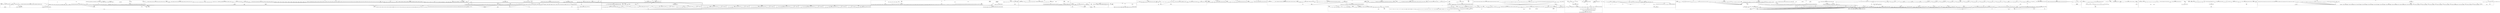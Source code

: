 strict digraph {
compound = true;
concentrate=true;
node [shape=box];

subgraph cluster0 {
style=bold;label="beego";
GRAPH_DUMMY0 [shape=point, style=invis];
subgraph cluster1 {
style=dashed;label="admin.go";
GRAPH_DUMMY1 [shape=point, style=invis];
4 [style=solid,label="init"];
5 [style=solid,label="adminIndex"];
subgraph cluster8 {
style=solid;label="qpsIndex";
GRAPH_DUMMY8 [shape=point, style=invis];
}
12 [style=solid,label="listConf"];
}
subgraph cluster18 {
style=dashed;label="adminui.go";
GRAPH_DUMMY18 [shape=point, style=invis];
}
subgraph cluster29 {
style=dashed;label="admin_test.go";
GRAPH_DUMMY29 [shape=point, style=invis];
subgraph cluster30 {
style=solid;label="TestList_01";
GRAPH_DUMMY30 [shape=point, style=invis];
}
subgraph cluster34 {
style=solid;label="oldMap";
GRAPH_DUMMY34 [shape=point, style=invis];
}
}
subgraph cluster37 {
style=dashed;label="app.go";
GRAPH_DUMMY37 [shape=point, style=invis];
39 [style=solid,label="init"];
subgraph cluster42 {
style=rounded;label="App";
GRAPH_DUMMY42 [shape=point, style=invis];
subgraph cluster48 {
style=solid;label="Run";
GRAPH_DUMMY48 [shape=point, style=invis];
}
}
subgraph cluster43 {
style=solid;label="NewApp";
GRAPH_DUMMY43 [shape=point, style=invis];
}
47 [style=rounded,label="MiddleWare"];
subgraph cluster48 {
style=solid;label="Run";
GRAPH_DUMMY48 [shape=point, style=invis];
}
69 [style=solid,label="Router"];
subgraph cluster74 {
style=solid;label="UnregisterFixedRoute";
GRAPH_DUMMY74 [shape=point, style=invis];
}
80 [style=solid,label="findAndRemoveTree"];
84 [style=solid,label="findAndRemoveSingleTree"];
86 [style=solid,label="Include"];
89 [style=solid,label="RESTRouter"];
93 [style=solid,label="AutoRouter"];
96 [style=solid,label="AutoPrefix"];
100 [style=solid,label="Get"];
104 [style=solid,label="Post"];
108 [style=solid,label="Delete"];
112 [style=solid,label="Put"];
116 [style=solid,label="Head"];
120 [style=solid,label="Options"];
124 [style=solid,label="Patch"];
128 [style=solid,label="Any"];
132 [style=solid,label="Handler"];
137 [style=solid,label="InsertFilter"];
}
subgraph cluster143 {
style=dashed;label="beego.go";
GRAPH_DUMMY143 [shape=point, style=invis];
147 [style=rounded,label="hookfunc"];
149 [style=solid,label="AddAPPStartHook"];
subgraph cluster151 {
style=solid;label="Run";
GRAPH_DUMMY151 [shape=point, style=invis];
}
subgraph cluster154 {
style=solid;label="RunWithMiddleWares";
GRAPH_DUMMY154 [shape=point, style=invis];
}
subgraph cluster158 {
style=solid;label="initBeforeHTTPRun";
GRAPH_DUMMY158 [shape=point, style=invis];
}
subgraph cluster160 {
style=solid;label="TestBeegoInit";
GRAPH_DUMMY160 [shape=point, style=invis];
}
subgraph cluster163 {
style=solid;label="InitBeegoBeforeTest";
GRAPH_DUMMY163 [shape=point, style=invis];
}
}
subgraph cluster1554 {
style=dashed;label="config.go";
GRAPH_DUMMY1554 [shape=point, style=invis];
subgraph cluster1569 {
style=rounded;label="Config";
GRAPH_DUMMY1569 [shape=point, style=invis];
}
subgraph cluster1588 {
style=rounded;label="Listen";
GRAPH_DUMMY1588 [shape=point, style=invis];
}
subgraph cluster1603 {
style=rounded;label="WebConfig";
GRAPH_DUMMY1603 [shape=point, style=invis];
}
subgraph cluster1616 {
style=rounded;label="SessionConfig";
GRAPH_DUMMY1616 [shape=point, style=invis];
}
subgraph cluster1621 {
style=rounded;label="LogConfig";
GRAPH_DUMMY1621 [shape=point, style=invis];
}
subgraph cluster1628 {
style=solid;label="init";
GRAPH_DUMMY1628 [shape=point, style=invis];
}
subgraph cluster1633 {
style=solid;label="recoverPanic";
GRAPH_DUMMY1633 [shape=point, style=invis];
}
1638 [style=solid,label="newBConfig"];
1640 [style=solid,label="parseConfig"];
1643 [style=solid,label="assignConfig"];
}
subgraph cluster1646 {
style=dashed;label="config_test.go";
GRAPH_DUMMY1646 [shape=point, style=invis];
1647 [style=solid,label="TestDefaults"];
subgraph cluster1649 {
style=solid;label="TestAssignConfig_01";
GRAPH_DUMMY1649 [shape=point, style=invis];
}
subgraph cluster1654 {
style=solid;label="TestAssignConfig_02";
GRAPH_DUMMY1654 [shape=point, style=invis];
}
subgraph cluster1663 {
style=solid;label="TestAssignConfig_03";
GRAPH_DUMMY1663 [shape=point, style=invis];
}
}
subgraph cluster2474 {
style=dashed;label="controller.go";
GRAPH_DUMMY2474 [shape=point, style=invis];
subgraph cluster2485 {
style=rounded;label="ControllerComments";
GRAPH_DUMMY2485 [shape=point, style=invis];
}
subgraph cluster2486 {
style=rounded;label="ControllerCommentsSlice";
GRAPH_DUMMY2486 [shape=point, style=invis];
2487 [style=solid,label="Len"];
2490 [style=solid,label="Less"];
2495 [style=solid,label="Swap"];
}
2487 [style=solid,label="Len"];
2490 [style=solid,label="Less"];
2495 [style=solid,label="Swap"];
subgraph cluster2517 {
style=rounded;label="Controller";
GRAPH_DUMMY2517 [shape=point, style=invis];
2534 [style=solid,label="Init"];
2540 [style=solid,label="Prepare"];
2542 [style=solid,label="Finish"];
2544 [style=solid,label="Get"];
2546 [style=solid,label="Post"];
2548 [style=solid,label="Delete"];
2550 [style=solid,label="Put"];
2552 [style=solid,label="Head"];
2554 [style=solid,label="Patch"];
2556 [style=solid,label="Options"];
subgraph cluster2558 {
style=solid;label="HandlerFunc";
GRAPH_DUMMY2558 [shape=point, style=invis];
}
2564 [style=solid,label="URLMapping"];
2566 [style=solid,label="Mapping"];
subgraph cluster2570 {
style=solid;label="Render";
GRAPH_DUMMY2570 [shape=point, style=invis];
}
subgraph cluster2575 {
style=solid;label="RenderString";
GRAPH_DUMMY2575 [shape=point, style=invis];
}
subgraph cluster2581 {
style=solid;label="RenderBytes";
GRAPH_DUMMY2581 [shape=point, style=invis];
}
subgraph cluster2587 {
style=solid;label="renderTemplate";
GRAPH_DUMMY2587 [shape=point, style=invis];
}
2593 [style=solid,label="viewPath"];
2596 [style=solid,label="Redirect"];
subgraph cluster2600 {
style=solid;label="Abort";
GRAPH_DUMMY2600 [shape=point, style=invis];
}
2605 [style=solid,label="CustomAbort"];
2609 [style=solid,label="StopRun"];
2611 [style=solid,label="URLFor"];
subgraph cluster2616 {
style=solid;label="ServeJSON";
GRAPH_DUMMY2616 [shape=point, style=invis];
}
subgraph cluster2621 {
style=solid;label="ServeJSONP";
GRAPH_DUMMY2621 [shape=point, style=invis];
}
subgraph cluster2624 {
style=solid;label="ServeXML";
GRAPH_DUMMY2624 [shape=point, style=invis];
}
subgraph cluster2627 {
style=solid;label="ServeFormatted";
GRAPH_DUMMY2627 [shape=point, style=invis];
}
2630 [style=solid,label="Input"];
2633 [style=solid,label="ParseForm"];
subgraph cluster2637 {
style=solid;label="GetString";
GRAPH_DUMMY2637 [shape=point, style=invis];
}
subgraph cluster2643 {
style=solid;label="GetStrings";
GRAPH_DUMMY2643 [shape=point, style=invis];
}
subgraph cluster2651 {
style=solid;label="GetInt";
GRAPH_DUMMY2651 [shape=point, style=invis];
}
subgraph cluster2658 {
style=solid;label="GetInt8";
GRAPH_DUMMY2658 [shape=point, style=invis];
}
subgraph cluster2667 {
style=solid;label="GetUint8";
GRAPH_DUMMY2667 [shape=point, style=invis];
}
subgraph cluster2676 {
style=solid;label="GetInt16";
GRAPH_DUMMY2676 [shape=point, style=invis];
}
subgraph cluster2685 {
style=solid;label="GetUint16";
GRAPH_DUMMY2685 [shape=point, style=invis];
}
subgraph cluster2694 {
style=solid;label="GetInt32";
GRAPH_DUMMY2694 [shape=point, style=invis];
}
subgraph cluster2703 {
style=solid;label="GetUint32";
GRAPH_DUMMY2703 [shape=point, style=invis];
}
subgraph cluster2712 {
style=solid;label="GetInt64";
GRAPH_DUMMY2712 [shape=point, style=invis];
}
subgraph cluster2719 {
style=solid;label="GetUint64";
GRAPH_DUMMY2719 [shape=point, style=invis];
}
subgraph cluster2726 {
style=solid;label="GetBool";
GRAPH_DUMMY2726 [shape=point, style=invis];
}
subgraph cluster2733 {
style=solid;label="GetFloat";
GRAPH_DUMMY2733 [shape=point, style=invis];
}
2740 [style=solid,label="GetFile"];
subgraph cluster2746 {
style=solid;label="GetFiles";
GRAPH_DUMMY2746 [shape=point, style=invis];
}
subgraph cluster2753 {
style=solid;label="SaveToFile";
GRAPH_DUMMY2753 [shape=point, style=invis];
}
2761 [style=solid,label="StartSession"];
2764 [style=solid,label="SetSession"];
2768 [style=solid,label="GetSession"];
2772 [style=solid,label="DelSession"];
2775 [style=solid,label="SessionRegenerateID"];
2777 [style=solid,label="DestroySession"];
2779 [style=solid,label="IsAjax"];
2782 [style=solid,label="GetSecureCookie"];
2788 [style=solid,label="SetSecureCookie"];
subgraph cluster2794 {
style=solid;label="XSRFToken";
GRAPH_DUMMY2794 [shape=point, style=invis];
}
2798 [style=solid,label="CheckXSRFCookie"];
2801 [style=solid,label="XSRFFormHTML"];
2804 [style=solid,label="GetControllerAndAction"];
}
subgraph cluster2533 {
style=rounded;label="ControllerInterface";
GRAPH_DUMMY2533 [shape=point, style=invis];
}
2534 [style=solid,label="Init"];
2540 [style=solid,label="Prepare"];
2542 [style=solid,label="Finish"];
2544 [style=solid,label="Get"];
2546 [style=solid,label="Post"];
2548 [style=solid,label="Delete"];
2550 [style=solid,label="Put"];
2552 [style=solid,label="Head"];
2554 [style=solid,label="Patch"];
2556 [style=solid,label="Options"];
subgraph cluster2558 {
style=solid;label="HandlerFunc";
GRAPH_DUMMY2558 [shape=point, style=invis];
}
2564 [style=solid,label="URLMapping"];
2566 [style=solid,label="Mapping"];
subgraph cluster2570 {
style=solid;label="Render";
GRAPH_DUMMY2570 [shape=point, style=invis];
}
subgraph cluster2575 {
style=solid;label="RenderString";
GRAPH_DUMMY2575 [shape=point, style=invis];
}
subgraph cluster2581 {
style=solid;label="RenderBytes";
GRAPH_DUMMY2581 [shape=point, style=invis];
}
subgraph cluster2587 {
style=solid;label="renderTemplate";
GRAPH_DUMMY2587 [shape=point, style=invis];
}
2593 [style=solid,label="viewPath"];
2596 [style=solid,label="Redirect"];
subgraph cluster2600 {
style=solid;label="Abort";
GRAPH_DUMMY2600 [shape=point, style=invis];
}
2605 [style=solid,label="CustomAbort"];
2609 [style=solid,label="StopRun"];
2611 [style=solid,label="URLFor"];
subgraph cluster2616 {
style=solid;label="ServeJSON";
GRAPH_DUMMY2616 [shape=point, style=invis];
}
subgraph cluster2621 {
style=solid;label="ServeJSONP";
GRAPH_DUMMY2621 [shape=point, style=invis];
}
subgraph cluster2624 {
style=solid;label="ServeXML";
GRAPH_DUMMY2624 [shape=point, style=invis];
}
subgraph cluster2627 {
style=solid;label="ServeFormatted";
GRAPH_DUMMY2627 [shape=point, style=invis];
}
2630 [style=solid,label="Input"];
2633 [style=solid,label="ParseForm"];
subgraph cluster2637 {
style=solid;label="GetString";
GRAPH_DUMMY2637 [shape=point, style=invis];
}
subgraph cluster2643 {
style=solid;label="GetStrings";
GRAPH_DUMMY2643 [shape=point, style=invis];
}
subgraph cluster2651 {
style=solid;label="GetInt";
GRAPH_DUMMY2651 [shape=point, style=invis];
}
subgraph cluster2658 {
style=solid;label="GetInt8";
GRAPH_DUMMY2658 [shape=point, style=invis];
}
subgraph cluster2667 {
style=solid;label="GetUint8";
GRAPH_DUMMY2667 [shape=point, style=invis];
}
subgraph cluster2676 {
style=solid;label="GetInt16";
GRAPH_DUMMY2676 [shape=point, style=invis];
}
subgraph cluster2685 {
style=solid;label="GetUint16";
GRAPH_DUMMY2685 [shape=point, style=invis];
}
subgraph cluster2694 {
style=solid;label="GetInt32";
GRAPH_DUMMY2694 [shape=point, style=invis];
}
subgraph cluster2703 {
style=solid;label="GetUint32";
GRAPH_DUMMY2703 [shape=point, style=invis];
}
subgraph cluster2712 {
style=solid;label="GetInt64";
GRAPH_DUMMY2712 [shape=point, style=invis];
}
subgraph cluster2719 {
style=solid;label="GetUint64";
GRAPH_DUMMY2719 [shape=point, style=invis];
}
subgraph cluster2726 {
style=solid;label="GetBool";
GRAPH_DUMMY2726 [shape=point, style=invis];
}
subgraph cluster2733 {
style=solid;label="GetFloat";
GRAPH_DUMMY2733 [shape=point, style=invis];
}
2740 [style=solid,label="GetFile"];
subgraph cluster2746 {
style=solid;label="GetFiles";
GRAPH_DUMMY2746 [shape=point, style=invis];
}
subgraph cluster2753 {
style=solid;label="SaveToFile";
GRAPH_DUMMY2753 [shape=point, style=invis];
}
2761 [style=solid,label="StartSession"];
2764 [style=solid,label="SetSession"];
2768 [style=solid,label="GetSession"];
2772 [style=solid,label="DelSession"];
2775 [style=solid,label="SessionRegenerateID"];
2777 [style=solid,label="DestroySession"];
2779 [style=solid,label="IsAjax"];
2782 [style=solid,label="GetSecureCookie"];
2788 [style=solid,label="SetSecureCookie"];
subgraph cluster2794 {
style=solid;label="XSRFToken";
GRAPH_DUMMY2794 [shape=point, style=invis];
}
2798 [style=solid,label="CheckXSRFCookie"];
2801 [style=solid,label="XSRFFormHTML"];
2804 [style=solid,label="GetControllerAndAction"];
}
subgraph cluster2808 {
style=dashed;label="controller_test.go";
GRAPH_DUMMY2808 [shape=point, style=invis];
subgraph cluster2809 {
style=solid;label="TestGetInt";
GRAPH_DUMMY2809 [shape=point, style=invis];
}
subgraph cluster2815 {
style=solid;label="TestGetInt8";
GRAPH_DUMMY2815 [shape=point, style=invis];
}
subgraph cluster2821 {
style=solid;label="TestGetInt16";
GRAPH_DUMMY2821 [shape=point, style=invis];
}
subgraph cluster2827 {
style=solid;label="TestGetInt32";
GRAPH_DUMMY2827 [shape=point, style=invis];
}
subgraph cluster2833 {
style=solid;label="TestGetInt64";
GRAPH_DUMMY2833 [shape=point, style=invis];
}
subgraph cluster2839 {
style=solid;label="TestGetUint8";
GRAPH_DUMMY2839 [shape=point, style=invis];
}
subgraph cluster2845 {
style=solid;label="TestGetUint16";
GRAPH_DUMMY2845 [shape=point, style=invis];
}
subgraph cluster2851 {
style=solid;label="TestGetUint32";
GRAPH_DUMMY2851 [shape=point, style=invis];
}
subgraph cluster2857 {
style=solid;label="TestGetUint64";
GRAPH_DUMMY2857 [shape=point, style=invis];
}
subgraph cluster2863 {
style=solid;label="TestAdditionalViewPaths";
GRAPH_DUMMY2863 [shape=point, style=invis];
}
}
2876 [style=dashed,label="doc.go"];
subgraph cluster2877 {
style=dashed;label="error.go";
GRAPH_DUMMY2877 [shape=point, style=invis];
2881 [style=solid,label="showErr"];
subgraph cluster2890 {
style=rounded;label="errorInfo";
GRAPH_DUMMY2890 [shape=point, style=invis];
}
2892 [style=solid,label="unauthorized"];
2895 [style=solid,label="paymentRequired"];
2898 [style=solid,label="forbidden"];
2901 [style=solid,label="missingxsrf"];
2904 [style=solid,label="invalidxsrf"];
2907 [style=solid,label="notFound"];
2910 [style=solid,label="methodNotAllowed"];
2913 [style=solid,label="internalServerError"];
2916 [style=solid,label="notImplemented"];
2919 [style=solid,label="badGateway"];
2922 [style=solid,label="serviceUnavailable"];
2925 [style=solid,label="gatewayTimeout"];
subgraph cluster2928 {
style=solid;label="responseError";
GRAPH_DUMMY2928 [shape=point, style=invis];
}
2935 [style=solid,label="ErrorHandler"];
subgraph cluster2939 {
style=solid;label="ErrorController";
GRAPH_DUMMY2939 [shape=point, style=invis];
}
2948 [style=solid,label="Exception"];
subgraph cluster2951 {
style=solid;label="exception";
GRAPH_DUMMY2951 [shape=point, style=invis];
}
subgraph cluster2959 {
style=solid;label="executeError";
GRAPH_DUMMY2959 [shape=point, style=invis];
}
}
subgraph cluster2968 {
style=dashed;label="error_test.go";
GRAPH_DUMMY2968 [shape=point, style=invis];
subgraph cluster2970 {
style=rounded;label="errorTestController";
GRAPH_DUMMY2970 [shape=point, style=invis];
subgraph cluster2972 {
style=solid;label="Get";
GRAPH_DUMMY2972 [shape=point, style=invis];
}
}
subgraph cluster2972 {
style=solid;label="Get";
GRAPH_DUMMY2972 [shape=point, style=invis];
}
subgraph cluster2976 {
style=solid;label="TestErrorCode_01";
GRAPH_DUMMY2976 [shape=point, style=invis];
}
subgraph cluster2982 {
style=solid;label="TestErrorCode_02";
GRAPH_DUMMY2982 [shape=point, style=invis];
}
subgraph cluster2987 {
style=solid;label="TestErrorCode_03";
GRAPH_DUMMY2987 [shape=point, style=invis];
}
}
subgraph cluster2992 {
style=dashed;label="filter.go";
GRAPH_DUMMY2992 [shape=point, style=invis];
2993 [style=rounded,label="FilterFunc"];
subgraph cluster2999 {
style=rounded;label="FilterRouter";
GRAPH_DUMMY2999 [shape=point, style=invis];
subgraph cluster3000 {
style=solid;label="ValidRouter";
GRAPH_DUMMY3000 [shape=point, style=invis];
}
}
subgraph cluster3000 {
style=solid;label="ValidRouter";
GRAPH_DUMMY3000 [shape=point, style=invis];
}
}
subgraph cluster3008 {
style=dashed;label="filter_test.go";
GRAPH_DUMMY3008 [shape=point, style=invis];
subgraph cluster3010 {
style=solid;label="TestFilter";
GRAPH_DUMMY3010 [shape=point, style=invis];
}
subgraph cluster3016 {
style=solid;label="TestPatternTwo";
GRAPH_DUMMY3016 [shape=point, style=invis];
}
subgraph cluster3021 {
style=solid;label="TestPatternThree";
GRAPH_DUMMY3021 [shape=point, style=invis];
}
}
subgraph cluster3026 {
style=dashed;label="flash.go";
GRAPH_DUMMY3026 [shape=point, style=invis];
subgraph cluster3028 {
style=rounded;label="FlashData";
GRAPH_DUMMY3028 [shape=point, style=invis];
3031 [style=solid,label="Set"];
3036 [style=solid,label="Success"];
3040 [style=solid,label="Notice"];
3044 [style=solid,label="Warning"];
3048 [style=solid,label="Error"];
subgraph cluster3052 {
style=solid;label="Store";
GRAPH_DUMMY3052 [shape=point, style=invis];
}
}
3029 [style=solid,label="NewFlash"];
3031 [style=solid,label="Set"];
3036 [style=solid,label="Success"];
3040 [style=solid,label="Notice"];
3044 [style=solid,label="Warning"];
3048 [style=solid,label="Error"];
subgraph cluster3052 {
style=solid;label="Store";
GRAPH_DUMMY3052 [shape=point, style=invis];
}
subgraph cluster3056 {
style=solid;label="ReadFromRequest";
GRAPH_DUMMY3056 [shape=point, style=invis];
}
}
subgraph cluster3065 {
style=dashed;label="flash_test.go";
GRAPH_DUMMY3065 [shape=point, style=invis];
subgraph cluster3067 {
style=rounded;label="TestFlashController";
GRAPH_DUMMY3067 [shape=point, style=invis];
subgraph cluster3068 {
style=solid;label="TestWriteFlash";
GRAPH_DUMMY3068 [shape=point, style=invis];
}
}
subgraph cluster3068 {
style=solid;label="TestWriteFlash";
GRAPH_DUMMY3068 [shape=point, style=invis];
}
subgraph cluster3071 {
style=solid;label="TestFlashHeader";
GRAPH_DUMMY3071 [shape=point, style=invis];
}
}
subgraph cluster3232 {
style=dashed;label="hooks.go";
GRAPH_DUMMY3232 [shape=point, style=invis];
3233 [style=solid,label="registerMime"];
subgraph cluster3235 {
style=solid;label="registerDefaultErrorHandler";
GRAPH_DUMMY3235 [shape=point, style=invis];
}
subgraph cluster3238 {
style=solid;label="registerSession";
GRAPH_DUMMY3238 [shape=point, style=invis];
}
subgraph cluster3243 {
style=solid;label="registerTemplate";
GRAPH_DUMMY3243 [shape=point, style=invis];
}
3246 [style=solid,label="registerAdmin"];
3248 [style=solid,label="registerGzip"];
}
subgraph cluster3569 {
style=dashed;label="log.go";
GRAPH_DUMMY3569 [shape=point, style=invis];
3579 [style=solid,label="SetLevel"];
3581 [style=solid,label="SetLogFuncCall"];
3583 [style=solid,label="SetLogger"];
3587 [style=solid,label="Emergency"];
3589 [style=solid,label="Alert"];
3591 [style=solid,label="Critical"];
3593 [style=solid,label="Error"];
3595 [style=solid,label="Warning"];
3597 [style=solid,label="Warn"];
3599 [style=solid,label="Notice"];
3601 [style=solid,label="Informational"];
3603 [style=solid,label="Info"];
3605 [style=solid,label="Debug"];
3607 [style=solid,label="Trace"];
3609 [style=solid,label="generateFmtStr"];
}
subgraph cluster5397 {
style=dashed;label="mime.go";
GRAPH_DUMMY5397 [shape=point, style=invis];
}
subgraph cluster5399 {
style=dashed;label="namespace.go";
GRAPH_DUMMY5399 [shape=point, style=invis];
5400 [style=rounded,label="namespaceCond"];
5401 [style=rounded,label="LinkNamespace"];
subgraph cluster5404 {
style=rounded;label="Namespace";
GRAPH_DUMMY5404 [shape=point, style=invis];
subgraph cluster5410 {
style=solid;label="Cond";
GRAPH_DUMMY5410 [shape=point, style=invis];
}
subgraph cluster5417 {
style=solid;label="Filter";
GRAPH_DUMMY5417 [shape=point, style=invis];
}
5423 [style=solid,label="Router"];
5429 [style=solid,label="AutoRouter"];
5433 [style=solid,label="AutoPrefix"];
5438 [style=solid,label="Get"];
5443 [style=solid,label="Post"];
5448 [style=solid,label="Delete"];
5453 [style=solid,label="Put"];
5458 [style=solid,label="Head"];
5463 [style=solid,label="Options"];
5468 [style=solid,label="Patch"];
5473 [style=solid,label="Any"];
5478 [style=solid,label="Handler"];
5483 [style=solid,label="Include"];
subgraph cluster5487 {
style=solid;label="Namespace";
GRAPH_DUMMY5487 [shape=point, style=invis];
}
}
subgraph cluster5405 {
style=solid;label="NewNamespace";
GRAPH_DUMMY5405 [shape=point, style=invis];
}
subgraph cluster5410 {
style=solid;label="Cond";
GRAPH_DUMMY5410 [shape=point, style=invis];
}
subgraph cluster5417 {
style=solid;label="Filter";
GRAPH_DUMMY5417 [shape=point, style=invis];
}
5423 [style=solid,label="Router"];
5429 [style=solid,label="AutoRouter"];
5433 [style=solid,label="AutoPrefix"];
5438 [style=solid,label="Get"];
5443 [style=solid,label="Post"];
5448 [style=solid,label="Delete"];
5453 [style=solid,label="Put"];
5458 [style=solid,label="Head"];
5463 [style=solid,label="Options"];
5468 [style=solid,label="Patch"];
5473 [style=solid,label="Any"];
5478 [style=solid,label="Handler"];
5483 [style=solid,label="Include"];
subgraph cluster5487 {
style=solid;label="Namespace";
GRAPH_DUMMY5487 [shape=point, style=invis];
}
subgraph cluster5494 {
style=solid;label="AddNamespace";
GRAPH_DUMMY5494 [shape=point, style=invis];
}
subgraph cluster5499 {
style=solid;label="addPrefix";
GRAPH_DUMMY5499 [shape=point, style=invis];
}
5504 [style=solid,label="NSCond"];
5507 [style=solid,label="NSBefore"];
5510 [style=solid,label="NSAfter"];
5513 [style=solid,label="NSInclude"];
5516 [style=solid,label="NSRouter"];
5521 [style=solid,label="NSGet"];
5525 [style=solid,label="NSPost"];
5529 [style=solid,label="NSHead"];
5533 [style=solid,label="NSPut"];
5537 [style=solid,label="NSDelete"];
5541 [style=solid,label="NSAny"];
5545 [style=solid,label="NSOptions"];
5549 [style=solid,label="NSPatch"];
5553 [style=solid,label="NSAutoRouter"];
5556 [style=solid,label="NSAutoPrefix"];
subgraph cluster5560 {
style=solid;label="NSNamespace";
GRAPH_DUMMY5560 [shape=point, style=invis];
}
5565 [style=solid,label="NSHandler"];
}
subgraph cluster5569 {
style=dashed;label="namespace_test.go";
GRAPH_DUMMY5569 [shape=point, style=invis];
subgraph cluster5570 {
style=solid;label="TestNamespaceGet";
GRAPH_DUMMY5570 [shape=point, style=invis];
}
subgraph cluster5575 {
style=solid;label="TestNamespacePost";
GRAPH_DUMMY5575 [shape=point, style=invis];
}
subgraph cluster5580 {
style=solid;label="TestNamespaceNest";
GRAPH_DUMMY5580 [shape=point, style=invis];
}
subgraph cluster5585 {
style=solid;label="TestNamespaceNestParam";
GRAPH_DUMMY5585 [shape=point, style=invis];
}
subgraph cluster5590 {
style=solid;label="TestNamespaceRouter";
GRAPH_DUMMY5590 [shape=point, style=invis];
}
subgraph cluster5595 {
style=solid;label="TestNamespaceAutoFunc";
GRAPH_DUMMY5595 [shape=point, style=invis];
}
subgraph cluster5600 {
style=solid;label="TestNamespaceFilter";
GRAPH_DUMMY5600 [shape=point, style=invis];
}
subgraph cluster5605 {
style=solid;label="TestNamespaceCond";
GRAPH_DUMMY5605 [shape=point, style=invis];
}
subgraph cluster5610 {
style=solid;label="TestNamespaceInside";
GRAPH_DUMMY5610 [shape=point, style=invis];
}
}
subgraph cluster8960 {
style=dashed;label="parser.go";
GRAPH_DUMMY8960 [shape=point, style=invis];
8967 [style=solid,label="init"];
subgraph cluster8968 {
style=solid;label="parserPkg";
GRAPH_DUMMY8968 [shape=point, style=invis];
}
subgraph cluster8982 {
style=rounded;label="parsedComment";
GRAPH_DUMMY8982 [shape=point, style=invis];
}
subgraph cluster8988 {
style=rounded;label="parsedParam";
GRAPH_DUMMY8988 [shape=point, style=invis];
}
subgraph cluster8989 {
style=solid;label="parserComments";
GRAPH_DUMMY8989 [shape=point, style=invis];
}
subgraph cluster8998 {
style=solid;label="buildMethodParams";
GRAPH_DUMMY8998 [shape=point, style=invis];
}
subgraph cluster9004 {
style=solid;label="buildMethodParam";
GRAPH_DUMMY9004 [shape=point, style=invis];
}
9012 [style=solid,label="paramInPath"];
subgraph cluster9017 {
style=solid;label="parseComment";
GRAPH_DUMMY9017 [shape=point, style=invis];
}
subgraph cluster9028 {
style=solid;label="getparams";
GRAPH_DUMMY9028 [shape=point, style=invis];
}
subgraph cluster9036 {
style=solid;label="genRouterCode";
GRAPH_DUMMY9036 [shape=point, style=invis];
}
subgraph cluster9047 {
style=solid;label="compareFile";
GRAPH_DUMMY9047 [shape=point, style=invis];
}
subgraph cluster9056 {
style=solid;label="savetoFile";
GRAPH_DUMMY9056 [shape=point, style=invis];
}
subgraph cluster9062 {
style=solid;label="getpathTime";
GRAPH_DUMMY9062 [shape=point, style=invis];
}
subgraph cluster9068 {
style=solid;label="getRouterDir";
GRAPH_DUMMY9068 [shape=point, style=invis];
}
}
subgraph cluster9294 {
style=dashed;label="policy.go";
GRAPH_DUMMY9294 [shape=point, style=invis];
9295 [style=rounded,label="PolicyFunc"];
subgraph cluster9296 {
style=solid;label="FindPolicy";
GRAPH_DUMMY9296 [shape=point, style=invis];
}
subgraph cluster9308 {
style=solid;label="addToPolicy";
GRAPH_DUMMY9308 [shape=point, style=invis];
}
9316 [style=solid,label="Policy"];
subgraph cluster9320 {
style=solid;label="execPolicy";
GRAPH_DUMMY9320 [shape=point, style=invis];
}
}
subgraph cluster9326 {
style=dashed;label="router.go";
GRAPH_DUMMY9326 [shape=point, style=invis];
subgraph cluster9340 {
style=rounded;label="FilterHandler";
GRAPH_DUMMY9340 [shape=point, style=invis];
}
subgraph cluster9341 {
style=rounded;label="logFilter";
GRAPH_DUMMY9341 [shape=point, style=invis];
subgraph cluster9342 {
style=solid;label="Filter";
GRAPH_DUMMY9342 [shape=point, style=invis];
}
}
subgraph cluster9342 {
style=solid;label="Filter";
GRAPH_DUMMY9342 [shape=point, style=invis];
}
9347 [style=solid,label="ExceptMethodAppend"];
subgraph cluster9357 {
style=rounded;label="ControllerInfo";
GRAPH_DUMMY9357 [shape=point, style=invis];
}
subgraph cluster9364 {
style=rounded;label="ControllerRegister";
GRAPH_DUMMY9364 [shape=point, style=invis];
subgraph cluster9296 {
style=solid;label="FindPolicy";
GRAPH_DUMMY9296 [shape=point, style=invis];
}
subgraph cluster9308 {
style=solid;label="addToPolicy";
GRAPH_DUMMY9308 [shape=point, style=invis];
}
subgraph cluster9320 {
style=solid;label="execPolicy";
GRAPH_DUMMY9320 [shape=point, style=invis];
}
9368 [style=solid,label="Add"];
subgraph cluster9373 {
style=solid;label="addWithMethodParams";
GRAPH_DUMMY9373 [shape=point, style=invis];
}
subgraph cluster9397 {
style=solid;label="addToRouter";
GRAPH_DUMMY9397 [shape=point, style=invis];
}
subgraph cluster9405 {
style=solid;label="Include";
GRAPH_DUMMY9405 [shape=point, style=invis];
}
9418 [style=solid,label="Get"];
9422 [style=solid,label="Post"];
9426 [style=solid,label="Put"];
9430 [style=solid,label="Delete"];
9434 [style=solid,label="Head"];
9438 [style=solid,label="Patch"];
9442 [style=solid,label="Options"];
9446 [style=solid,label="Any"];
subgraph cluster9450 {
style=solid;label="AddMethod";
GRAPH_DUMMY9450 [shape=point, style=invis];
}
subgraph cluster9457 {
style=solid;label="Handler";
GRAPH_DUMMY9457 [shape=point, style=invis];
}
9463 [style=solid,label="AddAuto"];
subgraph cluster9466 {
style=solid;label="AddAutoPrefix";
GRAPH_DUMMY9466 [shape=point, style=invis];
}
subgraph cluster9480 {
style=solid;label="InsertFilter";
GRAPH_DUMMY9480 [shape=point, style=invis];
}
9489 [style=solid,label="insertFilterRouter"];
subgraph cluster9494 {
style=solid;label="URLFor";
GRAPH_DUMMY9494 [shape=point, style=invis];
}
subgraph cluster9506 {
style=solid;label="geturl";
GRAPH_DUMMY9506 [shape=point, style=invis];
}
subgraph cluster9542 {
style=solid;label="execFilter";
GRAPH_DUMMY9542 [shape=point, style=invis];
}
9550 [style=solid,label="ServeHTTP"];
}
subgraph cluster9365 {
style=solid;label="NewControllerRegister";
GRAPH_DUMMY9365 [shape=point, style=invis];
}
9368 [style=solid,label="Add"];
subgraph cluster9373 {
style=solid;label="addWithMethodParams";
GRAPH_DUMMY9373 [shape=point, style=invis];
}
subgraph cluster9397 {
style=solid;label="addToRouter";
GRAPH_DUMMY9397 [shape=point, style=invis];
}
subgraph cluster9405 {
style=solid;label="Include";
GRAPH_DUMMY9405 [shape=point, style=invis];
}
9418 [style=solid,label="Get"];
9422 [style=solid,label="Post"];
9426 [style=solid,label="Put"];
9430 [style=solid,label="Delete"];
9434 [style=solid,label="Head"];
9438 [style=solid,label="Patch"];
9442 [style=solid,label="Options"];
9446 [style=solid,label="Any"];
subgraph cluster9450 {
style=solid;label="AddMethod";
GRAPH_DUMMY9450 [shape=point, style=invis];
}
subgraph cluster9457 {
style=solid;label="Handler";
GRAPH_DUMMY9457 [shape=point, style=invis];
}
9463 [style=solid,label="AddAuto"];
subgraph cluster9466 {
style=solid;label="AddAutoPrefix";
GRAPH_DUMMY9466 [shape=point, style=invis];
}
subgraph cluster9480 {
style=solid;label="InsertFilter";
GRAPH_DUMMY9480 [shape=point, style=invis];
}
9489 [style=solid,label="insertFilterRouter"];
subgraph cluster9494 {
style=solid;label="URLFor";
GRAPH_DUMMY9494 [shape=point, style=invis];
}
subgraph cluster9506 {
style=solid;label="geturl";
GRAPH_DUMMY9506 [shape=point, style=invis];
}
subgraph cluster9542 {
style=solid;label="execFilter";
GRAPH_DUMMY9542 [shape=point, style=invis];
}
9550 [style=solid,label="ServeHTTP"];
}
subgraph cluster9560 {
style=dashed;label="router_test.go";
GRAPH_DUMMY9560 [shape=point, style=invis];
subgraph cluster9562 {
style=rounded;label="TestController";
GRAPH_DUMMY9562 [shape=point, style=invis];
9563 [style=solid,label="Get"];
9565 [style=solid,label="Post"];
9567 [style=solid,label="Param"];
9569 [style=solid,label="List"];
9571 [style=solid,label="Params"];
9573 [style=solid,label="Myext"];
9575 [style=solid,label="GetURL"];
9577 [style=solid,label="GetParams"];
9579 [style=solid,label="GetManyRouter"];
subgraph cluster9581 {
style=solid;label="GetEmptyBody";
GRAPH_DUMMY9581 [shape=point, style=invis];
}
}
9563 [style=solid,label="Get"];
9565 [style=solid,label="Post"];
9567 [style=solid,label="Param"];
9569 [style=solid,label="List"];
9571 [style=solid,label="Params"];
9573 [style=solid,label="Myext"];
9575 [style=solid,label="GetURL"];
9577 [style=solid,label="GetParams"];
9579 [style=solid,label="GetManyRouter"];
subgraph cluster9581 {
style=solid;label="GetEmptyBody";
GRAPH_DUMMY9581 [shape=point, style=invis];
}
subgraph cluster9586 {
style=rounded;label="ResStatus";
GRAPH_DUMMY9586 [shape=point, style=invis];
}
subgraph cluster9588 {
style=rounded;label="JSONController";
GRAPH_DUMMY9588 [shape=point, style=invis];
9589 [style=solid,label="Prepare"];
9591 [style=solid,label="Get"];
}
9589 [style=solid,label="Prepare"];
9591 [style=solid,label="Get"];
subgraph cluster9593 {
style=solid;label="TestUrlFor";
GRAPH_DUMMY9593 [shape=point, style=invis];
}
subgraph cluster9599 {
style=solid;label="TestUrlFor3";
GRAPH_DUMMY9599 [shape=point, style=invis];
}
subgraph cluster9605 {
style=solid;label="TestUrlFor2";
GRAPH_DUMMY9605 [shape=point, style=invis];
}
subgraph cluster9609 {
style=solid;label="TestUserFunc";
GRAPH_DUMMY9609 [shape=point, style=invis];
}
subgraph cluster9614 {
style=solid;label="TestPostFunc";
GRAPH_DUMMY9614 [shape=point, style=invis];
}
subgraph cluster9619 {
style=solid;label="TestAutoFunc";
GRAPH_DUMMY9619 [shape=point, style=invis];
}
subgraph cluster9624 {
style=solid;label="TestAutoFunc2";
GRAPH_DUMMY9624 [shape=point, style=invis];
}
subgraph cluster9629 {
style=solid;label="TestAutoFuncParams";
GRAPH_DUMMY9629 [shape=point, style=invis];
}
subgraph cluster9634 {
style=solid;label="TestAutoExtFunc";
GRAPH_DUMMY9634 [shape=point, style=invis];
}
subgraph cluster9639 {
style=solid;label="TestRouteOk";
GRAPH_DUMMY9639 [shape=point, style=invis];
}
subgraph cluster9645 {
style=solid;label="TestManyRoute";
GRAPH_DUMMY9645 [shape=point, style=invis];
}
subgraph cluster9651 {
style=solid;label="TestEmptyResponse";
GRAPH_DUMMY9651 [shape=point, style=invis];
}
subgraph cluster9657 {
style=solid;label="TestNotFound";
GRAPH_DUMMY9657 [shape=point, style=invis];
}
subgraph cluster9662 {
style=solid;label="TestStatic";
GRAPH_DUMMY9662 [shape=point, style=invis];
}
subgraph cluster9667 {
style=solid;label="TestPrepare";
GRAPH_DUMMY9667 [shape=point, style=invis];
}
subgraph cluster9672 {
style=solid;label="TestAutoPrefix";
GRAPH_DUMMY9672 [shape=point, style=invis];
}
subgraph cluster9677 {
style=solid;label="TestRouterGet";
GRAPH_DUMMY9677 [shape=point, style=invis];
}
subgraph cluster9682 {
style=solid;label="TestRouterPost";
GRAPH_DUMMY9682 [shape=point, style=invis];
}
9687 [style=solid,label="sayhello"];
subgraph cluster9690 {
style=solid;label="TestRouterHandler";
GRAPH_DUMMY9690 [shape=point, style=invis];
}
subgraph cluster9695 {
style=solid;label="TestRouterHandlerAll";
GRAPH_DUMMY9695 [shape=point, style=invis];
}
9700 [style=solid,label="beegoFilterFunc"];
subgraph cluster9703 {
style=rounded;label="AdminController";
GRAPH_DUMMY9703 [shape=point, style=invis];
9704 [style=solid,label="Get"];
}
9704 [style=solid,label="Get"];
subgraph cluster9706 {
style=solid;label="TestRouterFunc";
GRAPH_DUMMY9706 [shape=point, style=invis];
}
subgraph cluster9711 {
style=solid;label="BenchmarkFunc";
GRAPH_DUMMY9711 [shape=point, style=invis];
}
subgraph cluster9717 {
style=solid;label="BenchmarkController";
GRAPH_DUMMY9717 [shape=point, style=invis];
}
subgraph cluster9723 {
style=solid;label="testRequest";
GRAPH_DUMMY9723 [shape=point, style=invis];
}
subgraph cluster9730 {
style=solid;label="TestInsertFilter";
GRAPH_DUMMY9730 [shape=point, style=invis];
}
subgraph cluster9734 {
style=solid;label="TestParamResetFilter";
GRAPH_DUMMY9734 [shape=point, style=invis];
}
subgraph cluster9744 {
style=solid;label="TestFilterBeforeRouter";
GRAPH_DUMMY9744 [shape=point, style=invis];
}
subgraph cluster9751 {
style=solid;label="TestFilterBeforeExec";
GRAPH_DUMMY9751 [shape=point, style=invis];
}
subgraph cluster9758 {
style=solid;label="TestFilterAfterExec";
GRAPH_DUMMY9758 [shape=point, style=invis];
}
subgraph cluster9765 {
style=solid;label="TestFilterFinishRouter";
GRAPH_DUMMY9765 [shape=point, style=invis];
}
subgraph cluster9772 {
style=solid;label="TestFilterFinishRouterMultiFirstOnly";
GRAPH_DUMMY9772 [shape=point, style=invis];
}
subgraph cluster9779 {
style=solid;label="TestFilterFinishRouterMulti";
GRAPH_DUMMY9779 [shape=point, style=invis];
}
9786 [style=solid,label="beegoFilterNoOutput"];
9788 [style=solid,label="beegoBeforeRouter1"];
9790 [style=solid,label="beegoBeforeRouter2"];
9792 [style=solid,label="beegoBeforeExec1"];
9794 [style=solid,label="beegoBeforeExec2"];
9796 [style=solid,label="beegoAfterExec1"];
9798 [style=solid,label="beegoAfterExec2"];
9800 [style=solid,label="beegoFinishRouter1"];
9802 [style=solid,label="beegoFinishRouter2"];
9804 [style=solid,label="beegoResetParams"];
9807 [style=solid,label="beegoHandleResetParams"];
}
subgraph cluster10956 {
style=dashed;label="staticfile.go";
GRAPH_DUMMY10956 [shape=point, style=invis];
subgraph cluster10958 {
style=solid;label="serverStaticRouter";
GRAPH_DUMMY10958 [shape=point, style=invis];
}
subgraph cluster10976 {
style=rounded;label="serveContentHolder";
GRAPH_DUMMY10976 [shape=point, style=invis];
}
subgraph cluster10979 {
style=solid;label="openFile";
GRAPH_DUMMY10979 [shape=point, style=invis];
}
10992 [style=solid,label="isOk"];
10996 [style=solid,label="isStaticCompress"];
subgraph cluster10999 {
style=solid;label="searchFile";
GRAPH_DUMMY10999 [shape=point, style=invis];
}
subgraph cluster11012 {
style=solid;label="lookupFile";
GRAPH_DUMMY11012 [shape=point, style=invis];
}
}
subgraph cluster11024 {
style=dashed;label="staticfile_test.go";
GRAPH_DUMMY11024 [shape=point, style=invis];
subgraph cluster11030 {
style=solid;label="testOpenFile";
GRAPH_DUMMY11030 [shape=point, style=invis];
}
subgraph cluster11039 {
style=solid;label="TestOpenStaticFile_1";
GRAPH_DUMMY11039 [shape=point, style=invis];
}
subgraph cluster11043 {
style=solid;label="TestOpenStaticFileGzip_1";
GRAPH_DUMMY11043 [shape=point, style=invis];
}
subgraph cluster11049 {
style=solid;label="TestOpenStaticFileDeflate_1";
GRAPH_DUMMY11049 [shape=point, style=invis];
}
subgraph cluster11055 {
style=solid;label="assetOpenFileAndContent";
GRAPH_DUMMY11055 [shape=point, style=invis];
}
}
subgraph cluster11170 {
style=dashed;label="template.go";
GRAPH_DUMMY11170 [shape=point, style=invis];
11177 [style=solid,label="ExecuteTemplate"];
subgraph cluster11182 {
style=solid;label="ExecuteViewPathTemplate";
GRAPH_DUMMY11182 [shape=point, style=invis];
}
11193 [style=solid,label="init"];
11194 [style=solid,label="AddFuncMap"];
11198 [style=rounded,label="templatePreProcessor"];
subgraph cluster11201 {
style=rounded;label="templateFile";
GRAPH_DUMMY11201 [shape=point, style=invis];
subgraph cluster11202 {
style=solid;label="visit";
GRAPH_DUMMY11202 [shape=point, style=invis];
}
}
subgraph cluster11202 {
style=solid;label="visit";
GRAPH_DUMMY11202 [shape=point, style=invis];
}
11211 [style=solid,label="HasTemplateExt"];
11214 [style=solid,label="AddTemplateExt"];
11216 [style=solid,label="AddViewPath"];
11219 [style=solid,label="lockViewPaths"];
subgraph cluster11220 {
style=solid;label="BuildTemplate";
GRAPH_DUMMY11220 [shape=point, style=invis];
}
subgraph cluster11233 {
style=solid;label="getTplDeep";
GRAPH_DUMMY11233 [shape=point, style=invis];
}
subgraph cluster11249 {
style=solid;label="getTemplate";
GRAPH_DUMMY11249 [shape=point, style=invis];
}
subgraph cluster11256 {
style=solid;label="_getTemplate";
GRAPH_DUMMY11256 [shape=point, style=invis];
}
11270 [style=solid,label="SetViewsPath"];
11273 [style=solid,label="SetStaticPath"];
11277 [style=solid,label="DelStaticPath"];
11280 [style=solid,label="AddTemplateEngine"];
}
subgraph cluster11284 {
style=dashed;label="templatefunc.go";
GRAPH_DUMMY11284 [shape=point, style=invis];
subgraph cluster11289 {
style=solid;label="Substr";
GRAPH_DUMMY11289 [shape=point, style=invis];
}
subgraph cluster11296 {
style=solid;label="HTML2str";
GRAPH_DUMMY11296 [shape=point, style=invis];
}
11300 [style=solid,label="DateFormat"];
subgraph cluster11305 {
style=solid;label="DateParse";
GRAPH_DUMMY11305 [shape=point, style=invis];
}
subgraph cluster11311 {
style=solid;label="Date";
GRAPH_DUMMY11311 [shape=point, style=invis];
}
11316 [style=solid,label="Compare"];
11320 [style=solid,label="CompareNot"];
11324 [style=solid,label="NotNil"];
11327 [style=solid,label="GetConfig"];
11333 [style=solid,label="Str2html"];
11336 [style=solid,label="Htmlquote"];
11339 [style=solid,label="Htmlunquote"];
11342 [style=solid,label="URLFor"];
11346 [style=solid,label="AssetsJs"];
11349 [style=solid,label="AssetsCSS"];
11352 [style=solid,label="parseFormToStruct"];
}
subgraph cluster11357 {
style=dashed;label="templatefunc_test.go";
GRAPH_DUMMY11357 [shape=point, style=invis];
subgraph cluster11358 {
style=solid;label="TestSubstr";
GRAPH_DUMMY11358 [shape=point, style=invis];
}
subgraph cluster11361 {
style=solid;label="TestHtml2str";
GRAPH_DUMMY11361 [shape=point, style=invis];
}
subgraph cluster11364 {
style=solid;label="TestDateFormat";
GRAPH_DUMMY11364 [shape=point, style=invis];
}
subgraph cluster11370 {
style=solid;label="TestDate";
GRAPH_DUMMY11370 [shape=point, style=invis];
}
11379 [style=solid,label="TestCompareRelated"];
subgraph cluster11381 {
style=solid;label="TestHtmlquote";
GRAPH_DUMMY11381 [shape=point, style=invis];
}
subgraph cluster11385 {
style=solid;label="TestHtmlunquote";
GRAPH_DUMMY11385 [shape=point, style=invis];
}
subgraph cluster11389 {
style=solid;label="TestParseForm";
GRAPH_DUMMY11389 [shape=point, style=invis];
}
subgraph cluster11410 {
style=solid;label="TestRenderForm";
GRAPH_DUMMY11410 [shape=point, style=invis];
}
subgraph cluster11424 {
style=solid;label="TestRenderFormField";
GRAPH_DUMMY11424 [shape=point, style=invis];
}
subgraph cluster11427 {
style=solid;label="TestParseFormTag";
GRAPH_DUMMY11427 [shape=point, style=invis];
}
subgraph cluster11448 {
style=solid;label="TestMapGet";
GRAPH_DUMMY11448 [shape=point, style=invis];
}
}
subgraph cluster11465 {
style=dashed;label="template_test.go";
GRAPH_DUMMY11465 [shape=point, style=invis];
subgraph cluster11469 {
style=solid;label="TestTemplate";
GRAPH_DUMMY11469 [shape=point, style=invis];
}
}
subgraph cluster11814 {
style=dashed;label="tree.go";
GRAPH_DUMMY11814 [shape=point, style=invis];
subgraph cluster11820 {
style=rounded;label="Tree";
GRAPH_DUMMY11820 [shape=point, style=invis];
11823 [style=solid,label="AddTree"];
subgraph cluster11827 {
style=solid;label="addtree";
GRAPH_DUMMY11827 [shape=point, style=invis];
}
11844 [style=solid,label="AddRouter"];
subgraph cluster11848 {
style=solid;label="addseg";
GRAPH_DUMMY11848 [shape=point, style=invis];
}
subgraph cluster11860 {
style=solid;label="Match";
GRAPH_DUMMY11860 [shape=point, style=invis];
}
subgraph cluster11866 {
style=solid;label="match";
GRAPH_DUMMY11866 [shape=point, style=invis];
}
}
11821 [style=solid,label="NewTree"];
11823 [style=solid,label="AddTree"];
subgraph cluster11827 {
style=solid;label="addtree";
GRAPH_DUMMY11827 [shape=point, style=invis];
}
11840 [style=solid,label="filterTreeWithPrefix"];
11844 [style=solid,label="AddRouter"];
subgraph cluster11848 {
style=solid;label="addseg";
GRAPH_DUMMY11848 [shape=point, style=invis];
}
subgraph cluster11860 {
style=solid;label="Match";
GRAPH_DUMMY11860 [shape=point, style=invis];
}
subgraph cluster11866 {
style=solid;label="match";
GRAPH_DUMMY11866 [shape=point, style=invis];
}
subgraph cluster11885 {
style=rounded;label="leafInfo";
GRAPH_DUMMY11885 [shape=point, style=invis];
subgraph cluster11886 {
style=solid;label="match";
GRAPH_DUMMY11886 [shape=point, style=invis];
}
}
subgraph cluster11886 {
style=solid;label="match";
GRAPH_DUMMY11886 [shape=point, style=invis];
}
11898 [style=solid,label="splitPath"];
subgraph cluster11901 {
style=solid;label="splitSegment";
GRAPH_DUMMY11901 [shape=point, style=invis];
}
}
subgraph cluster11915 {
style=dashed;label="tree_test.go";
GRAPH_DUMMY11915 [shape=point, style=invis];
subgraph cluster11919 {
style=rounded;label="testinfo";
GRAPH_DUMMY11919 [shape=point, style=invis];
}
11921 [style=solid,label="init"];
subgraph cluster11922 {
style=solid;label="TestTreeRouters";
GRAPH_DUMMY11922 [shape=point, style=invis];
}
subgraph cluster11928 {
style=solid;label="TestStaticPath";
GRAPH_DUMMY11928 [shape=point, style=invis];
}
subgraph cluster11933 {
style=solid;label="TestAddTree";
GRAPH_DUMMY11933 [shape=point, style=invis];
}
subgraph cluster11941 {
style=solid;label="TestAddTree2";
GRAPH_DUMMY11941 [shape=point, style=invis];
}
subgraph cluster11948 {
style=solid;label="TestAddTree3";
GRAPH_DUMMY11948 [shape=point, style=invis];
}
subgraph cluster11955 {
style=solid;label="TestAddTree4";
GRAPH_DUMMY11955 [shape=point, style=invis];
}
subgraph cluster11962 {
style=solid;label="TestAddTree5";
GRAPH_DUMMY11962 [shape=point, style=invis];
}
subgraph cluster11967 {
style=solid;label="TestSplitPath";
GRAPH_DUMMY11967 [shape=point, style=invis];
}
subgraph cluster11970 {
style=solid;label="TestSplitSegment";
GRAPH_DUMMY11970 [shape=point, style=invis];
}
}
subgraph cluster11973 {
style=dashed;label="unregroute_test.go";
GRAPH_DUMMY11973 [shape=point, style=invis];
subgraph cluster11981 {
style=rounded;label="TestPreUnregController";
GRAPH_DUMMY11981 [shape=point, style=invis];
11982 [style=solid,label="GetFixedRoot"];
11984 [style=solid,label="GetFixedLevel1"];
11986 [style=solid,label="GetFixedLevel2"];
}
11982 [style=solid,label="GetFixedRoot"];
11984 [style=solid,label="GetFixedLevel1"];
11986 [style=solid,label="GetFixedLevel2"];
subgraph cluster11989 {
style=rounded;label="TestPostUnregController";
GRAPH_DUMMY11989 [shape=point, style=invis];
11990 [style=solid,label="GetFixedRoot"];
11992 [style=solid,label="GetFixedLevel1"];
11994 [style=solid,label="GetFixedLevel2"];
}
11990 [style=solid,label="GetFixedRoot"];
11992 [style=solid,label="GetFixedLevel1"];
11994 [style=solid,label="GetFixedLevel2"];
subgraph cluster11996 {
style=solid;label="TestUnregisterFixedRouteRoot";
GRAPH_DUMMY11996 [shape=point, style=invis];
}
subgraph cluster12000 {
style=solid;label="TestUnregisterFixedRouteLevel1";
GRAPH_DUMMY12000 [shape=point, style=invis];
}
subgraph cluster12005 {
style=solid;label="TestUnregisterFixedRouteLevel2";
GRAPH_DUMMY12005 [shape=point, style=invis];
}
subgraph cluster12010 {
style=solid;label="testHelperFnContentCheck";
GRAPH_DUMMY12010 [shape=point, style=invis];
}
}
subgraph cluster12021 {
style=dashed;label="Untitled.go";
GRAPH_DUMMY12021 [shape=point, style=invis];
}
}
subgraph cluster166 {
style=bold;label="cache";
GRAPH_DUMMY166 [shape=point, style=invis];
subgraph cluster167 {
style=dashed;label="cache.go";
GRAPH_DUMMY167 [shape=point, style=invis];
subgraph cluster177 {
style=rounded;label="Cache";
GRAPH_DUMMY177 [shape=point, style=invis];
}
178 [style=rounded,label="Instance"];
180 [style=solid,label="Register"];
subgraph cluster183 {
style=solid;label="NewCache";
GRAPH_DUMMY183 [shape=point, style=invis];
}
}
subgraph cluster190 {
style=dashed;label="cache_test.go";
GRAPH_DUMMY190 [shape=point, style=invis];
subgraph cluster191 {
style=solid;label="TestCache";
GRAPH_DUMMY191 [shape=point, style=invis];
}
}
subgraph cluster196 {
style=dashed;label="conv.go";
GRAPH_DUMMY196 [shape=point, style=invis];
197 [style=solid,label="GetString"];
subgraph cluster200 {
style=solid;label="GetInt";
GRAPH_DUMMY200 [shape=point, style=invis];
}
subgraph cluster205 {
style=solid;label="GetInt64";
GRAPH_DUMMY205 [shape=point, style=invis];
}
subgraph cluster210 {
style=solid;label="GetFloat64";
GRAPH_DUMMY210 [shape=point, style=invis];
}
subgraph cluster215 {
style=solid;label="GetBool";
GRAPH_DUMMY215 [shape=point, style=invis];
}
}
subgraph cluster220 {
style=dashed;label="conv_test.go";
GRAPH_DUMMY220 [shape=point, style=invis];
subgraph cluster221 {
style=solid;label="TestGetString";
GRAPH_DUMMY221 [shape=point, style=invis];
}
subgraph cluster228 {
style=solid;label="TestGetInt";
GRAPH_DUMMY228 [shape=point, style=invis];
}
subgraph cluster234 {
style=solid;label="TestGetInt64";
GRAPH_DUMMY234 [shape=point, style=invis];
}
subgraph cluster241 {
style=solid;label="TestGetFloat64";
GRAPH_DUMMY241 [shape=point, style=invis];
}
subgraph cluster249 {
style=solid;label="TestGetBool";
GRAPH_DUMMY249 [shape=point, style=invis];
}
253 [style=solid,label="byteArrayEquals"];
}
subgraph cluster257 {
style=dashed;label="file.go";
GRAPH_DUMMY257 [shape=point, style=invis];
subgraph cluster261 {
style=rounded;label="FileCacheItem";
GRAPH_DUMMY261 [shape=point, style=invis];
}
subgraph cluster270 {
style=rounded;label="FileCache";
GRAPH_DUMMY270 [shape=point, style=invis];
subgraph cluster273 {
style=solid;label="StartAndGC";
GRAPH_DUMMY273 [shape=point, style=invis];
}
subgraph cluster278 {
style=solid;label="Init";
GRAPH_DUMMY278 [shape=point, style=invis];
}
subgraph cluster281 {
style=solid;label="getCacheFileName";
GRAPH_DUMMY281 [shape=point, style=invis];
}
subgraph cluster289 {
style=solid;label="Get";
GRAPH_DUMMY289 [shape=point, style=invis];
}
subgraph cluster296 {
style=solid;label="GetMulti";
GRAPH_DUMMY296 [shape=point, style=invis];
}
subgraph cluster301 {
style=solid;label="Put";
GRAPH_DUMMY301 [shape=point, style=invis];
}
subgraph cluster310 {
style=solid;label="Delete";
GRAPH_DUMMY310 [shape=point, style=invis];
}
subgraph cluster316 {
style=solid;label="Incr";
GRAPH_DUMMY316 [shape=point, style=invis];
}
subgraph cluster322 {
style=solid;label="Decr";
GRAPH_DUMMY322 [shape=point, style=invis];
}
subgraph cluster328 {
style=solid;label="IsExist";
GRAPH_DUMMY328 [shape=point, style=invis];
}
333 [style=solid,label="ClearAll"];
}
271 [style=solid,label="NewFileCache"];
subgraph cluster273 {
style=solid;label="StartAndGC";
GRAPH_DUMMY273 [shape=point, style=invis];
}
subgraph cluster278 {
style=solid;label="Init";
GRAPH_DUMMY278 [shape=point, style=invis];
}
subgraph cluster281 {
style=solid;label="getCacheFileName";
GRAPH_DUMMY281 [shape=point, style=invis];
}
subgraph cluster289 {
style=solid;label="Get";
GRAPH_DUMMY289 [shape=point, style=invis];
}
subgraph cluster296 {
style=solid;label="GetMulti";
GRAPH_DUMMY296 [shape=point, style=invis];
}
subgraph cluster301 {
style=solid;label="Put";
GRAPH_DUMMY301 [shape=point, style=invis];
}
subgraph cluster310 {
style=solid;label="Delete";
GRAPH_DUMMY310 [shape=point, style=invis];
}
subgraph cluster316 {
style=solid;label="Incr";
GRAPH_DUMMY316 [shape=point, style=invis];
}
subgraph cluster322 {
style=solid;label="Decr";
GRAPH_DUMMY322 [shape=point, style=invis];
}
subgraph cluster328 {
style=solid;label="IsExist";
GRAPH_DUMMY328 [shape=point, style=invis];
}
333 [style=solid,label="ClearAll"];
336 [style=solid,label="exists"];
340 [style=solid,label="FileGetContents"];
344 [style=solid,label="FilePutContents"];
subgraph cluster348 {
style=solid;label="GobEncode";
GRAPH_DUMMY348 [shape=point, style=invis];
}
subgraph cluster355 {
style=solid;label="GobDecode";
GRAPH_DUMMY355 [shape=point, style=invis];
}
361 [style=solid,label="init"];
}
subgraph cluster439 {
style=dashed;label="memory.go";
GRAPH_DUMMY439 [shape=point, style=invis];
subgraph cluster444 {
style=rounded;label="MemoryItem";
GRAPH_DUMMY444 [shape=point, style=invis];
445 [style=solid,label="isExpire"];
}
445 [style=solid,label="isExpire"];
subgraph cluster452 {
style=rounded;label="MemoryCache";
GRAPH_DUMMY452 [shape=point, style=invis];
subgraph cluster456 {
style=solid;label="Get";
GRAPH_DUMMY456 [shape=point, style=invis];
}
subgraph cluster462 {
style=solid;label="GetMulti";
GRAPH_DUMMY462 [shape=point, style=invis];
}
467 [style=solid,label="Put"];
473 [style=solid,label="Delete"];
subgraph cluster477 {
style=solid;label="Incr";
GRAPH_DUMMY477 [shape=point, style=invis];
}
subgraph cluster483 {
style=solid;label="Decr";
GRAPH_DUMMY483 [shape=point, style=invis];
}
subgraph cluster489 {
style=solid;label="IsExist";
GRAPH_DUMMY489 [shape=point, style=invis];
}
495 [style=solid,label="ClearAll"];
subgraph cluster498 {
style=solid;label="StartAndGC";
GRAPH_DUMMY498 [shape=point, style=invis];
}
subgraph cluster504 {
style=solid;label="vaccuum";
GRAPH_DUMMY504 [shape=point, style=invis];
}
507 [style=solid,label="expiredKeys"];
510 [style=solid,label="clearItems"];
}
subgraph cluster453 {
style=solid;label="NewMemoryCache";
GRAPH_DUMMY453 [shape=point, style=invis];
}
subgraph cluster456 {
style=solid;label="Get";
GRAPH_DUMMY456 [shape=point, style=invis];
}
subgraph cluster462 {
style=solid;label="GetMulti";
GRAPH_DUMMY462 [shape=point, style=invis];
}
467 [style=solid,label="Put"];
473 [style=solid,label="Delete"];
subgraph cluster477 {
style=solid;label="Incr";
GRAPH_DUMMY477 [shape=point, style=invis];
}
subgraph cluster483 {
style=solid;label="Decr";
GRAPH_DUMMY483 [shape=point, style=invis];
}
subgraph cluster489 {
style=solid;label="IsExist";
GRAPH_DUMMY489 [shape=point, style=invis];
}
495 [style=solid,label="ClearAll"];
subgraph cluster498 {
style=solid;label="StartAndGC";
GRAPH_DUMMY498 [shape=point, style=invis];
}
subgraph cluster504 {
style=solid;label="vaccuum";
GRAPH_DUMMY504 [shape=point, style=invis];
}
507 [style=solid,label="expiredKeys"];
510 [style=solid,label="clearItems"];
513 [style=solid,label="init"];
}
}
subgraph cluster362 {
style=bold;label="memcache";
GRAPH_DUMMY362 [shape=point, style=invis];
subgraph cluster363 {
style=dashed;label="memcache.go";
GRAPH_DUMMY363 [shape=point, style=invis];
subgraph cluster366 {
style=rounded;label="Cache";
GRAPH_DUMMY366 [shape=point, style=invis];
subgraph cluster369 {
style=solid;label="Get";
GRAPH_DUMMY369 [shape=point, style=invis];
}
subgraph cluster376 {
style=solid;label="GetMulti";
GRAPH_DUMMY376 [shape=point, style=invis];
}
subgraph cluster387 {
style=solid;label="Put";
GRAPH_DUMMY387 [shape=point, style=invis];
}
subgraph cluster399 {
style=solid;label="Delete";
GRAPH_DUMMY399 [shape=point, style=invis];
}
subgraph cluster404 {
style=solid;label="Incr";
GRAPH_DUMMY404 [shape=point, style=invis];
}
subgraph cluster409 {
style=solid;label="Decr";
GRAPH_DUMMY409 [shape=point, style=invis];
}
subgraph cluster414 {
style=solid;label="IsExist";
GRAPH_DUMMY414 [shape=point, style=invis];
}
subgraph cluster419 {
style=solid;label="ClearAll";
GRAPH_DUMMY419 [shape=point, style=invis];
}
subgraph cluster423 {
style=solid;label="StartAndGC";
GRAPH_DUMMY423 [shape=point, style=invis];
}
429 [style=solid,label="connectInit"];
}
367 [style=solid,label="NewMemCache"];
subgraph cluster369 {
style=solid;label="Get";
GRAPH_DUMMY369 [shape=point, style=invis];
}
subgraph cluster376 {
style=solid;label="GetMulti";
GRAPH_DUMMY376 [shape=point, style=invis];
}
subgraph cluster387 {
style=solid;label="Put";
GRAPH_DUMMY387 [shape=point, style=invis];
}
subgraph cluster399 {
style=solid;label="Delete";
GRAPH_DUMMY399 [shape=point, style=invis];
}
subgraph cluster404 {
style=solid;label="Incr";
GRAPH_DUMMY404 [shape=point, style=invis];
}
subgraph cluster409 {
style=solid;label="Decr";
GRAPH_DUMMY409 [shape=point, style=invis];
}
subgraph cluster414 {
style=solid;label="IsExist";
GRAPH_DUMMY414 [shape=point, style=invis];
}
subgraph cluster419 {
style=solid;label="ClearAll";
GRAPH_DUMMY419 [shape=point, style=invis];
}
subgraph cluster423 {
style=solid;label="StartAndGC";
GRAPH_DUMMY423 [shape=point, style=invis];
}
429 [style=solid,label="connectInit"];
432 [style=solid,label="init"];
}
subgraph cluster433 {
style=dashed;label="memcache_test.go";
GRAPH_DUMMY433 [shape=point, style=invis];
subgraph cluster434 {
style=solid;label="TestMemcacheCache";
GRAPH_DUMMY434 [shape=point, style=invis];
}
}
}
subgraph cluster514 {
style=bold;label="redis";
GRAPH_DUMMY514 [shape=point, style=invis];
subgraph cluster515 {
style=dashed;label="redis.go";
GRAPH_DUMMY515 [shape=point, style=invis];
subgraph cluster522 {
style=rounded;label="Cache";
GRAPH_DUMMY522 [shape=point, style=invis];
subgraph cluster525 {
style=solid;label="do";
GRAPH_DUMMY525 [shape=point, style=invis];
}
532 [style=solid,label="associate"];
subgraph cluster536 {
style=solid;label="Get";
GRAPH_DUMMY536 [shape=point, style=invis];
}
subgraph cluster542 {
style=solid;label="GetMulti";
GRAPH_DUMMY542 [shape=point, style=invis];
}
550 [style=solid,label="Put"];
556 [style=solid,label="Delete"];
subgraph cluster560 {
style=solid;label="IsExist";
GRAPH_DUMMY560 [shape=point, style=invis];
}
566 [style=solid,label="Incr"];
570 [style=solid,label="Decr"];
subgraph cluster574 {
style=solid;label="ClearAll";
GRAPH_DUMMY574 [shape=point, style=invis];
}
subgraph cluster580 {
style=solid;label="StartAndGC";
GRAPH_DUMMY580 [shape=point, style=invis];
}
subgraph cluster586 {
style=solid;label="connectInit";
GRAPH_DUMMY586 [shape=point, style=invis];
}
}
523 [style=solid,label="NewRedisCache"];
subgraph cluster525 {
style=solid;label="do";
GRAPH_DUMMY525 [shape=point, style=invis];
}
532 [style=solid,label="associate"];
subgraph cluster536 {
style=solid;label="Get";
GRAPH_DUMMY536 [shape=point, style=invis];
}
subgraph cluster542 {
style=solid;label="GetMulti";
GRAPH_DUMMY542 [shape=point, style=invis];
}
550 [style=solid,label="Put"];
556 [style=solid,label="Delete"];
subgraph cluster560 {
style=solid;label="IsExist";
GRAPH_DUMMY560 [shape=point, style=invis];
}
566 [style=solid,label="Incr"];
570 [style=solid,label="Decr"];
subgraph cluster574 {
style=solid;label="ClearAll";
GRAPH_DUMMY574 [shape=point, style=invis];
}
subgraph cluster580 {
style=solid;label="StartAndGC";
GRAPH_DUMMY580 [shape=point, style=invis];
}
subgraph cluster586 {
style=solid;label="connectInit";
GRAPH_DUMMY586 [shape=point, style=invis];
}
589 [style=solid,label="init"];
}
subgraph cluster590 {
style=dashed;label="redis_test.go";
GRAPH_DUMMY590 [shape=point, style=invis];
subgraph cluster591 {
style=solid;label="TestRedisCache";
GRAPH_DUMMY591 [shape=point, style=invis];
}
}
}
subgraph cluster596 {
style=bold;label="ssdb";
GRAPH_DUMMY596 [shape=point, style=invis];
subgraph cluster597 {
style=dashed;label="ssdb.go";
GRAPH_DUMMY597 [shape=point, style=invis];
subgraph cluster600 {
style=rounded;label="Cache";
GRAPH_DUMMY600 [shape=point, style=invis];
subgraph cluster603 {
style=solid;label="Get";
GRAPH_DUMMY603 [shape=point, style=invis];
}
subgraph cluster610 {
style=solid;label="GetMulti";
GRAPH_DUMMY610 [shape=point, style=invis];
}
subgraph cluster623 {
style=solid;label="DelMulti";
GRAPH_DUMMY623 [shape=point, style=invis];
}
subgraph cluster628 {
style=solid;label="Put";
GRAPH_DUMMY628 [shape=point, style=invis];
}
subgraph cluster640 {
style=solid;label="Delete";
GRAPH_DUMMY640 [shape=point, style=invis];
}
subgraph cluster645 {
style=solid;label="Incr";
GRAPH_DUMMY645 [shape=point, style=invis];
}
subgraph cluster650 {
style=solid;label="Decr";
GRAPH_DUMMY650 [shape=point, style=invis];
}
subgraph cluster655 {
style=solid;label="IsExist";
GRAPH_DUMMY655 [shape=point, style=invis];
}
subgraph cluster662 {
style=solid;label="ClearAll";
GRAPH_DUMMY662 [shape=point, style=invis];
}
subgraph cluster674 {
style=solid;label="Scan";
GRAPH_DUMMY674 [shape=point, style=invis];
}
subgraph cluster684 {
style=solid;label="StartAndGC";
GRAPH_DUMMY684 [shape=point, style=invis];
}
subgraph cluster690 {
style=solid;label="connectInit";
GRAPH_DUMMY690 [shape=point, style=invis];
}
}
601 [style=solid,label="NewSsdbCache"];
subgraph cluster603 {
style=solid;label="Get";
GRAPH_DUMMY603 [shape=point, style=invis];
}
subgraph cluster610 {
style=solid;label="GetMulti";
GRAPH_DUMMY610 [shape=point, style=invis];
}
subgraph cluster623 {
style=solid;label="DelMulti";
GRAPH_DUMMY623 [shape=point, style=invis];
}
subgraph cluster628 {
style=solid;label="Put";
GRAPH_DUMMY628 [shape=point, style=invis];
}
subgraph cluster640 {
style=solid;label="Delete";
GRAPH_DUMMY640 [shape=point, style=invis];
}
subgraph cluster645 {
style=solid;label="Incr";
GRAPH_DUMMY645 [shape=point, style=invis];
}
subgraph cluster650 {
style=solid;label="Decr";
GRAPH_DUMMY650 [shape=point, style=invis];
}
subgraph cluster655 {
style=solid;label="IsExist";
GRAPH_DUMMY655 [shape=point, style=invis];
}
subgraph cluster662 {
style=solid;label="ClearAll";
GRAPH_DUMMY662 [shape=point, style=invis];
}
subgraph cluster674 {
style=solid;label="Scan";
GRAPH_DUMMY674 [shape=point, style=invis];
}
subgraph cluster684 {
style=solid;label="StartAndGC";
GRAPH_DUMMY684 [shape=point, style=invis];
}
subgraph cluster690 {
style=solid;label="connectInit";
GRAPH_DUMMY690 [shape=point, style=invis];
}
698 [style=solid,label="init"];
}
subgraph cluster699 {
style=dashed;label="ssdb_test.go";
GRAPH_DUMMY699 [shape=point, style=invis];
subgraph cluster700 {
style=solid;label="TestSsdbcacheCache";
GRAPH_DUMMY700 [shape=point, style=invis];
}
}
}
subgraph cluster705 {
style=bold;label="config";
GRAPH_DUMMY705 [shape=point, style=invis];
subgraph cluster706 {
style=dashed;label="config.go";
GRAPH_DUMMY706 [shape=point, style=invis];
subgraph cluster723 {
style=rounded;label="Configer";
GRAPH_DUMMY723 [shape=point, style=invis];
}
subgraph cluster726 {
style=rounded;label="Config";
GRAPH_DUMMY726 [shape=point, style=invis];
}
728 [style=solid,label="Register"];
subgraph cluster731 {
style=solid;label="NewConfig";
GRAPH_DUMMY731 [shape=point, style=invis];
}
subgraph cluster738 {
style=solid;label="NewConfigData";
GRAPH_DUMMY738 [shape=point, style=invis];
}
745 [style=solid,label="ExpandValueEnvForMap"];
subgraph cluster748 {
style=solid;label="ExpandValueEnv";
GRAPH_DUMMY748 [shape=point, style=invis];
}
subgraph cluster755 {
style=solid;label="ParseBool";
GRAPH_DUMMY755 [shape=point, style=invis];
}
subgraph cluster760 {
style=solid;label="ToString";
GRAPH_DUMMY760 [shape=point, style=invis];
}
}
subgraph cluster764 {
style=dashed;label="config_test.go";
GRAPH_DUMMY764 [shape=point, style=invis];
subgraph cluster765 {
style=solid;label="TestExpandValueEnv";
GRAPH_DUMMY765 [shape=point, style=invis];
}
}
subgraph cluster815 {
style=dashed;label="fake.go";
GRAPH_DUMMY815 [shape=point, style=invis];
subgraph cluster817 {
style=rounded;label="fakeConfigContainer";
GRAPH_DUMMY817 [shape=point, style=invis];
818 [style=solid,label="getData"];
822 [style=solid,label="Set"];
827 [style=solid,label="String"];
subgraph cluster831 {
style=solid;label="DefaultString";
GRAPH_DUMMY831 [shape=point, style=invis];
}
subgraph cluster837 {
style=solid;label="Strings";
GRAPH_DUMMY837 [shape=point, style=invis];
}
subgraph cluster842 {
style=solid;label="DefaultStrings";
GRAPH_DUMMY842 [shape=point, style=invis];
}
848 [style=solid,label="Int"];
subgraph cluster853 {
style=solid;label="DefaultInt";
GRAPH_DUMMY853 [shape=point, style=invis];
}
860 [style=solid,label="Int64"];
subgraph cluster865 {
style=solid;label="DefaultInt64";
GRAPH_DUMMY865 [shape=point, style=invis];
}
872 [style=solid,label="Bool"];
subgraph cluster877 {
style=solid;label="DefaultBool";
GRAPH_DUMMY877 [shape=point, style=invis];
}
884 [style=solid,label="Float"];
subgraph cluster889 {
style=solid;label="DefaultFloat";
GRAPH_DUMMY889 [shape=point, style=invis];
}
subgraph cluster896 {
style=solid;label="DIY";
GRAPH_DUMMY896 [shape=point, style=invis];
}
903 [style=solid,label="GetSection"];
908 [style=solid,label="SaveConfigFile"];
}
818 [style=solid,label="getData"];
822 [style=solid,label="Set"];
827 [style=solid,label="String"];
subgraph cluster831 {
style=solid;label="DefaultString";
GRAPH_DUMMY831 [shape=point, style=invis];
}
subgraph cluster837 {
style=solid;label="Strings";
GRAPH_DUMMY837 [shape=point, style=invis];
}
subgraph cluster842 {
style=solid;label="DefaultStrings";
GRAPH_DUMMY842 [shape=point, style=invis];
}
848 [style=solid,label="Int"];
subgraph cluster853 {
style=solid;label="DefaultInt";
GRAPH_DUMMY853 [shape=point, style=invis];
}
860 [style=solid,label="Int64"];
subgraph cluster865 {
style=solid;label="DefaultInt64";
GRAPH_DUMMY865 [shape=point, style=invis];
}
872 [style=solid,label="Bool"];
subgraph cluster877 {
style=solid;label="DefaultBool";
GRAPH_DUMMY877 [shape=point, style=invis];
}
884 [style=solid,label="Float"];
subgraph cluster889 {
style=solid;label="DefaultFloat";
GRAPH_DUMMY889 [shape=point, style=invis];
}
subgraph cluster896 {
style=solid;label="DIY";
GRAPH_DUMMY896 [shape=point, style=invis];
}
903 [style=solid,label="GetSection"];
908 [style=solid,label="SaveConfigFile"];
913 [style=solid,label="NewFakeConfig"];
}
subgraph cluster915 {
style=dashed;label="ini.go";
GRAPH_DUMMY915 [shape=point, style=invis];
subgraph cluster925 {
style=rounded;label="IniConfig";
GRAPH_DUMMY925 [shape=point, style=invis];
926 [style=solid,label="Parse"];
subgraph cluster931 {
style=solid;label="parseFile";
GRAPH_DUMMY931 [shape=point, style=invis];
}
subgraph cluster938 {
style=solid;label="parseData";
GRAPH_DUMMY938 [shape=point, style=invis];
}
subgraph cluster960 {
style=solid;label="ParseData";
GRAPH_DUMMY960 [shape=point, style=invis];
}
}
926 [style=solid,label="Parse"];
subgraph cluster931 {
style=solid;label="parseFile";
GRAPH_DUMMY931 [shape=point, style=invis];
}
subgraph cluster938 {
style=solid;label="parseData";
GRAPH_DUMMY938 [shape=point, style=invis];
}
subgraph cluster960 {
style=solid;label="ParseData";
GRAPH_DUMMY960 [shape=point, style=invis];
}
subgraph cluster972 {
style=rounded;label="IniConfigContainer";
GRAPH_DUMMY972 [shape=point, style=invis];
973 [style=solid,label="Bool"];
subgraph cluster978 {
style=solid;label="DefaultBool";
GRAPH_DUMMY978 [shape=point, style=invis];
}
985 [style=solid,label="Int"];
subgraph cluster990 {
style=solid;label="DefaultInt";
GRAPH_DUMMY990 [shape=point, style=invis];
}
997 [style=solid,label="Int64"];
subgraph cluster1002 {
style=solid;label="DefaultInt64";
GRAPH_DUMMY1002 [shape=point, style=invis];
}
1009 [style=solid,label="Float"];
subgraph cluster1014 {
style=solid;label="DefaultFloat";
GRAPH_DUMMY1014 [shape=point, style=invis];
}
1021 [style=solid,label="String"];
subgraph cluster1025 {
style=solid;label="DefaultString";
GRAPH_DUMMY1025 [shape=point, style=invis];
}
subgraph cluster1031 {
style=solid;label="Strings";
GRAPH_DUMMY1031 [shape=point, style=invis];
}
subgraph cluster1036 {
style=solid;label="DefaultStrings";
GRAPH_DUMMY1036 [shape=point, style=invis];
}
subgraph cluster1042 {
style=solid;label="GetSection";
GRAPH_DUMMY1042 [shape=point, style=invis];
}
subgraph cluster1049 {
style=solid;label="SaveConfigFile";
GRAPH_DUMMY1049 [shape=point, style=invis];
}
subgraph cluster1065 {
style=solid;label="Set";
GRAPH_DUMMY1065 [shape=point, style=invis];
}
subgraph cluster1073 {
style=solid;label="DIY";
GRAPH_DUMMY1073 [shape=point, style=invis];
}
subgraph cluster1080 {
style=solid;label="getdata";
GRAPH_DUMMY1080 [shape=point, style=invis];
}
}
973 [style=solid,label="Bool"];
subgraph cluster978 {
style=solid;label="DefaultBool";
GRAPH_DUMMY978 [shape=point, style=invis];
}
985 [style=solid,label="Int"];
subgraph cluster990 {
style=solid;label="DefaultInt";
GRAPH_DUMMY990 [shape=point, style=invis];
}
997 [style=solid,label="Int64"];
subgraph cluster1002 {
style=solid;label="DefaultInt64";
GRAPH_DUMMY1002 [shape=point, style=invis];
}
1009 [style=solid,label="Float"];
subgraph cluster1014 {
style=solid;label="DefaultFloat";
GRAPH_DUMMY1014 [shape=point, style=invis];
}
1021 [style=solid,label="String"];
subgraph cluster1025 {
style=solid;label="DefaultString";
GRAPH_DUMMY1025 [shape=point, style=invis];
}
subgraph cluster1031 {
style=solid;label="Strings";
GRAPH_DUMMY1031 [shape=point, style=invis];
}
subgraph cluster1036 {
style=solid;label="DefaultStrings";
GRAPH_DUMMY1036 [shape=point, style=invis];
}
subgraph cluster1042 {
style=solid;label="GetSection";
GRAPH_DUMMY1042 [shape=point, style=invis];
}
subgraph cluster1049 {
style=solid;label="SaveConfigFile";
GRAPH_DUMMY1049 [shape=point, style=invis];
}
subgraph cluster1065 {
style=solid;label="Set";
GRAPH_DUMMY1065 [shape=point, style=invis];
}
subgraph cluster1073 {
style=solid;label="DIY";
GRAPH_DUMMY1073 [shape=point, style=invis];
}
subgraph cluster1080 {
style=solid;label="getdata";
GRAPH_DUMMY1080 [shape=point, style=invis];
}
1091 [style=solid,label="init"];
}
subgraph cluster1092 {
style=dashed;label="ini_test.go";
GRAPH_DUMMY1092 [shape=point, style=invis];
subgraph cluster1093 {
style=solid;label="TestIni";
GRAPH_DUMMY1093 [shape=point, style=invis];
}
}
subgraph cluster1100 {
style=dashed;label="json.go";
GRAPH_DUMMY1100 [shape=point, style=invis];
subgraph cluster1101 {
style=rounded;label="JSONConfig";
GRAPH_DUMMY1101 [shape=point, style=invis];
subgraph cluster1102 {
style=solid;label="Parse";
GRAPH_DUMMY1102 [shape=point, style=invis];
}
subgraph cluster1111 {
style=solid;label="ParseData";
GRAPH_DUMMY1111 [shape=point, style=invis];
}
}
subgraph cluster1102 {
style=solid;label="Parse";
GRAPH_DUMMY1102 [shape=point, style=invis];
}
subgraph cluster1111 {
style=solid;label="ParseData";
GRAPH_DUMMY1111 [shape=point, style=invis];
}
subgraph cluster1122 {
style=rounded;label="JSONConfigContainer";
GRAPH_DUMMY1122 [shape=point, style=invis];
subgraph cluster1123 {
style=solid;label="Bool";
GRAPH_DUMMY1123 [shape=point, style=invis];
}
subgraph cluster1129 {
style=solid;label="DefaultBool";
GRAPH_DUMMY1129 [shape=point, style=invis];
}
subgraph cluster1136 {
style=solid;label="Int";
GRAPH_DUMMY1136 [shape=point, style=invis];
}
subgraph cluster1144 {
style=solid;label="DefaultInt";
GRAPH_DUMMY1144 [shape=point, style=invis];
}
subgraph cluster1151 {
style=solid;label="Int64";
GRAPH_DUMMY1151 [shape=point, style=invis];
}
subgraph cluster1159 {
style=solid;label="DefaultInt64";
GRAPH_DUMMY1159 [shape=point, style=invis];
}
subgraph cluster1166 {
style=solid;label="Float";
GRAPH_DUMMY1166 [shape=point, style=invis];
}
subgraph cluster1174 {
style=solid;label="DefaultFloat";
GRAPH_DUMMY1174 [shape=point, style=invis];
}
subgraph cluster1181 {
style=solid;label="String";
GRAPH_DUMMY1181 [shape=point, style=invis];
}
subgraph cluster1188 {
style=solid;label="DefaultString";
GRAPH_DUMMY1188 [shape=point, style=invis];
}
subgraph cluster1194 {
style=solid;label="Strings";
GRAPH_DUMMY1194 [shape=point, style=invis];
}
subgraph cluster1199 {
style=solid;label="DefaultStrings";
GRAPH_DUMMY1199 [shape=point, style=invis];
}
subgraph cluster1205 {
style=solid;label="GetSection";
GRAPH_DUMMY1205 [shape=point, style=invis];
}
subgraph cluster1212 {
style=solid;label="SaveConfigFile";
GRAPH_DUMMY1212 [shape=point, style=invis];
}
1220 [style=solid,label="Set"];
subgraph cluster1225 {
style=solid;label="DIY";
GRAPH_DUMMY1225 [shape=point, style=invis];
}
subgraph cluster1231 {
style=solid;label="getData";
GRAPH_DUMMY1231 [shape=point, style=invis];
}
}
subgraph cluster1123 {
style=solid;label="Bool";
GRAPH_DUMMY1123 [shape=point, style=invis];
}
subgraph cluster1129 {
style=solid;label="DefaultBool";
GRAPH_DUMMY1129 [shape=point, style=invis];
}
subgraph cluster1136 {
style=solid;label="Int";
GRAPH_DUMMY1136 [shape=point, style=invis];
}
subgraph cluster1144 {
style=solid;label="DefaultInt";
GRAPH_DUMMY1144 [shape=point, style=invis];
}
subgraph cluster1151 {
style=solid;label="Int64";
GRAPH_DUMMY1151 [shape=point, style=invis];
}
subgraph cluster1159 {
style=solid;label="DefaultInt64";
GRAPH_DUMMY1159 [shape=point, style=invis];
}
subgraph cluster1166 {
style=solid;label="Float";
GRAPH_DUMMY1166 [shape=point, style=invis];
}
subgraph cluster1174 {
style=solid;label="DefaultFloat";
GRAPH_DUMMY1174 [shape=point, style=invis];
}
subgraph cluster1181 {
style=solid;label="String";
GRAPH_DUMMY1181 [shape=point, style=invis];
}
subgraph cluster1188 {
style=solid;label="DefaultString";
GRAPH_DUMMY1188 [shape=point, style=invis];
}
subgraph cluster1194 {
style=solid;label="Strings";
GRAPH_DUMMY1194 [shape=point, style=invis];
}
subgraph cluster1199 {
style=solid;label="DefaultStrings";
GRAPH_DUMMY1199 [shape=point, style=invis];
}
subgraph cluster1205 {
style=solid;label="GetSection";
GRAPH_DUMMY1205 [shape=point, style=invis];
}
subgraph cluster1212 {
style=solid;label="SaveConfigFile";
GRAPH_DUMMY1212 [shape=point, style=invis];
}
1220 [style=solid,label="Set"];
subgraph cluster1225 {
style=solid;label="DIY";
GRAPH_DUMMY1225 [shape=point, style=invis];
}
subgraph cluster1231 {
style=solid;label="getData";
GRAPH_DUMMY1231 [shape=point, style=invis];
}
1242 [style=solid,label="init"];
}
subgraph cluster1243 {
style=dashed;label="json_test.go";
GRAPH_DUMMY1243 [shape=point, style=invis];
subgraph cluster1244 {
style=solid;label="TestJsonStartsWithArray";
GRAPH_DUMMY1244 [shape=point, style=invis];
}
subgraph cluster1257 {
style=solid;label="TestJson";
GRAPH_DUMMY1257 [shape=point, style=invis];
}
}
}
subgraph cluster769 {
style=bold;label="env";
GRAPH_DUMMY769 [shape=point, style=invis];
subgraph cluster770 {
style=dashed;label="env.go";
GRAPH_DUMMY770 [shape=point, style=invis];
subgraph cluster772 {
style=solid;label="init";
GRAPH_DUMMY772 [shape=point, style=invis];
}
subgraph cluster774 {
style=solid;label="Get";
GRAPH_DUMMY774 [shape=point, style=invis];
}
subgraph cluster779 {
style=solid;label="MustGet";
GRAPH_DUMMY779 [shape=point, style=invis];
}
784 [style=solid,label="Set"];
subgraph cluster787 {
style=solid;label="MustSet";
GRAPH_DUMMY787 [shape=point, style=invis];
}
subgraph cluster792 {
style=solid;label="GetAll";
GRAPH_DUMMY792 [shape=point, style=invis];
}
}
subgraph cluster796 {
style=dashed;label="env_test.go";
GRAPH_DUMMY796 [shape=point, style=invis];
subgraph cluster797 {
style=solid;label="TestEnvGet";
GRAPH_DUMMY797 [shape=point, style=invis];
}
subgraph cluster801 {
style=solid;label="TestEnvMustGet";
GRAPH_DUMMY801 [shape=point, style=invis];
}
subgraph cluster805 {
style=solid;label="TestEnvSet";
GRAPH_DUMMY805 [shape=point, style=invis];
}
subgraph cluster808 {
style=solid;label="TestEnvMustSet";
GRAPH_DUMMY808 [shape=point, style=invis];
}
subgraph cluster812 {
style=solid;label="TestEnvGetAll";
GRAPH_DUMMY812 [shape=point, style=invis];
}
}
}
subgraph cluster1262 {
style=bold;label="xml";
GRAPH_DUMMY1262 [shape=point, style=invis];
subgraph cluster1263 {
style=dashed;label="xml.go";
GRAPH_DUMMY1263 [shape=point, style=invis];
subgraph cluster1264 {
style=rounded;label="Config";
GRAPH_DUMMY1264 [shape=point, style=invis];
subgraph cluster1265 {
style=solid;label="Parse";
GRAPH_DUMMY1265 [shape=point, style=invis];
}
subgraph cluster1272 {
style=solid;label="ParseData";
GRAPH_DUMMY1272 [shape=point, style=invis];
}
}
subgraph cluster1265 {
style=solid;label="Parse";
GRAPH_DUMMY1265 [shape=point, style=invis];
}
subgraph cluster1272 {
style=solid;label="ParseData";
GRAPH_DUMMY1272 [shape=point, style=invis];
}
subgraph cluster1282 {
style=rounded;label="ConfigContainer";
GRAPH_DUMMY1282 [shape=point, style=invis];
subgraph cluster1283 {
style=solid;label="Bool";
GRAPH_DUMMY1283 [shape=point, style=invis];
}
subgraph cluster1289 {
style=solid;label="DefaultBool";
GRAPH_DUMMY1289 [shape=point, style=invis];
}
1296 [style=solid,label="Int"];
subgraph cluster1301 {
style=solid;label="DefaultInt";
GRAPH_DUMMY1301 [shape=point, style=invis];
}
1308 [style=solid,label="Int64"];
subgraph cluster1313 {
style=solid;label="DefaultInt64";
GRAPH_DUMMY1313 [shape=point, style=invis];
}
1320 [style=solid,label="Float"];
subgraph cluster1325 {
style=solid;label="DefaultFloat";
GRAPH_DUMMY1325 [shape=point, style=invis];
}
subgraph cluster1332 {
style=solid;label="String";
GRAPH_DUMMY1332 [shape=point, style=invis];
}
subgraph cluster1338 {
style=solid;label="DefaultString";
GRAPH_DUMMY1338 [shape=point, style=invis];
}
subgraph cluster1344 {
style=solid;label="Strings";
GRAPH_DUMMY1344 [shape=point, style=invis];
}
subgraph cluster1349 {
style=solid;label="DefaultStrings";
GRAPH_DUMMY1349 [shape=point, style=invis];
}
subgraph cluster1355 {
style=solid;label="GetSection";
GRAPH_DUMMY1355 [shape=point, style=invis];
}
subgraph cluster1363 {
style=solid;label="SaveConfigFile";
GRAPH_DUMMY1363 [shape=point, style=invis];
}
1371 [style=solid,label="Set"];
subgraph cluster1376 {
style=solid;label="DIY";
GRAPH_DUMMY1376 [shape=point, style=invis];
}
}
subgraph cluster1283 {
style=solid;label="Bool";
GRAPH_DUMMY1283 [shape=point, style=invis];
}
subgraph cluster1289 {
style=solid;label="DefaultBool";
GRAPH_DUMMY1289 [shape=point, style=invis];
}
1296 [style=solid,label="Int"];
subgraph cluster1301 {
style=solid;label="DefaultInt";
GRAPH_DUMMY1301 [shape=point, style=invis];
}
1308 [style=solid,label="Int64"];
subgraph cluster1313 {
style=solid;label="DefaultInt64";
GRAPH_DUMMY1313 [shape=point, style=invis];
}
1320 [style=solid,label="Float"];
subgraph cluster1325 {
style=solid;label="DefaultFloat";
GRAPH_DUMMY1325 [shape=point, style=invis];
}
subgraph cluster1332 {
style=solid;label="String";
GRAPH_DUMMY1332 [shape=point, style=invis];
}
subgraph cluster1338 {
style=solid;label="DefaultString";
GRAPH_DUMMY1338 [shape=point, style=invis];
}
subgraph cluster1344 {
style=solid;label="Strings";
GRAPH_DUMMY1344 [shape=point, style=invis];
}
subgraph cluster1349 {
style=solid;label="DefaultStrings";
GRAPH_DUMMY1349 [shape=point, style=invis];
}
subgraph cluster1355 {
style=solid;label="GetSection";
GRAPH_DUMMY1355 [shape=point, style=invis];
}
subgraph cluster1363 {
style=solid;label="SaveConfigFile";
GRAPH_DUMMY1363 [shape=point, style=invis];
}
1371 [style=solid,label="Set"];
subgraph cluster1376 {
style=solid;label="DIY";
GRAPH_DUMMY1376 [shape=point, style=invis];
}
1383 [style=solid,label="init"];
}
subgraph cluster1384 {
style=dashed;label="xml_test.go";
GRAPH_DUMMY1384 [shape=point, style=invis];
subgraph cluster1385 {
style=solid;label="TestXML";
GRAPH_DUMMY1385 [shape=point, style=invis];
}
}
}
subgraph cluster1390 {
style=bold;label="yaml";
GRAPH_DUMMY1390 [shape=point, style=invis];
subgraph cluster1391 {
style=dashed;label="yaml.go";
GRAPH_DUMMY1391 [shape=point, style=invis];
subgraph cluster1392 {
style=rounded;label="Config";
GRAPH_DUMMY1392 [shape=point, style=invis];
subgraph cluster1393 {
style=solid;label="Parse";
GRAPH_DUMMY1393 [shape=point, style=invis];
}
subgraph cluster1400 {
style=solid;label="ParseData";
GRAPH_DUMMY1400 [shape=point, style=invis];
}
}
subgraph cluster1393 {
style=solid;label="Parse";
GRAPH_DUMMY1393 [shape=point, style=invis];
}
subgraph cluster1400 {
style=solid;label="ParseData";
GRAPH_DUMMY1400 [shape=point, style=invis];
}
subgraph cluster1407 {
style=solid;label="ReadYmlReader";
GRAPH_DUMMY1407 [shape=point, style=invis];
}
subgraph cluster1413 {
style=solid;label="parseYML";
GRAPH_DUMMY1413 [shape=point, style=invis];
}
subgraph cluster1423 {
style=rounded;label="ConfigContainer";
GRAPH_DUMMY1423 [shape=point, style=invis];
subgraph cluster1424 {
style=solid;label="Bool";
GRAPH_DUMMY1424 [shape=point, style=invis];
}
subgraph cluster1431 {
style=solid;label="DefaultBool";
GRAPH_DUMMY1431 [shape=point, style=invis];
}
subgraph cluster1438 {
style=solid;label="Int";
GRAPH_DUMMY1438 [shape=point, style=invis];
}
subgraph cluster1449 {
style=solid;label="DefaultInt";
GRAPH_DUMMY1449 [shape=point, style=invis];
}
subgraph cluster1456 {
style=solid;label="Int64";
GRAPH_DUMMY1456 [shape=point, style=invis];
}
subgraph cluster1465 {
style=solid;label="DefaultInt64";
GRAPH_DUMMY1465 [shape=point, style=invis];
}
subgraph cluster1472 {
style=solid;label="Float";
GRAPH_DUMMY1472 [shape=point, style=invis];
}
subgraph cluster1485 {
style=solid;label="DefaultFloat";
GRAPH_DUMMY1485 [shape=point, style=invis];
}
subgraph cluster1492 {
style=solid;label="String";
GRAPH_DUMMY1492 [shape=point, style=invis];
}
subgraph cluster1500 {
style=solid;label="DefaultString";
GRAPH_DUMMY1500 [shape=point, style=invis];
}
subgraph cluster1506 {
style=solid;label="Strings";
GRAPH_DUMMY1506 [shape=point, style=invis];
}
subgraph cluster1511 {
style=solid;label="DefaultStrings";
GRAPH_DUMMY1511 [shape=point, style=invis];
}
subgraph cluster1517 {
style=solid;label="GetSection";
GRAPH_DUMMY1517 [shape=point, style=invis];
}
subgraph cluster1524 {
style=solid;label="SaveConfigFile";
GRAPH_DUMMY1524 [shape=point, style=invis];
}
1530 [style=solid,label="Set"];
1535 [style=solid,label="DIY"];
subgraph cluster1540 {
style=solid;label="getData";
GRAPH_DUMMY1540 [shape=point, style=invis];
}
}
subgraph cluster1424 {
style=solid;label="Bool";
GRAPH_DUMMY1424 [shape=point, style=invis];
}
subgraph cluster1431 {
style=solid;label="DefaultBool";
GRAPH_DUMMY1431 [shape=point, style=invis];
}
subgraph cluster1438 {
style=solid;label="Int";
GRAPH_DUMMY1438 [shape=point, style=invis];
}
subgraph cluster1449 {
style=solid;label="DefaultInt";
GRAPH_DUMMY1449 [shape=point, style=invis];
}
subgraph cluster1456 {
style=solid;label="Int64";
GRAPH_DUMMY1456 [shape=point, style=invis];
}
subgraph cluster1465 {
style=solid;label="DefaultInt64";
GRAPH_DUMMY1465 [shape=point, style=invis];
}
subgraph cluster1472 {
style=solid;label="Float";
GRAPH_DUMMY1472 [shape=point, style=invis];
}
subgraph cluster1485 {
style=solid;label="DefaultFloat";
GRAPH_DUMMY1485 [shape=point, style=invis];
}
subgraph cluster1492 {
style=solid;label="String";
GRAPH_DUMMY1492 [shape=point, style=invis];
}
subgraph cluster1500 {
style=solid;label="DefaultString";
GRAPH_DUMMY1500 [shape=point, style=invis];
}
subgraph cluster1506 {
style=solid;label="Strings";
GRAPH_DUMMY1506 [shape=point, style=invis];
}
subgraph cluster1511 {
style=solid;label="DefaultStrings";
GRAPH_DUMMY1511 [shape=point, style=invis];
}
subgraph cluster1517 {
style=solid;label="GetSection";
GRAPH_DUMMY1517 [shape=point, style=invis];
}
subgraph cluster1524 {
style=solid;label="SaveConfigFile";
GRAPH_DUMMY1524 [shape=point, style=invis];
}
1530 [style=solid,label="Set"];
1535 [style=solid,label="DIY"];
subgraph cluster1540 {
style=solid;label="getData";
GRAPH_DUMMY1540 [shape=point, style=invis];
}
1547 [style=solid,label="init"];
}
subgraph cluster1548 {
style=dashed;label="yaml_test.go";
GRAPH_DUMMY1548 [shape=point, style=invis];
subgraph cluster1549 {
style=solid;label="TestYaml";
GRAPH_DUMMY1549 [shape=point, style=invis];
}
}
}
subgraph cluster1668 {
style=bold;label="context";
GRAPH_DUMMY1668 [shape=point, style=invis];
subgraph cluster1669 {
style=dashed;label="acceptencoder.go";
GRAPH_DUMMY1669 [shape=point, style=invis];
1675 [style=solid,label="InitGzip"];
subgraph cluster1681 {
style=rounded;label="resetWriter";
GRAPH_DUMMY1681 [shape=point, style=invis];
}
subgraph cluster1683 {
style=rounded;label="nopResetWriter";
GRAPH_DUMMY1683 [shape=point, style=invis];
1684 [style=solid,label="Reset"];
}
1684 [style=solid,label="Reset"];
subgraph cluster1691 {
style=rounded;label="acceptEncoder";
GRAPH_DUMMY1691 [shape=point, style=invis];
subgraph cluster1692 {
style=solid;label="encode";
GRAPH_DUMMY1692 [shape=point, style=invis];
}
1698 [style=solid,label="put"];
}
subgraph cluster1692 {
style=solid;label="encode";
GRAPH_DUMMY1692 [shape=point, style=invis];
}
1698 [style=solid,label="put"];
1706 [style=solid,label="WriteFile"];
1713 [style=solid,label="WriteBody"];
subgraph cluster1720 {
style=solid;label="writeLevel";
GRAPH_DUMMY1720 [shape=point, style=invis];
}
1733 [style=solid,label="ParseEncoding"];
subgraph cluster1738 {
style=rounded;label="q";
GRAPH_DUMMY1738 [shape=point, style=invis];
}
subgraph cluster1739 {
style=solid;label="parseEncoding";
GRAPH_DUMMY1739 [shape=point, style=invis];
}
}
subgraph cluster1748 {
style=dashed;label="acceptencoder_test.go";
GRAPH_DUMMY1748 [shape=point, style=invis];
1749 [style=solid,label="Test_ExtractEncoding"];
}
subgraph cluster1752 {
style=dashed;label="context.go";
GRAPH_DUMMY1752 [shape=point, style=invis];
1753 [style=solid,label="NewContext"];
subgraph cluster1760 {
style=rounded;label="Context";
GRAPH_DUMMY1760 [shape=point, style=invis];
1761 [style=solid,label="Reset"];
1765 [style=solid,label="Redirect"];
1769 [style=solid,label="Abort"];
1773 [style=solid,label="WriteString"];
1776 [style=solid,label="GetCookie"];
1780 [style=solid,label="SetCookie"];
subgraph cluster1785 {
style=solid;label="GetSecureCookie";
GRAPH_DUMMY1785 [shape=point, style=invis];
}
subgraph cluster1798 {
style=solid;label="SetSecureCookie";
GRAPH_DUMMY1798 [shape=point, style=invis];
}
subgraph cluster1809 {
style=solid;label="XSRFToken";
GRAPH_DUMMY1809 [shape=point, style=invis];
}
subgraph cluster1816 {
style=solid;label="CheckXSRFCookie";
GRAPH_DUMMY1816 [shape=point, style=invis];
}
subgraph cluster1820 {
style=solid;label="RenderMethodResult";
GRAPH_DUMMY1820 [shape=point, style=invis];
}
}
1761 [style=solid,label="Reset"];
1765 [style=solid,label="Redirect"];
1769 [style=solid,label="Abort"];
1773 [style=solid,label="WriteString"];
1776 [style=solid,label="GetCookie"];
1780 [style=solid,label="SetCookie"];
subgraph cluster1785 {
style=solid;label="GetSecureCookie";
GRAPH_DUMMY1785 [shape=point, style=invis];
}
subgraph cluster1798 {
style=solid;label="SetSecureCookie";
GRAPH_DUMMY1798 [shape=point, style=invis];
}
subgraph cluster1809 {
style=solid;label="XSRFToken";
GRAPH_DUMMY1809 [shape=point, style=invis];
}
subgraph cluster1816 {
style=solid;label="CheckXSRFCookie";
GRAPH_DUMMY1816 [shape=point, style=invis];
}
subgraph cluster1820 {
style=solid;label="RenderMethodResult";
GRAPH_DUMMY1820 [shape=point, style=invis];
}
subgraph cluster1830 {
style=rounded;label="Response";
GRAPH_DUMMY1830 [shape=point, style=invis];
1831 [style=solid,label="reset"];
1834 [style=solid,label="Write"];
1839 [style=solid,label="WriteHeader"];
subgraph cluster1842 {
style=solid;label="Hijack";
GRAPH_DUMMY1842 [shape=point, style=invis];
}
subgraph cluster1849 {
style=solid;label="Flush";
GRAPH_DUMMY1849 [shape=point, style=invis];
}
subgraph cluster1853 {
style=solid;label="CloseNotify";
GRAPH_DUMMY1853 [shape=point, style=invis];
}
}
1831 [style=solid,label="reset"];
1834 [style=solid,label="Write"];
1839 [style=solid,label="WriteHeader"];
subgraph cluster1842 {
style=solid;label="Hijack";
GRAPH_DUMMY1842 [shape=point, style=invis];
}
subgraph cluster1849 {
style=solid;label="Flush";
GRAPH_DUMMY1849 [shape=point, style=invis];
}
subgraph cluster1853 {
style=solid;label="CloseNotify";
GRAPH_DUMMY1853 [shape=point, style=invis];
}
}
subgraph cluster1858 {
style=dashed;label="context_test.go";
GRAPH_DUMMY1858 [shape=point, style=invis];
subgraph cluster1859 {
style=solid;label="TestXsrfReset_01";
GRAPH_DUMMY1859 [shape=point, style=invis];
}
}
subgraph cluster1864 {
style=dashed;label="input.go";
GRAPH_DUMMY1864 [shape=point, style=invis];
subgraph cluster1877 {
style=rounded;label="BeegoInput";
GRAPH_DUMMY1877 [shape=point, style=invis];
1880 [style=solid,label="Reset"];
1883 [style=solid,label="Protocol"];
1886 [style=solid,label="URI"];
1889 [style=solid,label="URL"];
1892 [style=solid,label="Site"];
subgraph cluster1895 {
style=solid;label="Scheme";
GRAPH_DUMMY1895 [shape=point, style=invis];
}
1899 [style=solid,label="Domain"];
subgraph cluster1902 {
style=solid;label="Host";
GRAPH_DUMMY1902 [shape=point, style=invis];
}
1906 [style=solid,label="Method"];
1909 [style=solid,label="Is"];
1913 [style=solid,label="IsGet"];
1916 [style=solid,label="IsPost"];
1919 [style=solid,label="IsHead"];
1922 [style=solid,label="IsOptions"];
1925 [style=solid,label="IsPut"];
1928 [style=solid,label="IsDelete"];
1931 [style=solid,label="IsPatch"];
1934 [style=solid,label="IsAjax"];
1937 [style=solid,label="IsSecure"];
1940 [style=solid,label="IsWebsocket"];
1943 [style=solid,label="IsUpload"];
1946 [style=solid,label="AcceptsHTML"];
1949 [style=solid,label="AcceptsXML"];
1952 [style=solid,label="AcceptsJSON"];
subgraph cluster1955 {
style=solid;label="IP";
GRAPH_DUMMY1955 [shape=point, style=invis];
}
subgraph cluster1961 {
style=solid;label="Proxy";
GRAPH_DUMMY1961 [shape=point, style=invis];
}
1965 [style=solid,label="Referer"];
1968 [style=solid,label="Refer"];
subgraph cluster1971 {
style=solid;label="SubDomains";
GRAPH_DUMMY1971 [shape=point, style=invis];
}
subgraph cluster1975 {
style=solid;label="Port";
GRAPH_DUMMY1975 [shape=point, style=invis];
}
1979 [style=solid,label="UserAgent"];
1982 [style=solid,label="ParamsLen"];
1985 [style=solid,label="Param"];
subgraph cluster1989 {
style=solid;label="Params";
GRAPH_DUMMY1989 [shape=point, style=invis];
}
1993 [style=solid,label="SetParam"];
1997 [style=solid,label="ResetParams"];
subgraph cluster1999 {
style=solid;label="Query";
GRAPH_DUMMY1999 [shape=point, style=invis];
}
2004 [style=solid,label="Header"];
subgraph cluster2008 {
style=solid;label="Cookie";
GRAPH_DUMMY2008 [shape=point, style=invis];
}
2014 [style=solid,label="Session"];
subgraph cluster2018 {
style=solid;label="CopyBody";
GRAPH_DUMMY2018 [shape=point, style=invis];
}
2027 [style=solid,label="Data"];
subgraph cluster2030 {
style=solid;label="GetData";
GRAPH_DUMMY2030 [shape=point, style=invis];
}
2036 [style=solid,label="SetData"];
subgraph cluster2040 {
style=solid;label="ParseFormOrMulitForm";
GRAPH_DUMMY2040 [shape=point, style=invis];
}
subgraph cluster2046 {
style=solid;label="Bind";
GRAPH_DUMMY2046 [shape=point, style=invis];
}
subgraph cluster2054 {
style=solid;label="bind";
GRAPH_DUMMY2054 [shape=point, style=invis];
}
2065 [style=solid,label="bindValue"];
subgraph cluster2070 {
style=solid;label="bindInt";
GRAPH_DUMMY2070 [shape=point, style=invis];
}
subgraph cluster2078 {
style=solid;label="bindUint";
GRAPH_DUMMY2078 [shape=point, style=invis];
}
subgraph cluster2086 {
style=solid;label="bindFloat";
GRAPH_DUMMY2086 [shape=point, style=invis];
}
2094 [style=solid,label="bindString"];
2099 [style=solid,label="bindBool"];
subgraph cluster2107 {
style=solid;label="bindSlice";
GRAPH_DUMMY2107 [shape=point, style=invis];
}
subgraph cluster2121 {
style=solid;label="bindStruct";
GRAPH_DUMMY2121 [shape=point, style=invis];
}
2132 [style=solid,label="bindPoint"];
subgraph cluster2137 {
style=solid;label="bindMap";
GRAPH_DUMMY2137 [shape=point, style=invis];
}
}
1878 [style=solid,label="NewInput"];
1880 [style=solid,label="Reset"];
1883 [style=solid,label="Protocol"];
1886 [style=solid,label="URI"];
1889 [style=solid,label="URL"];
1892 [style=solid,label="Site"];
subgraph cluster1895 {
style=solid;label="Scheme";
GRAPH_DUMMY1895 [shape=point, style=invis];
}
1899 [style=solid,label="Domain"];
subgraph cluster1902 {
style=solid;label="Host";
GRAPH_DUMMY1902 [shape=point, style=invis];
}
1906 [style=solid,label="Method"];
1909 [style=solid,label="Is"];
1913 [style=solid,label="IsGet"];
1916 [style=solid,label="IsPost"];
1919 [style=solid,label="IsHead"];
1922 [style=solid,label="IsOptions"];
1925 [style=solid,label="IsPut"];
1928 [style=solid,label="IsDelete"];
1931 [style=solid,label="IsPatch"];
1934 [style=solid,label="IsAjax"];
1937 [style=solid,label="IsSecure"];
1940 [style=solid,label="IsWebsocket"];
1943 [style=solid,label="IsUpload"];
1946 [style=solid,label="AcceptsHTML"];
1949 [style=solid,label="AcceptsXML"];
1952 [style=solid,label="AcceptsJSON"];
subgraph cluster1955 {
style=solid;label="IP";
GRAPH_DUMMY1955 [shape=point, style=invis];
}
subgraph cluster1961 {
style=solid;label="Proxy";
GRAPH_DUMMY1961 [shape=point, style=invis];
}
1965 [style=solid,label="Referer"];
1968 [style=solid,label="Refer"];
subgraph cluster1971 {
style=solid;label="SubDomains";
GRAPH_DUMMY1971 [shape=point, style=invis];
}
subgraph cluster1975 {
style=solid;label="Port";
GRAPH_DUMMY1975 [shape=point, style=invis];
}
1979 [style=solid,label="UserAgent"];
1982 [style=solid,label="ParamsLen"];
1985 [style=solid,label="Param"];
subgraph cluster1989 {
style=solid;label="Params";
GRAPH_DUMMY1989 [shape=point, style=invis];
}
1993 [style=solid,label="SetParam"];
1997 [style=solid,label="ResetParams"];
subgraph cluster1999 {
style=solid;label="Query";
GRAPH_DUMMY1999 [shape=point, style=invis];
}
2004 [style=solid,label="Header"];
subgraph cluster2008 {
style=solid;label="Cookie";
GRAPH_DUMMY2008 [shape=point, style=invis];
}
2014 [style=solid,label="Session"];
subgraph cluster2018 {
style=solid;label="CopyBody";
GRAPH_DUMMY2018 [shape=point, style=invis];
}
2027 [style=solid,label="Data"];
subgraph cluster2030 {
style=solid;label="GetData";
GRAPH_DUMMY2030 [shape=point, style=invis];
}
2036 [style=solid,label="SetData"];
subgraph cluster2040 {
style=solid;label="ParseFormOrMulitForm";
GRAPH_DUMMY2040 [shape=point, style=invis];
}
subgraph cluster2046 {
style=solid;label="Bind";
GRAPH_DUMMY2046 [shape=point, style=invis];
}
subgraph cluster2054 {
style=solid;label="bind";
GRAPH_DUMMY2054 [shape=point, style=invis];
}
2065 [style=solid,label="bindValue"];
subgraph cluster2070 {
style=solid;label="bindInt";
GRAPH_DUMMY2070 [shape=point, style=invis];
}
subgraph cluster2078 {
style=solid;label="bindUint";
GRAPH_DUMMY2078 [shape=point, style=invis];
}
subgraph cluster2086 {
style=solid;label="bindFloat";
GRAPH_DUMMY2086 [shape=point, style=invis];
}
2094 [style=solid,label="bindString"];
2099 [style=solid,label="bindBool"];
subgraph cluster2106 {
style=rounded;label="sliceValue";
GRAPH_DUMMY2106 [shape=point, style=invis];
}
subgraph cluster2107 {
style=solid;label="bindSlice";
GRAPH_DUMMY2107 [shape=point, style=invis];
}
subgraph cluster2121 {
style=solid;label="bindStruct";
GRAPH_DUMMY2121 [shape=point, style=invis];
}
2132 [style=solid,label="bindPoint"];
subgraph cluster2137 {
style=solid;label="bindMap";
GRAPH_DUMMY2137 [shape=point, style=invis];
}
}
subgraph cluster2147 {
style=dashed;label="input_test.go";
GRAPH_DUMMY2147 [shape=point, style=invis];
subgraph cluster2148 {
style=solid;label="TestBind";
GRAPH_DUMMY2148 [shape=point, style=invis];
}
}
subgraph cluster2161 {
style=dashed;label="output.go";
GRAPH_DUMMY2161 [shape=point, style=invis];
subgraph cluster2165 {
style=rounded;label="BeegoOutput";
GRAPH_DUMMY2165 [shape=point, style=invis];
2168 [style=solid,label="Reset"];
2171 [style=solid,label="Header"];
subgraph cluster2175 {
style=solid;label="Body";
GRAPH_DUMMY2175 [shape=point, style=invis];
}
subgraph cluster2183 {
style=solid;label="Cookie";
GRAPH_DUMMY2183 [shape=point, style=invis];
}
subgraph cluster2211 {
style=solid;label="JSON";
GRAPH_DUMMY2211 [shape=point, style=invis];
}
subgraph cluster2219 {
style=solid;label="JSONP";
GRAPH_DUMMY2219 [shape=point, style=invis];
}
subgraph cluster2228 {
style=solid;label="XML";
GRAPH_DUMMY2228 [shape=point, style=invis];
}
subgraph cluster2235 {
style=solid;label="Download";
GRAPH_DUMMY2235 [shape=point, style=invis];
}
subgraph cluster2240 {
style=solid;label="ContentType";
GRAPH_DUMMY2240 [shape=point, style=invis];
}
2244 [style=solid,label="SetStatus"];
2247 [style=solid,label="IsCachable"];
2250 [style=solid,label="IsEmpty"];
2253 [style=solid,label="IsOk"];
2256 [style=solid,label="IsSuccessful"];
2259 [style=solid,label="IsRedirect"];
2262 [style=solid,label="IsForbidden"];
2265 [style=solid,label="IsNotFound"];
2268 [style=solid,label="IsClientError"];
2271 [style=solid,label="IsServerError"];
2279 [style=solid,label="Session"];
}
2166 [style=solid,label="NewOutput"];
2168 [style=solid,label="Reset"];
2171 [style=solid,label="Header"];
subgraph cluster2175 {
style=solid;label="Body";
GRAPH_DUMMY2175 [shape=point, style=invis];
}
subgraph cluster2183 {
style=solid;label="Cookie";
GRAPH_DUMMY2183 [shape=point, style=invis];
}
2198 [style=solid,label="sanitizeName"];
2202 [style=solid,label="sanitizeValue"];
2205 [style=solid,label="jsonRenderer"];
2208 [style=solid,label="errorRenderer"];
subgraph cluster2211 {
style=solid;label="JSON";
GRAPH_DUMMY2211 [shape=point, style=invis];
}
subgraph cluster2219 {
style=solid;label="JSONP";
GRAPH_DUMMY2219 [shape=point, style=invis];
}
subgraph cluster2228 {
style=solid;label="XML";
GRAPH_DUMMY2228 [shape=point, style=invis];
}
subgraph cluster2235 {
style=solid;label="Download";
GRAPH_DUMMY2235 [shape=point, style=invis];
}
subgraph cluster2240 {
style=solid;label="ContentType";
GRAPH_DUMMY2240 [shape=point, style=invis];
}
2244 [style=solid,label="SetStatus"];
2247 [style=solid,label="IsCachable"];
2250 [style=solid,label="IsEmpty"];
2253 [style=solid,label="IsOk"];
2256 [style=solid,label="IsSuccessful"];
2259 [style=solid,label="IsRedirect"];
2262 [style=solid,label="IsForbidden"];
2265 [style=solid,label="IsNotFound"];
2268 [style=solid,label="IsClientError"];
2271 [style=solid,label="IsServerError"];
subgraph cluster2274 {
style=solid;label="stringsToJSON";
GRAPH_DUMMY2274 [shape=point, style=invis];
}
2279 [style=solid,label="Session"];
}
subgraph cluster2457 {
style=dashed;label="renderer.go";
GRAPH_DUMMY2457 [shape=point, style=invis];
subgraph cluster2459 {
style=rounded;label="Renderer";
GRAPH_DUMMY2459 [shape=point, style=invis];
}
subgraph cluster2460 {
style=rounded;label="rendererFunc";
GRAPH_DUMMY2460 [shape=point, style=invis];
2461 [style=solid,label="Render"];
}
2461 [style=solid,label="Render"];
}
subgraph cluster2464 {
style=dashed;label="response.go";
GRAPH_DUMMY2464 [shape=point, style=invis];
subgraph cluster2467 {
style=rounded;label="StatusCode";
GRAPH_DUMMY2467 [shape=point, style=invis];
2468 [style=solid,label="Error"];
2471 [style=solid,label="Render"];
}
2468 [style=solid,label="Error"];
2471 [style=solid,label="Render"];
}
}
subgraph cluster2154 {
style=rounded;label="testItem";
GRAPH_DUMMY2154 [shape=point, style=invis];
}
subgraph cluster2159 {
style=rounded;label="Human";
GRAPH_DUMMY2159 [shape=point, style=invis];
}
subgraph cluster2283 {
style=bold;label="param";
GRAPH_DUMMY2283 [shape=point, style=invis];
subgraph cluster2284 {
style=dashed;label="conv.go";
GRAPH_DUMMY2284 [shape=point, style=invis];
subgraph cluster2285 {
style=solid;label="ConvertParams";
GRAPH_DUMMY2285 [shape=point, style=invis];
}
subgraph cluster2292 {
style=solid;label="convertParam";
GRAPH_DUMMY2292 [shape=point, style=invis];
}
2300 [style=solid,label="getParamValue"];
subgraph cluster2304 {
style=solid;label="parseValue";
GRAPH_DUMMY2304 [shape=point, style=invis];
}
subgraph cluster2313 {
style=solid;label="safeConvert";
GRAPH_DUMMY2313 [shape=point, style=invis];
}
}
subgraph cluster2320 {
style=dashed;label="methodparams.go";
GRAPH_DUMMY2320 [shape=point, style=invis];
subgraph cluster2325 {
style=rounded;label="MethodParam";
GRAPH_DUMMY2325 [shape=point, style=invis];
subgraph cluster2343 {
style=solid;label="String";
GRAPH_DUMMY2343 [shape=point, style=invis];
}
}
2326 [style=rounded,label="paramType"];
2331 [style=solid,label="New"];
2335 [style=solid,label="newParam"];
2340 [style=solid,label="Make"];
subgraph cluster2343 {
style=solid;label="String";
GRAPH_DUMMY2343 [shape=point, style=invis];
}
}
subgraph cluster2348 {
style=dashed;label="options.go";
GRAPH_DUMMY2348 [shape=point, style=invis];
2349 [style=rounded,label="MethodParamOption"];
2354 [style=solid,label="Default"];
}
subgraph cluster2357 {
style=dashed;label="parsers.go";
GRAPH_DUMMY2357 [shape=point, style=invis];
subgraph cluster2359 {
style=rounded;label="paramParser";
GRAPH_DUMMY2359 [shape=point, style=invis];
}
subgraph cluster2360 {
style=solid;label="getParser";
GRAPH_DUMMY2360 [shape=point, style=invis];
}
subgraph cluster2366 {
style=rounded;label="parserFunc";
GRAPH_DUMMY2366 [shape=point, style=invis];
2367 [style=solid,label="parse"];
}
2367 [style=solid,label="parse"];
subgraph cluster2373 {
style=rounded;label="boolParser";
GRAPH_DUMMY2373 [shape=point, style=invis];
2374 [style=solid,label="parse"];
}
2374 [style=solid,label="parse"];
subgraph cluster2380 {
style=rounded;label="stringParser";
GRAPH_DUMMY2380 [shape=point, style=invis];
2381 [style=solid,label="parse"];
}
2381 [style=solid,label="parse"];
subgraph cluster2387 {
style=rounded;label="intParser";
GRAPH_DUMMY2387 [shape=point, style=invis];
2388 [style=solid,label="parse"];
}
2388 [style=solid,label="parse"];
subgraph cluster2394 {
style=rounded;label="floatParser";
GRAPH_DUMMY2394 [shape=point, style=invis];
subgraph cluster2395 {
style=solid;label="parse";
GRAPH_DUMMY2395 [shape=point, style=invis];
}
}
subgraph cluster2395 {
style=solid;label="parse";
GRAPH_DUMMY2395 [shape=point, style=invis];
}
subgraph cluster2403 {
style=rounded;label="timeParser";
GRAPH_DUMMY2403 [shape=point, style=invis];
2404 [style=solid,label="parse"];
}
2404 [style=solid,label="parse"];
subgraph cluster2410 {
style=rounded;label="jsonParser";
GRAPH_DUMMY2410 [shape=point, style=invis];
subgraph cluster2411 {
style=solid;label="parse";
GRAPH_DUMMY2411 [shape=point, style=invis];
}
}
subgraph cluster2411 {
style=solid;label="parse";
GRAPH_DUMMY2411 [shape=point, style=invis];
}
subgraph cluster2420 {
style=solid;label="sliceParser";
GRAPH_DUMMY2420 [shape=point, style=invis];
}
subgraph cluster2428 {
style=solid;label="ptrParser";
GRAPH_DUMMY2428 [shape=point, style=invis];
}
}
subgraph cluster2437 {
style=dashed;label="parsers_test.go";
GRAPH_DUMMY2437 [shape=point, style=invis];
subgraph cluster2441 {
style=rounded;label="testDefinition";
GRAPH_DUMMY2441 [shape=point, style=invis];
}
subgraph cluster2442 {
style=solid;label="Test_Parsers";
GRAPH_DUMMY2442 [shape=point, style=invis];
}
subgraph cluster2446 {
style=solid;label="checkParser";
GRAPH_DUMMY2446 [shape=point, style=invis];
}
}
}
subgraph cluster3078 {
style=bold;label="grace";
GRAPH_DUMMY3078 [shape=point, style=invis];
subgraph cluster3079 {
style=dashed;label="conn.go";
GRAPH_DUMMY3079 [shape=point, style=invis];
subgraph cluster3084 {
style=rounded;label="graceConn";
GRAPH_DUMMY3084 [shape=point, style=invis];
subgraph cluster3085 {
style=solid;label="Close";
GRAPH_DUMMY3085 [shape=point, style=invis];
}
}
subgraph cluster3085 {
style=solid;label="Close";
GRAPH_DUMMY3085 [shape=point, style=invis];
}
}
subgraph cluster3089 {
style=dashed;label="grace.go";
GRAPH_DUMMY3089 [shape=point, style=invis];
3108 [style=solid,label="init"];
3109 [style=solid,label="NewServer"];
subgraph cluster3113 {
style=solid;label="ListenAndServe";
GRAPH_DUMMY3113 [shape=point, style=invis];
}
subgraph cluster3118 {
style=solid;label="ListenAndServeTLS";
GRAPH_DUMMY3118 [shape=point, style=invis];
}
}
subgraph cluster3125 {
style=dashed;label="listener.go";
GRAPH_DUMMY3125 [shape=point, style=invis];
subgraph cluster3130 {
style=rounded;label="graceListener";
GRAPH_DUMMY3130 [shape=point, style=invis];
subgraph cluster3135 {
style=solid;label="Accept";
GRAPH_DUMMY3135 [shape=point, style=invis];
}
3141 [style=solid,label="Close"];
subgraph cluster3144 {
style=solid;label="File";
GRAPH_DUMMY3144 [shape=point, style=invis];
}
}
3131 [style=solid,label="newGraceListener"];
subgraph cluster3135 {
style=solid;label="Accept";
GRAPH_DUMMY3135 [shape=point, style=invis];
}
3141 [style=solid,label="Close"];
subgraph cluster3144 {
style=solid;label="File";
GRAPH_DUMMY3144 [shape=point, style=invis];
}
}
subgraph cluster3149 {
style=dashed;label="server.go";
GRAPH_DUMMY3149 [shape=point, style=invis];
subgraph cluster3159 {
style=rounded;label="Server";
GRAPH_DUMMY3159 [shape=point, style=invis];
3160 [style=solid,label="Serve"];
subgraph cluster3163 {
style=solid;label="ListenAndServe";
GRAPH_DUMMY3163 [shape=point, style=invis];
}
subgraph cluster3171 {
style=solid;label="ListenAndServeTLS";
GRAPH_DUMMY3171 [shape=point, style=invis];
}
subgraph cluster3181 {
style=solid;label="ListenAndServeMutualTLS";
GRAPH_DUMMY3181 [shape=point, style=invis];
}
subgraph cluster3195 {
style=solid;label="getListener";
GRAPH_DUMMY3195 [shape=point, style=invis];
}
subgraph cluster3202 {
style=solid;label="handleSignals";
GRAPH_DUMMY3202 [shape=point, style=invis];
}
3207 [style=solid,label="signalHooks"];
subgraph cluster3211 {
style=solid;label="shutdown";
GRAPH_DUMMY3211 [shape=point, style=invis];
}
subgraph cluster3214 {
style=solid;label="serverTimeout";
GRAPH_DUMMY3214 [shape=point, style=invis];
}
subgraph cluster3218 {
style=solid;label="fork";
GRAPH_DUMMY3218 [shape=point, style=invis];
}
3226 [style=solid,label="RegisterSignalHook"];
}
3160 [style=solid,label="Serve"];
subgraph cluster3163 {
style=solid;label="ListenAndServe";
GRAPH_DUMMY3163 [shape=point, style=invis];
}
subgraph cluster3171 {
style=solid;label="ListenAndServeTLS";
GRAPH_DUMMY3171 [shape=point, style=invis];
}
subgraph cluster3181 {
style=solid;label="ListenAndServeMutualTLS";
GRAPH_DUMMY3181 [shape=point, style=invis];
}
subgraph cluster3195 {
style=solid;label="getListener";
GRAPH_DUMMY3195 [shape=point, style=invis];
}
subgraph cluster3202 {
style=solid;label="handleSignals";
GRAPH_DUMMY3202 [shape=point, style=invis];
}
3207 [style=solid,label="signalHooks"];
subgraph cluster3211 {
style=solid;label="shutdown";
GRAPH_DUMMY3211 [shape=point, style=invis];
}
subgraph cluster3214 {
style=solid;label="serverTimeout";
GRAPH_DUMMY3214 [shape=point, style=invis];
}
subgraph cluster3218 {
style=solid;label="fork";
GRAPH_DUMMY3218 [shape=point, style=invis];
}
3226 [style=solid,label="RegisterSignalHook"];
}
}
subgraph cluster3250 {
style=bold;label="httplib";
GRAPH_DUMMY3250 [shape=point, style=invis];
subgraph cluster3251 {
style=dashed;label="httplib.go";
GRAPH_DUMMY3251 [shape=point, style=invis];
3255 [style=solid,label="createDefaultCookie"];
3256 [style=solid,label="SetDefaultSetting"];
subgraph cluster3258 {
style=solid;label="NewBeegoRequest";
GRAPH_DUMMY3258 [shape=point, style=invis];
}
3266 [style=solid,label="Get"];
3269 [style=solid,label="Post"];
3272 [style=solid,label="Put"];
3275 [style=solid,label="Delete"];
3278 [style=solid,label="Head"];
subgraph cluster3293 {
style=rounded;label="BeegoHTTPSettings";
GRAPH_DUMMY3293 [shape=point, style=invis];
}
subgraph cluster3302 {
style=rounded;label="BeegoHTTPRequest";
GRAPH_DUMMY3302 [shape=point, style=invis];
3303 [style=solid,label="GetRequest"];
3306 [style=solid,label="Setting"];
3310 [style=solid,label="SetBasicAuth"];
3315 [style=solid,label="SetEnableCookie"];
3319 [style=solid,label="SetUserAgent"];
3323 [style=solid,label="Debug"];
3327 [style=solid,label="Retries"];
3331 [style=solid,label="DumpBody"];
3335 [style=solid,label="DumpRequest"];
3338 [style=solid,label="SetTimeout"];
3343 [style=solid,label="SetTLSClientConfig"];
3347 [style=solid,label="Header"];
3352 [style=solid,label="SetHost"];
subgraph cluster3356 {
style=solid;label="SetProtocolVersion";
GRAPH_DUMMY3356 [shape=point, style=invis];
}
3363 [style=solid,label="SetCookie"];
3367 [style=solid,label="SetTransport"];
3371 [style=solid,label="SetProxy"];
3376 [style=solid,label="SetCheckRedirect"];
subgraph cluster3381 {
style=solid;label="Param";
GRAPH_DUMMY3381 [shape=point, style=invis];
}
3388 [style=solid,label="PostFile"];
subgraph cluster3393 {
style=solid;label="Body";
GRAPH_DUMMY3393 [shape=point, style=invis];
}
subgraph cluster3399 {
style=solid;label="XMLBody";
GRAPH_DUMMY3399 [shape=point, style=invis];
}
subgraph cluster3406 {
style=solid;label="JSONBody";
GRAPH_DUMMY3406 [shape=point, style=invis];
}
subgraph cluster3413 {
style=solid;label="buildURL";
GRAPH_DUMMY3413 [shape=point, style=invis];
}
subgraph cluster3423 {
style=solid;label="getResponse";
GRAPH_DUMMY3423 [shape=point, style=invis];
}
subgraph cluster3429 {
style=solid;label="DoRequest";
GRAPH_DUMMY3429 [shape=point, style=invis];
}
subgraph cluster3445 {
style=solid;label="String";
GRAPH_DUMMY3445 [shape=point, style=invis];
}
subgraph cluster3451 {
style=solid;label="Bytes";
GRAPH_DUMMY3451 [shape=point, style=invis];
}
subgraph cluster3459 {
style=solid;label="ToFile";
GRAPH_DUMMY3459 [shape=point, style=invis];
}
subgraph cluster3467 {
style=solid;label="ToJSON";
GRAPH_DUMMY3467 [shape=point, style=invis];
}
subgraph cluster3473 {
style=solid;label="ToXML";
GRAPH_DUMMY3473 [shape=point, style=invis];
}
3479 [style=solid,label="Response"];
}
3303 [style=solid,label="GetRequest"];
3306 [style=solid,label="Setting"];
3310 [style=solid,label="SetBasicAuth"];
3315 [style=solid,label="SetEnableCookie"];
3319 [style=solid,label="SetUserAgent"];
3323 [style=solid,label="Debug"];
3327 [style=solid,label="Retries"];
3331 [style=solid,label="DumpBody"];
3335 [style=solid,label="DumpRequest"];
3338 [style=solid,label="SetTimeout"];
3343 [style=solid,label="SetTLSClientConfig"];
3347 [style=solid,label="Header"];
3352 [style=solid,label="SetHost"];
subgraph cluster3356 {
style=solid;label="SetProtocolVersion";
GRAPH_DUMMY3356 [shape=point, style=invis];
}
3363 [style=solid,label="SetCookie"];
3367 [style=solid,label="SetTransport"];
3371 [style=solid,label="SetProxy"];
3376 [style=solid,label="SetCheckRedirect"];
subgraph cluster3381 {
style=solid;label="Param";
GRAPH_DUMMY3381 [shape=point, style=invis];
}
3388 [style=solid,label="PostFile"];
subgraph cluster3393 {
style=solid;label="Body";
GRAPH_DUMMY3393 [shape=point, style=invis];
}
subgraph cluster3399 {
style=solid;label="XMLBody";
GRAPH_DUMMY3399 [shape=point, style=invis];
}
subgraph cluster3406 {
style=solid;label="JSONBody";
GRAPH_DUMMY3406 [shape=point, style=invis];
}
subgraph cluster3413 {
style=solid;label="buildURL";
GRAPH_DUMMY3413 [shape=point, style=invis];
}
subgraph cluster3423 {
style=solid;label="getResponse";
GRAPH_DUMMY3423 [shape=point, style=invis];
}
subgraph cluster3429 {
style=solid;label="DoRequest";
GRAPH_DUMMY3429 [shape=point, style=invis];
}
subgraph cluster3445 {
style=solid;label="String";
GRAPH_DUMMY3445 [shape=point, style=invis];
}
subgraph cluster3451 {
style=solid;label="Bytes";
GRAPH_DUMMY3451 [shape=point, style=invis];
}
subgraph cluster3459 {
style=solid;label="ToFile";
GRAPH_DUMMY3459 [shape=point, style=invis];
}
subgraph cluster3467 {
style=solid;label="ToJSON";
GRAPH_DUMMY3467 [shape=point, style=invis];
}
subgraph cluster3473 {
style=solid;label="ToXML";
GRAPH_DUMMY3473 [shape=point, style=invis];
}
3479 [style=solid,label="Response"];
subgraph cluster3483 {
style=solid;label="TimeoutDialer";
GRAPH_DUMMY3483 [shape=point, style=invis];
}
}
subgraph cluster3491 {
style=dashed;label="httplib_test.go";
GRAPH_DUMMY3491 [shape=point, style=invis];
subgraph cluster3492 {
style=solid;label="TestResponse";
GRAPH_DUMMY3492 [shape=point, style=invis];
}
subgraph cluster3497 {
style=solid;label="TestGet";
GRAPH_DUMMY3497 [shape=point, style=invis];
}
subgraph cluster3504 {
style=solid;label="TestSimplePost";
GRAPH_DUMMY3504 [shape=point, style=invis];
}
subgraph cluster3511 {
style=solid;label="TestSimplePut";
GRAPH_DUMMY3511 [shape=point, style=invis];
}
subgraph cluster3515 {
style=solid;label="TestSimpleDelete";
GRAPH_DUMMY3515 [shape=point, style=invis];
}
subgraph cluster3519 {
style=solid;label="TestSimpleDeleteParam";
GRAPH_DUMMY3519 [shape=point, style=invis];
}
subgraph cluster3523 {
style=solid;label="TestWithCookie";
GRAPH_DUMMY3523 [shape=point, style=invis];
}
subgraph cluster3529 {
style=solid;label="TestWithBasicAuth";
GRAPH_DUMMY3529 [shape=point, style=invis];
}
subgraph cluster3534 {
style=solid;label="TestWithUserAgent";
GRAPH_DUMMY3534 [shape=point, style=invis];
}
subgraph cluster3540 {
style=solid;label="TestWithSetting";
GRAPH_DUMMY3540 [shape=point, style=invis];
}
subgraph cluster3547 {
style=solid;label="TestToJson";
GRAPH_DUMMY3547 [shape=point, style=invis];
}
subgraph cluster3556 {
style=solid;label="TestToFile";
GRAPH_DUMMY3556 [shape=point, style=invis];
}
subgraph cluster3564 {
style=solid;label="TestHeader";
GRAPH_DUMMY3564 [shape=point, style=invis];
}
}
}
subgraph cluster3553 {
style=rounded;label="IP";
GRAPH_DUMMY3553 [shape=point, style=invis];
}
subgraph cluster3612 {
style=bold;label="logs";
GRAPH_DUMMY3612 [shape=point, style=invis];
subgraph cluster3613 {
style=dashed;label="accesslog.go";
GRAPH_DUMMY3613 [shape=point, style=invis];
subgraph cluster3629 {
style=rounded;label="AccessLogRecord";
GRAPH_DUMMY3629 [shape=point, style=invis];
subgraph cluster3630 {
style=solid;label="json";
GRAPH_DUMMY3630 [shape=point, style=invis];
}
}
subgraph cluster3630 {
style=solid;label="json";
GRAPH_DUMMY3630 [shape=point, style=invis];
}
subgraph cluster3637 {
style=solid;label="disableEscapeHTML";
GRAPH_DUMMY3637 [shape=point, style=invis];
}
subgraph cluster3641 {
style=solid;label="AccessLog";
GRAPH_DUMMY3641 [shape=point, style=invis];
}
}
subgraph cluster4215 {
style=dashed;label="color.go";
GRAPH_DUMMY4215 [shape=point, style=invis];
subgraph cluster4218 {
style=rounded;label="ansiColorWriter";
GRAPH_DUMMY4218 [shape=point, style=invis];
4219 [style=solid,label="Write"];
4366 [style=solid,label="flushBuffer"];
4370 [style=solid,label="resetBuffer"];
subgraph cluster4374 {
style=solid;label="flushTo";
GRAPH_DUMMY4374 [shape=point, style=invis];
}
subgraph cluster4387 {
style=solid;label="Write";
GRAPH_DUMMY4387 [shape=point, style=invis];
}
}
4219 [style=solid,label="Write"];
}
subgraph cluster4224 {
style=dashed;label="color_windows.go";
GRAPH_DUMMY4224 [shape=point, style=invis];
4225 [style=rounded,label="csiState"];
4226 [style=rounded,label="parseResult"];
subgraph cluster4238 {
style=rounded;label="ansiColorWriter";
GRAPH_DUMMY4238 [shape=point, style=invis];
}
4295 [style=rounded,label="drawType"];
subgraph cluster4300 {
style=rounded;label="winColor";
GRAPH_DUMMY4300 [shape=point, style=invis];
}
subgraph cluster4306 {
style=solid;label="init";
GRAPH_DUMMY4306 [shape=point, style=invis];
}
subgraph cluster4310 {
style=rounded;label="coord";
GRAPH_DUMMY4310 [shape=point, style=invis];
}
subgraph cluster4315 {
style=rounded;label="smallRect";
GRAPH_DUMMY4315 [shape=point, style=invis];
}
subgraph cluster4321 {
style=rounded;label="consoleScreenBufferInfo";
GRAPH_DUMMY4321 [shape=point, style=invis];
}
subgraph cluster4322 {
style=solid;label="getConsoleScreenBufferInfo";
GRAPH_DUMMY4322 [shape=point, style=invis];
}
subgraph cluster4327 {
style=solid;label="setConsoleTextAttribute";
GRAPH_DUMMY4327 [shape=point, style=invis];
}
subgraph cluster4338 {
style=rounded;label="textAttributes";
GRAPH_DUMMY4338 [shape=point, style=invis];
}
subgraph cluster4339 {
style=solid;label="convertTextAttr";
GRAPH_DUMMY4339 [shape=point, style=invis];
}
subgraph cluster4348 {
style=solid;label="convertWinAttr";
GRAPH_DUMMY4348 [shape=point, style=invis];
}
subgraph cluster4352 {
style=solid;label="changeColor";
GRAPH_DUMMY4352 [shape=point, style=invis];
}
4362 [style=solid,label="parseEscapeSequence"];
4366 [style=solid,label="flushBuffer"];
4370 [style=solid,label="resetBuffer"];
subgraph cluster4374 {
style=solid;label="flushTo";
GRAPH_DUMMY4374 [shape=point, style=invis];
}
4384 [style=solid,label="isParameterChar"];
subgraph cluster4387 {
style=solid;label="Write";
GRAPH_DUMMY4387 [shape=point, style=invis];
}
}
subgraph cluster4401 {
style=dashed;label="color_windows_test.go";
GRAPH_DUMMY4401 [shape=point, style=invis];
4403 [style=solid,label="ChangeColor"];
4405 [style=solid,label="ResetColor"];
subgraph cluster4406 {
style=solid;label="TestWritePlanText";
GRAPH_DUMMY4406 [shape=point, style=invis];
}
subgraph cluster4412 {
style=solid;label="TestWriteParseText";
GRAPH_DUMMY4412 [shape=point, style=invis];
}
subgraph cluster4431 {
style=rounded;label="screenNotFoundError";
GRAPH_DUMMY4431 [shape=point, style=invis];
}
subgraph cluster4432 {
style=solid;label="writeAnsiColor";
GRAPH_DUMMY4432 [shape=point, style=invis];
}
subgraph cluster4444 {
style=rounded;label="testParam";
GRAPH_DUMMY4444 [shape=point, style=invis];
}
subgraph cluster4445 {
style=solid;label="TestWriteAnsiColorText";
GRAPH_DUMMY4445 [shape=point, style=invis];
}
subgraph cluster4463 {
style=solid;label="TestIgnoreUnknownSequences";
GRAPH_DUMMY4463 [shape=point, style=invis];
}
}
subgraph cluster4470 {
style=dashed;label="conn.go";
GRAPH_DUMMY4470 [shape=point, style=invis];
subgraph cluster4478 {
style=rounded;label="connWriter";
GRAPH_DUMMY4478 [shape=point, style=invis];
4482 [style=solid,label="Init"];
subgraph cluster4486 {
style=solid;label="WriteMsg";
GRAPH_DUMMY4486 [shape=point, style=invis];
}
4493 [style=solid,label="Flush"];
4495 [style=solid,label="Destroy"];
subgraph cluster4497 {
style=solid;label="connect";
GRAPH_DUMMY4497 [shape=point, style=invis];
}
4504 [style=solid,label="needToConnectOnMsg"];
}
subgraph cluster4479 {
style=solid;label="NewConn";
GRAPH_DUMMY4479 [shape=point, style=invis];
}
4482 [style=solid,label="Init"];
subgraph cluster4486 {
style=solid;label="WriteMsg";
GRAPH_DUMMY4486 [shape=point, style=invis];
}
4493 [style=solid,label="Flush"];
4495 [style=solid,label="Destroy"];
subgraph cluster4497 {
style=solid;label="connect";
GRAPH_DUMMY4497 [shape=point, style=invis];
}
4504 [style=solid,label="needToConnectOnMsg"];
4507 [style=solid,label="init"];
}
subgraph cluster4508 {
style=dashed;label="conn_test.go";
GRAPH_DUMMY4508 [shape=point, style=invis];
subgraph cluster4509 {
style=solid;label="TestConn";
GRAPH_DUMMY4509 [shape=point, style=invis];
}
}
subgraph cluster4513 {
style=dashed;label="console.go";
GRAPH_DUMMY4513 [shape=point, style=invis];
4514 [style=rounded,label="brush"];
subgraph cluster4515 {
style=solid;label="newBrush";
GRAPH_DUMMY4515 [shape=point, style=invis];
}
subgraph cluster4524 {
style=rounded;label="consoleWriter";
GRAPH_DUMMY4524 [shape=point, style=invis];
subgraph cluster4528 {
style=solid;label="Init";
GRAPH_DUMMY4528 [shape=point, style=invis];
}
4533 [style=solid,label="WriteMsg"];
4539 [style=solid,label="Destroy"];
4541 [style=solid,label="Flush"];
}
subgraph cluster4525 {
style=solid;label="NewConsole";
GRAPH_DUMMY4525 [shape=point, style=invis];
}
subgraph cluster4528 {
style=solid;label="Init";
GRAPH_DUMMY4528 [shape=point, style=invis];
}
4533 [style=solid,label="WriteMsg"];
4539 [style=solid,label="Destroy"];
4541 [style=solid,label="Flush"];
4543 [style=solid,label="init"];
}
subgraph cluster4544 {
style=dashed;label="console_test.go";
GRAPH_DUMMY4544 [shape=point, style=invis];
4545 [style=solid,label="testConsoleCalls"];
subgraph cluster4547 {
style=solid;label="TestConsole";
GRAPH_DUMMY4547 [shape=point, style=invis];
}
}
subgraph cluster4585 {
style=dashed;label="file.go";
GRAPH_DUMMY4585 [shape=point, style=invis];
subgraph cluster4603 {
style=rounded;label="fileLogWriter";
GRAPH_DUMMY4603 [shape=point, style=invis];
subgraph cluster4607 {
style=solid;label="Init";
GRAPH_DUMMY4607 [shape=point, style=invis];
}
subgraph cluster4612 {
style=solid;label="startLogger";
GRAPH_DUMMY4612 [shape=point, style=invis];
}
4617 [style=solid,label="needRotate"];
subgraph cluster4622 {
style=solid;label="WriteMsg";
GRAPH_DUMMY4622 [shape=point, style=invis];
}
subgraph cluster4631 {
style=solid;label="createLogFile";
GRAPH_DUMMY4631 [shape=point, style=invis];
}
subgraph cluster4639 {
style=solid;label="initFd";
GRAPH_DUMMY4639 [shape=point, style=invis];
}
subgraph cluster4647 {
style=solid;label="dailyRotate";
GRAPH_DUMMY4647 [shape=point, style=invis];
}
subgraph cluster4656 {
style=solid;label="lines";
GRAPH_DUMMY4656 [shape=point, style=invis];
}
4667 [style=solid,label="doRotate"];
}
subgraph cluster4604 {
style=solid;label="newFileWriter";
GRAPH_DUMMY4604 [shape=point, style=invis];
}
subgraph cluster4607 {
style=solid;label="Init";
GRAPH_DUMMY4607 [shape=point, style=invis];
}
subgraph cluster4612 {
style=solid;label="startLogger";
GRAPH_DUMMY4612 [shape=point, style=invis];
}
4617 [style=solid,label="needRotate"];
subgraph cluster4622 {
style=solid;label="WriteMsg";
GRAPH_DUMMY4622 [shape=point, style=invis];
}
subgraph cluster4631 {
style=solid;label="createLogFile";
GRAPH_DUMMY4631 [shape=point, style=invis];
}
subgraph cluster4639 {
style=solid;label="initFd";
GRAPH_DUMMY4639 [shape=point, style=invis];
}
subgraph cluster4647 {
style=solid;label="dailyRotate";
GRAPH_DUMMY4647 [shape=point, style=invis];
}
subgraph cluster4656 {
style=solid;label="lines";
GRAPH_DUMMY4656 [shape=point, style=invis];
}
4667 [style=solid,label="doRotate"];
}
subgraph cluster4671 {
style=dashed;label="file_test.go";
GRAPH_DUMMY4671 [shape=point, style=invis];
subgraph cluster4672 {
style=solid;label="TestFilePerm";
GRAPH_DUMMY4672 [shape=point, style=invis];
}
}
subgraph cluster4676 {
style=dashed;label="jianliao.go";
GRAPH_DUMMY4676 [shape=point, style=invis];
subgraph cluster4683 {
style=rounded;label="JLWriter";
GRAPH_DUMMY4683 [shape=point, style=invis];
4686 [style=solid,label="Init"];
4690 [style=solid,label="WriteMsg"];
4694 [style=solid,label="Flush"];
4696 [style=solid,label="Destroy"];
}
4684 [style=solid,label="newJLWriter"];
4686 [style=solid,label="Init"];
4690 [style=solid,label="WriteMsg"];
4694 [style=solid,label="Flush"];
4696 [style=solid,label="Destroy"];
4698 [style=solid,label="init"];
}
subgraph cluster4699 {
style=dashed;label="log.go";
GRAPH_DUMMY4699 [shape=point, style=invis];
4721 [style=rounded,label="newLoggerFunc"];
subgraph cluster4726 {
style=rounded;label="Logger";
GRAPH_DUMMY4726 [shape=point, style=invis];
}
4729 [style=solid,label="Register"];
subgraph cluster4743 {
style=rounded;label="BeeLogger";
GRAPH_DUMMY4743 [shape=point, style=invis];
4757 [style=solid,label="Async"];
subgraph cluster4761 {
style=solid;label="setLogger";
GRAPH_DUMMY4761 [shape=point, style=invis];
}
4771 [style=solid,label="SetLogger"];
subgraph cluster4776 {
style=solid;label="DelLogger";
GRAPH_DUMMY4776 [shape=point, style=invis];
}
subgraph cluster4781 {
style=solid;label="writeToLoggers";
GRAPH_DUMMY4781 [shape=point, style=invis];
}
4787 [style=solid,label="Write"];
subgraph cluster4792 {
style=solid;label="writeMsg";
GRAPH_DUMMY4792 [shape=point, style=invis];
}
4800 [style=solid,label="SetLevel"];
4803 [style=solid,label="SetLogFuncCallDepth"];
4806 [style=solid,label="GetLogFuncCallDepth"];
4809 [style=solid,label="EnableFuncCallDepth"];
subgraph cluster4812 {
style=solid;label="startLogger";
GRAPH_DUMMY4812 [shape=point, style=invis];
}
4815 [style=solid,label="Emergency"];
4819 [style=solid,label="Alert"];
4823 [style=solid,label="Critical"];
4827 [style=solid,label="Error"];
4831 [style=solid,label="Warning"];
4835 [style=solid,label="Notice"];
4839 [style=solid,label="Informational"];
4843 [style=solid,label="Debug"];
4847 [style=solid,label="Warn"];
4851 [style=solid,label="Info"];
4855 [style=solid,label="Trace"];
4859 [style=solid,label="Flush"];
4861 [style=solid,label="Close"];
4863 [style=solid,label="Reset"];
subgraph cluster4865 {
style=solid;label="flush";
GRAPH_DUMMY4865 [shape=point, style=invis];
}
}
subgraph cluster4747 {
style=rounded;label="nameLogger";
GRAPH_DUMMY4747 [shape=point, style=invis];
}
subgraph cluster4751 {
style=rounded;label="logMsg";
GRAPH_DUMMY4751 [shape=point, style=invis];
}
subgraph cluster4753 {
style=solid;label="NewLogger";
GRAPH_DUMMY4753 [shape=point, style=invis];
}
4757 [style=solid,label="Async"];
subgraph cluster4761 {
style=solid;label="setLogger";
GRAPH_DUMMY4761 [shape=point, style=invis];
}
4771 [style=solid,label="SetLogger"];
subgraph cluster4776 {
style=solid;label="DelLogger";
GRAPH_DUMMY4776 [shape=point, style=invis];
}
subgraph cluster4781 {
style=solid;label="writeToLoggers";
GRAPH_DUMMY4781 [shape=point, style=invis];
}
4787 [style=solid,label="Write"];
subgraph cluster4792 {
style=solid;label="writeMsg";
GRAPH_DUMMY4792 [shape=point, style=invis];
}
4800 [style=solid,label="SetLevel"];
4803 [style=solid,label="SetLogFuncCallDepth"];
4806 [style=solid,label="GetLogFuncCallDepth"];
4809 [style=solid,label="EnableFuncCallDepth"];
subgraph cluster4812 {
style=solid;label="startLogger";
GRAPH_DUMMY4812 [shape=point, style=invis];
}
4815 [style=solid,label="Emergency"];
4819 [style=solid,label="Alert"];
4823 [style=solid,label="Critical"];
4827 [style=solid,label="Error"];
4831 [style=solid,label="Warning"];
4835 [style=solid,label="Notice"];
4839 [style=solid,label="Informational"];
4843 [style=solid,label="Debug"];
4847 [style=solid,label="Warn"];
4851 [style=solid,label="Info"];
4855 [style=solid,label="Trace"];
4859 [style=solid,label="Flush"];
4861 [style=solid,label="Close"];
4863 [style=solid,label="Reset"];
subgraph cluster4865 {
style=solid;label="flush";
GRAPH_DUMMY4865 [shape=point, style=invis];
}
4869 [style=solid,label="GetBeeLogger"];
subgraph cluster4872 {
style=solid;label="GetLogger";
GRAPH_DUMMY4872 [shape=point, style=invis];
}
4878 [style=solid,label="Reset"];
4879 [style=solid,label="Async"];
4882 [style=solid,label="SetLevel"];
4884 [style=solid,label="EnableFuncCallDepth"];
4886 [style=solid,label="SetLogFuncCall"];
4888 [style=solid,label="SetLogFuncCallDepth"];
4890 [style=solid,label="SetLogger"];
4894 [style=solid,label="Emergency"];
4897 [style=solid,label="Alert"];
4900 [style=solid,label="Critical"];
4903 [style=solid,label="Error"];
4906 [style=solid,label="Warning"];
4909 [style=solid,label="Warn"];
4912 [style=solid,label="Notice"];
4915 [style=solid,label="Informational"];
4918 [style=solid,label="Info"];
4921 [style=solid,label="Debug"];
4924 [style=solid,label="Trace"];
subgraph cluster4927 {
style=solid;label="formatLog";
GRAPH_DUMMY4927 [shape=point, style=invis];
}
}
subgraph cluster4932 {
style=dashed;label="logger.go";
GRAPH_DUMMY4932 [shape=point, style=invis];
subgraph cluster4935 {
style=rounded;label="logWriter";
GRAPH_DUMMY4935 [shape=point, style=invis];
subgraph cluster4939 {
style=solid;label="println";
GRAPH_DUMMY4939 [shape=point, style=invis];
}
}
4936 [style=solid,label="newLogWriter"];
subgraph cluster4939 {
style=solid;label="println";
GRAPH_DUMMY4939 [shape=point, style=invis];
}
4944 [style=rounded,label="outputMode"];
4948 [style=solid,label="NewAnsiColorWriter"];
4951 [style=solid,label="NewModeAnsiColorWriter"];
subgraph cluster4970 {
style=solid;label="formatTimeHeader";
GRAPH_DUMMY4970 [shape=point, style=invis];
}
4997 [style=solid,label="ColorByStatus"];
5001 [style=solid,label="ColorByMethod"];
subgraph cluster5006 {
style=solid;label="W32Debug";
GRAPH_DUMMY5006 [shape=point, style=invis];
}
}
subgraph cluster5010 {
style=dashed;label="logger_test.go";
GRAPH_DUMMY5010 [shape=point, style=invis];
subgraph cluster5011 {
style=solid;label="TestFormatHeader_0";
GRAPH_DUMMY5011 [shape=point, style=invis];
}
subgraph cluster5016 {
style=solid;label="TestFormatHeader_1";
GRAPH_DUMMY5016 [shape=point, style=invis];
}
subgraph cluster5022 {
style=solid;label="TestNewAnsiColor1";
GRAPH_DUMMY5022 [shape=point, style=invis];
}
subgraph cluster5026 {
style=solid;label="TestNewAnsiColor2";
GRAPH_DUMMY5026 [shape=point, style=invis];
}
}
subgraph cluster5031 {
style=dashed;label="multifile.go";
GRAPH_DUMMY5031 [shape=point, style=invis];
subgraph cluster5035 {
style=rounded;label="multiFileLogWriter";
GRAPH_DUMMY5035 [shape=point, style=invis];
subgraph cluster5037 {
style=solid;label="Init";
GRAPH_DUMMY5037 [shape=point, style=invis];
}
subgraph cluster5046 {
style=solid;label="Destroy";
GRAPH_DUMMY5046 [shape=point, style=invis];
}
subgraph cluster5049 {
style=solid;label="WriteMsg";
GRAPH_DUMMY5049 [shape=point, style=invis];
}
subgraph cluster5056 {
style=solid;label="Flush";
GRAPH_DUMMY5056 [shape=point, style=invis];
}
}
subgraph cluster5037 {
style=solid;label="Init";
GRAPH_DUMMY5037 [shape=point, style=invis];
}
subgraph cluster5046 {
style=solid;label="Destroy";
GRAPH_DUMMY5046 [shape=point, style=invis];
}
subgraph cluster5049 {
style=solid;label="WriteMsg";
GRAPH_DUMMY5049 [shape=point, style=invis];
}
subgraph cluster5056 {
style=solid;label="Flush";
GRAPH_DUMMY5056 [shape=point, style=invis];
}
5059 [style=solid,label="newFilesWriter"];
5061 [style=solid,label="init"];
}
subgraph cluster5062 {
style=dashed;label="multifile_test.go";
GRAPH_DUMMY5062 [shape=point, style=invis];
subgraph cluster5063 {
style=solid;label="TestFiles_1";
GRAPH_DUMMY5063 [shape=point, style=invis];
}
}
subgraph cluster5067 {
style=dashed;label="slack.go";
GRAPH_DUMMY5067 [shape=point, style=invis];
subgraph cluster5070 {
style=rounded;label="SLACKWriter";
GRAPH_DUMMY5070 [shape=point, style=invis];
5073 [style=solid,label="Init"];
5077 [style=solid,label="WriteMsg"];
5081 [style=solid,label="Flush"];
5083 [style=solid,label="Destroy"];
}
5071 [style=solid,label="newSLACKWriter"];
5073 [style=solid,label="Init"];
5077 [style=solid,label="WriteMsg"];
5081 [style=solid,label="Flush"];
5083 [style=solid,label="Destroy"];
5085 [style=solid,label="init"];
}
subgraph cluster5086 {
style=dashed;label="smtp.go";
GRAPH_DUMMY5086 [shape=point, style=invis];
subgraph cluster5094 {
style=rounded;label="SMTPWriter";
GRAPH_DUMMY5094 [shape=point, style=invis];
5097 [style=solid,label="Init"];
5101 [style=solid,label="getSMTPAuth"];
subgraph cluster5105 {
style=solid;label="sendMail";
GRAPH_DUMMY5105 [shape=point, style=invis];
}
5119 [style=solid,label="WriteMsg"];
5123 [style=solid,label="Flush"];
5125 [style=solid,label="Destroy"];
}
5095 [style=solid,label="newSMTPWriter"];
5097 [style=solid,label="Init"];
5101 [style=solid,label="getSMTPAuth"];
subgraph cluster5105 {
style=solid;label="sendMail";
GRAPH_DUMMY5105 [shape=point, style=invis];
}
5119 [style=solid,label="WriteMsg"];
5123 [style=solid,label="Flush"];
5125 [style=solid,label="Destroy"];
5127 [style=solid,label="init"];
}
subgraph cluster5128 {
style=dashed;label="smtp_test.go";
GRAPH_DUMMY5128 [shape=point, style=invis];
subgraph cluster5129 {
style=solid;label="TestSmtp";
GRAPH_DUMMY5129 [shape=point, style=invis];
}
}
}
subgraph cluster3648 {
style=bold;label="alils";
GRAPH_DUMMY3648 [shape=point, style=invis];
subgraph cluster3649 {
style=dashed;label="alils.go";
GRAPH_DUMMY3649 [shape=point, style=invis];
subgraph cluster3661 {
style=rounded;label="Config";
GRAPH_DUMMY3661 [shape=point, style=invis];
}
subgraph cluster3668 {
style=rounded;label="aliLSWriter";
GRAPH_DUMMY3668 [shape=point, style=invis];
subgraph cluster3672 {
style=solid;label="Init";
GRAPH_DUMMY3672 [shape=point, style=invis];
}
subgraph cluster3678 {
style=solid;label="WriteMsg";
GRAPH_DUMMY3678 [shape=point, style=invis];
}
3691 [style=solid,label="Flush"];
3693 [style=solid,label="Destroy"];
subgraph cluster3695 {
style=solid;label="flush";
GRAPH_DUMMY3695 [shape=point, style=invis];
}
}
subgraph cluster3669 {
style=solid;label="NewAliLS";
GRAPH_DUMMY3669 [shape=point, style=invis];
}
subgraph cluster3672 {
style=solid;label="Init";
GRAPH_DUMMY3672 [shape=point, style=invis];
}
subgraph cluster3678 {
style=solid;label="WriteMsg";
GRAPH_DUMMY3678 [shape=point, style=invis];
}
3691 [style=solid,label="Flush"];
3693 [style=solid,label="Destroy"];
subgraph cluster3695 {
style=solid;label="flush";
GRAPH_DUMMY3695 [shape=point, style=invis];
}
3699 [style=solid,label="init"];
}
subgraph cluster3700 {
style=dashed;label="config.go";
GRAPH_DUMMY3700 [shape=point, style=invis];
}
subgraph cluster3705 {
style=dashed;label="log.pb.go";
GRAPH_DUMMY3705 [shape=point, style=invis];
subgraph cluster3714 {
style=rounded;label="Log";
GRAPH_DUMMY3714 [shape=point, style=invis];
3715 [style=solid,label="Reset"];
3717 [style=solid,label="String"];
3720 [style=solid,label="ProtoMessage"];
3722 [style=solid,label="GetTime"];
3725 [style=solid,label="GetContents"];
subgraph cluster3783 {
style=solid;label="Marshal";
GRAPH_DUMMY3783 [shape=point, style=invis];
}
subgraph cluster3790 {
style=solid;label="MarshalTo";
GRAPH_DUMMY3790 [shape=point, style=invis];
}
subgraph cluster3860 {
style=solid;label="Size";
GRAPH_DUMMY3860 [shape=point, style=invis];
}
subgraph cluster3882 {
style=solid;label="Unmarshal";
GRAPH_DUMMY3882 [shape=point, style=invis];
}
}
3715 [style=solid,label="Reset"];
3717 [style=solid,label="String"];
3720 [style=solid,label="ProtoMessage"];
3722 [style=solid,label="GetTime"];
3725 [style=solid,label="GetContents"];
subgraph cluster3731 {
style=rounded;label="LogContent";
GRAPH_DUMMY3731 [shape=point, style=invis];
3732 [style=solid,label="Reset"];
3734 [style=solid,label="String"];
3737 [style=solid,label="ProtoMessage"];
3739 [style=solid,label="GetKey"];
3742 [style=solid,label="GetValue"];
subgraph cluster3799 {
style=solid;label="Marshal";
GRAPH_DUMMY3799 [shape=point, style=invis];
}
subgraph cluster3806 {
style=solid;label="MarshalTo";
GRAPH_DUMMY3806 [shape=point, style=invis];
}
subgraph cluster3864 {
style=solid;label="Size";
GRAPH_DUMMY3864 [shape=point, style=invis];
}
subgraph cluster3905 {
style=solid;label="Unmarshal";
GRAPH_DUMMY3905 [shape=point, style=invis];
}
}
3732 [style=solid,label="Reset"];
3734 [style=solid,label="String"];
3737 [style=solid,label="ProtoMessage"];
3739 [style=solid,label="GetKey"];
3742 [style=solid,label="GetValue"];
subgraph cluster3750 {
style=rounded;label="LogGroup";
GRAPH_DUMMY3750 [shape=point, style=invis];
3751 [style=solid,label="Reset"];
3753 [style=solid,label="String"];
3756 [style=solid,label="ProtoMessage"];
3758 [style=solid,label="GetLogs"];
3761 [style=solid,label="GetReserved"];
3764 [style=solid,label="GetTopic"];
3767 [style=solid,label="GetSource"];
subgraph cluster3813 {
style=solid;label="Marshal";
GRAPH_DUMMY3813 [shape=point, style=invis];
}
subgraph cluster3820 {
style=solid;label="MarshalTo";
GRAPH_DUMMY3820 [shape=point, style=invis];
}
subgraph cluster3868 {
style=solid;label="Size";
GRAPH_DUMMY3868 [shape=point, style=invis];
}
subgraph cluster3932 {
style=solid;label="Unmarshal";
GRAPH_DUMMY3932 [shape=point, style=invis];
}
}
3751 [style=solid,label="Reset"];
3753 [style=solid,label="String"];
3756 [style=solid,label="ProtoMessage"];
3758 [style=solid,label="GetLogs"];
3761 [style=solid,label="GetReserved"];
3764 [style=solid,label="GetTopic"];
3767 [style=solid,label="GetSource"];
subgraph cluster3772 {
style=rounded;label="LogGroupList";
GRAPH_DUMMY3772 [shape=point, style=invis];
3773 [style=solid,label="Reset"];
3775 [style=solid,label="String"];
3778 [style=solid,label="ProtoMessage"];
3780 [style=solid,label="GetLogGroups"];
subgraph cluster3829 {
style=solid;label="Marshal";
GRAPH_DUMMY3829 [shape=point, style=invis];
}
subgraph cluster3836 {
style=solid;label="MarshalTo";
GRAPH_DUMMY3836 [shape=point, style=invis];
}
subgraph cluster3872 {
style=solid;label="Size";
GRAPH_DUMMY3872 [shape=point, style=invis];
}
subgraph cluster3969 {
style=solid;label="Unmarshal";
GRAPH_DUMMY3969 [shape=point, style=invis];
}
}
3773 [style=solid,label="Reset"];
3775 [style=solid,label="String"];
3778 [style=solid,label="ProtoMessage"];
3780 [style=solid,label="GetLogGroups"];
subgraph cluster3783 {
style=solid;label="Marshal";
GRAPH_DUMMY3783 [shape=point, style=invis];
}
subgraph cluster3790 {
style=solid;label="MarshalTo";
GRAPH_DUMMY3790 [shape=point, style=invis];
}
subgraph cluster3799 {
style=solid;label="Marshal";
GRAPH_DUMMY3799 [shape=point, style=invis];
}
subgraph cluster3806 {
style=solid;label="MarshalTo";
GRAPH_DUMMY3806 [shape=point, style=invis];
}
subgraph cluster3813 {
style=solid;label="Marshal";
GRAPH_DUMMY3813 [shape=point, style=invis];
}
subgraph cluster3820 {
style=solid;label="MarshalTo";
GRAPH_DUMMY3820 [shape=point, style=invis];
}
subgraph cluster3829 {
style=solid;label="Marshal";
GRAPH_DUMMY3829 [shape=point, style=invis];
}
subgraph cluster3836 {
style=solid;label="MarshalTo";
GRAPH_DUMMY3836 [shape=point, style=invis];
}
3845 [style=solid,label="encodeFixed64Log"];
3850 [style=solid,label="encodeFixed32Log"];
3855 [style=solid,label="encodeVarintLog"];
subgraph cluster3860 {
style=solid;label="Size";
GRAPH_DUMMY3860 [shape=point, style=invis];
}
subgraph cluster3864 {
style=solid;label="Size";
GRAPH_DUMMY3864 [shape=point, style=invis];
}
subgraph cluster3868 {
style=solid;label="Size";
GRAPH_DUMMY3868 [shape=point, style=invis];
}
subgraph cluster3872 {
style=solid;label="Size";
GRAPH_DUMMY3872 [shape=point, style=invis];
}
3876 [style=solid,label="sovLog"];
3879 [style=solid,label="sozLog"];
subgraph cluster3882 {
style=solid;label="Unmarshal";
GRAPH_DUMMY3882 [shape=point, style=invis];
}
subgraph cluster3905 {
style=solid;label="Unmarshal";
GRAPH_DUMMY3905 [shape=point, style=invis];
}
subgraph cluster3932 {
style=solid;label="Unmarshal";
GRAPH_DUMMY3932 [shape=point, style=invis];
}
subgraph cluster3969 {
style=solid;label="Unmarshal";
GRAPH_DUMMY3969 [shape=point, style=invis];
}
subgraph cluster3988 {
style=solid;label="skipLog";
GRAPH_DUMMY3988 [shape=point, style=invis];
}
}
subgraph cluster4009 {
style=dashed;label="log_config.go";
GRAPH_DUMMY4009 [shape=point, style=invis];
subgraph cluster4021 {
style=rounded;label="InputDetail";
GRAPH_DUMMY4021 [shape=point, style=invis];
}
subgraph cluster4024 {
style=rounded;label="OutputDetail";
GRAPH_DUMMY4024 [shape=point, style=invis];
}
subgraph cluster4033 {
style=rounded;label="LogConfig";
GRAPH_DUMMY4033 [shape=point, style=invis];
4034 [style=solid,label="GetAppliedMachineGroup"];
}
4034 [style=solid,label="GetAppliedMachineGroup"];
}
subgraph cluster4039 {
style=dashed;label="log_project.go";
GRAPH_DUMMY4039 [shape=point, style=invis];
subgraph cluster4042 {
style=rounded;label="errorMessage";
GRAPH_DUMMY4042 [shape=point, style=invis];
}
subgraph cluster4047 {
style=rounded;label="LogProject";
GRAPH_DUMMY4047 [shape=point, style=invis];
subgraph cluster4055 {
style=solid;label="ListLogStore";
GRAPH_DUMMY4055 [shape=point, style=invis];
}
subgraph cluster4071 {
style=solid;label="GetLogStore";
GRAPH_DUMMY4071 [shape=point, style=invis];
}
subgraph cluster4083 {
style=solid;label="CreateLogStore";
GRAPH_DUMMY4083 [shape=point, style=invis];
}
}
4048 [style=solid,label="NewLogProject"];
subgraph cluster4055 {
style=solid;label="ListLogStore";
GRAPH_DUMMY4055 [shape=point, style=invis];
}
subgraph cluster4071 {
style=solid;label="GetLogStore";
GRAPH_DUMMY4071 [shape=point, style=invis];
}
subgraph cluster4083 {
style=solid;label="CreateLogStore";
GRAPH_DUMMY4083 [shape=point, style=invis];
}
}
subgraph cluster4097 {
style=dashed;label="log_store.go";
GRAPH_DUMMY4097 [shape=point, style=invis];
subgraph cluster4104 {
style=rounded;label="LogStore";
GRAPH_DUMMY4104 [shape=point, style=invis];
subgraph cluster4107 {
style=solid;label="ListShards";
GRAPH_DUMMY4107 [shape=point, style=invis];
}
subgraph cluster4120 {
style=solid;label="PutLogs";
GRAPH_DUMMY4120 [shape=point, style=invis];
}
}
subgraph cluster4106 {
style=rounded;label="Shard";
GRAPH_DUMMY4106 [shape=point, style=invis];
}
subgraph cluster4107 {
style=solid;label="ListShards";
GRAPH_DUMMY4107 [shape=point, style=invis];
}
subgraph cluster4120 {
style=solid;label="PutLogs";
GRAPH_DUMMY4120 [shape=point, style=invis];
}
}
subgraph cluster4130 {
style=dashed;label="machine_group.go";
GRAPH_DUMMY4130 [shape=point, style=invis];
subgraph cluster4133 {
style=rounded;label="MachineGroupAttribute";
GRAPH_DUMMY4133 [shape=point, style=invis];
}
subgraph cluster4142 {
style=rounded;label="MachineGroup";
GRAPH_DUMMY4142 [shape=point, style=invis];
subgraph cluster4150 {
style=solid;label="ListMachines";
GRAPH_DUMMY4150 [shape=point, style=invis];
}
4164 [style=solid,label="GetAppliedConfigs"];
}
subgraph cluster4146 {
style=rounded;label="Machine";
GRAPH_DUMMY4146 [shape=point, style=invis];
}
subgraph cluster4149 {
style=rounded;label="MachineList";
GRAPH_DUMMY4149 [shape=point, style=invis];
}
subgraph cluster4150 {
style=solid;label="ListMachines";
GRAPH_DUMMY4150 [shape=point, style=invis];
}
4164 [style=solid,label="GetAppliedConfigs"];
}
subgraph cluster4168 {
style=dashed;label="request.go";
GRAPH_DUMMY4168 [shape=point, style=invis];
subgraph cluster4169 {
style=solid;label="request";
GRAPH_DUMMY4169 [shape=point, style=invis];
}
}
subgraph cluster4184 {
style=dashed;label="signature.go";
GRAPH_DUMMY4184 [shape=point, style=invis];
4186 [style=solid,label="nowRFC1123"];
subgraph cluster4188 {
style=solid;label="signature";
GRAPH_DUMMY4188 [shape=point, style=invis];
}
}
}
subgraph cluster4069 {
style=rounded;label="Body";
GRAPH_DUMMY4069 [shape=point, style=invis];
}
subgraph cluster4092 {
style=rounded;label="Body";
GRAPH_DUMMY4092 [shape=point, style=invis];
}
subgraph cluster4552 {
style=bold;label="es";
GRAPH_DUMMY4552 [shape=point, style=invis];
subgraph cluster4553 {
style=dashed;label="es.go";
GRAPH_DUMMY4553 [shape=point, style=invis];
subgraph cluster4554 {
style=solid;label="NewES";
GRAPH_DUMMY4554 [shape=point, style=invis];
}
subgraph cluster4560 {
style=rounded;label="esLogger";
GRAPH_DUMMY4560 [shape=point, style=invis];
subgraph cluster4561 {
style=solid;label="Init";
GRAPH_DUMMY4561 [shape=point, style=invis];
}
subgraph cluster4572 {
style=solid;label="WriteMsg";
GRAPH_DUMMY4572 [shape=point, style=invis];
}
4580 [style=solid,label="Destroy"];
4582 [style=solid,label="Flush"];
}
subgraph cluster4561 {
style=solid;label="Init";
GRAPH_DUMMY4561 [shape=point, style=invis];
}
subgraph cluster4572 {
style=solid;label="WriteMsg";
GRAPH_DUMMY4572 [shape=point, style=invis];
}
4580 [style=solid,label="Destroy"];
4582 [style=solid,label="Flush"];
4584 [style=solid,label="init"];
}
}
subgraph cluster5133 {
style=bold;label="migration";
GRAPH_DUMMY5133 [shape=point, style=invis];
subgraph cluster5134 {
style=dashed;label="ddl.go";
GRAPH_DUMMY5134 [shape=point, style=invis];
subgraph cluster5136 {
style=rounded;label="Index";
GRAPH_DUMMY5136 [shape=point, style=invis];
}
subgraph cluster5139 {
style=rounded;label="Unique";
GRAPH_DUMMY5139 [shape=point, style=invis];
5246 [style=solid,label="AddColumnsToUnique"];
}
subgraph cluster5148 {
style=rounded;label="Column";
GRAPH_DUMMY5148 [shape=point, style=invis];
5204 [style=solid,label="Remove"];
5206 [style=solid,label="SetAuto"];
5210 [style=solid,label="SetNullable"];
5214 [style=solid,label="SetDefault"];
5218 [style=solid,label="SetUnsigned"];
5222 [style=solid,label="SetDataType"];
5242 [style=solid,label="SetPrimary"];
}
subgraph cluster5154 {
style=rounded;label="Foreign";
GRAPH_DUMMY5154 [shape=point, style=invis];
5196 [style=solid,label="SetOnDelete"];
5200 [style=solid,label="SetOnUpdate"];
}
subgraph cluster5162 {
style=rounded;label="RenameColumn";
GRAPH_DUMMY5162 [shape=point, style=invis];
5226 [style=solid,label="SetOldNullable"];
5230 [style=solid,label="SetOldDefault"];
5234 [style=solid,label="SetOldUnsigned"];
5238 [style=solid,label="SetOldDataType"];
}
5163 [style=solid,label="CreateTable"];
5169 [style=solid,label="AlterTable"];
subgraph cluster5172 {
style=solid;label="NewCol";
GRAPH_DUMMY5172 [shape=point, style=invis];
}
subgraph cluster5177 {
style=solid;label="PriCol";
GRAPH_DUMMY5177 [shape=point, style=invis];
}
subgraph cluster5182 {
style=solid;label="UniCol";
GRAPH_DUMMY5182 [shape=point, style=invis];
}
5190 [style=solid,label="ForeignCol"];
5196 [style=solid,label="SetOnDelete"];
5200 [style=solid,label="SetOnUpdate"];
5204 [style=solid,label="Remove"];
5206 [style=solid,label="SetAuto"];
5210 [style=solid,label="SetNullable"];
5214 [style=solid,label="SetDefault"];
5218 [style=solid,label="SetUnsigned"];
5222 [style=solid,label="SetDataType"];
5226 [style=solid,label="SetOldNullable"];
5230 [style=solid,label="SetOldDefault"];
5234 [style=solid,label="SetOldUnsigned"];
5238 [style=solid,label="SetOldDataType"];
5242 [style=solid,label="SetPrimary"];
5246 [style=solid,label="AddColumnsToUnique"];
5250 [style=solid,label="AddColumns"];
5254 [style=solid,label="AddPrimary"];
5258 [style=solid,label="AddUnique"];
5262 [style=solid,label="AddForeign"];
5266 [style=solid,label="AddIndex"];
subgraph cluster5270 {
style=solid;label="RenameColumn";
GRAPH_DUMMY5270 [shape=point, style=invis];
}
5276 [style=solid,label="GetSQL"];
}
5279 [style=dashed,label="doc.go"];
subgraph cluster5280 {
style=dashed;label="migration.go";
GRAPH_DUMMY5280 [shape=point, style=invis];
subgraph cluster5288 {
style=rounded;label="Migrationer";
GRAPH_DUMMY5288 [shape=point, style=invis];
}
subgraph cluster5305 {
style=rounded;label="Migration";
GRAPH_DUMMY5305 [shape=point, style=invis];
5163 [style=solid,label="CreateTable"];
5169 [style=solid,label="AlterTable"];
subgraph cluster5172 {
style=solid;label="NewCol";
GRAPH_DUMMY5172 [shape=point, style=invis];
}
subgraph cluster5177 {
style=solid;label="PriCol";
GRAPH_DUMMY5177 [shape=point, style=invis];
}
subgraph cluster5182 {
style=solid;label="UniCol";
GRAPH_DUMMY5182 [shape=point, style=invis];
}
5190 [style=solid,label="ForeignCol"];
5250 [style=solid,label="AddColumns"];
5254 [style=solid,label="AddPrimary"];
5258 [style=solid,label="AddUnique"];
5262 [style=solid,label="AddForeign"];
5266 [style=solid,label="AddIndex"];
subgraph cluster5270 {
style=solid;label="RenameColumn";
GRAPH_DUMMY5270 [shape=point, style=invis];
}
5276 [style=solid,label="GetSQL"];
5308 [style=solid,label="Up"];
5310 [style=solid,label="Down"];
5312 [style=solid,label="Migrate"];
5315 [style=solid,label="SQL"];
5318 [style=solid,label="Reset"];
subgraph cluster5320 {
style=solid;label="Exec";
GRAPH_DUMMY5320 [shape=point, style=invis];
}
subgraph cluster5327 {
style=solid;label="addOrUpdateRecord";
GRAPH_DUMMY5327 [shape=point, style=invis];
}
subgraph cluster5337 {
style=solid;label="GetCreated";
GRAPH_DUMMY5337 [shape=point, style=invis];
}
}
5307 [style=solid,label="init"];
5308 [style=solid,label="Up"];
5310 [style=solid,label="Down"];
5312 [style=solid,label="Migrate"];
5315 [style=solid,label="SQL"];
5318 [style=solid,label="Reset"];
subgraph cluster5320 {
style=solid;label="Exec";
GRAPH_DUMMY5320 [shape=point, style=invis];
}
subgraph cluster5327 {
style=solid;label="addOrUpdateRecord";
GRAPH_DUMMY5327 [shape=point, style=invis];
}
subgraph cluster5337 {
style=solid;label="GetCreated";
GRAPH_DUMMY5337 [shape=point, style=invis];
}
5342 [style=solid,label="Register"];
subgraph cluster5346 {
style=solid;label="Upgrade";
GRAPH_DUMMY5346 [shape=point, style=invis];
}
subgraph cluster5352 {
style=solid;label="Rollback";
GRAPH_DUMMY5352 [shape=point, style=invis];
}
subgraph cluster5358 {
style=solid;label="Reset";
GRAPH_DUMMY5358 [shape=point, style=invis];
}
subgraph cluster5365 {
style=solid;label="Refresh";
GRAPH_DUMMY5365 [shape=point, style=invis];
}
subgraph cluster5368 {
style=rounded;label="dataSlice";
GRAPH_DUMMY5368 [shape=point, style=invis];
5373 [style=solid,label="Len"];
5376 [style=solid,label="Swap"];
5380 [style=solid,label="Less"];
}
subgraph cluster5372 {
style=rounded;label="data";
GRAPH_DUMMY5372 [shape=point, style=invis];
}
5373 [style=solid,label="Len"];
5376 [style=solid,label="Swap"];
5380 [style=solid,label="Less"];
subgraph cluster5385 {
style=solid;label="sortMap";
GRAPH_DUMMY5385 [shape=point, style=invis];
}
subgraph cluster5390 {
style=solid;label="isRollBack";
GRAPH_DUMMY5390 [shape=point, style=invis];
}
}
}
subgraph cluster5615 {
style=bold;label="orm";
GRAPH_DUMMY5615 [shape=point, style=invis];
subgraph cluster5616 {
style=dashed;label="cmd.go";
GRAPH_DUMMY5616 [shape=point, style=invis];
subgraph cluster5619 {
style=rounded;label="commander";
GRAPH_DUMMY5619 [shape=point, style=invis];
}
subgraph cluster5621 {
style=solid;label="printHelp";
GRAPH_DUMMY5621 [shape=point, style=invis];
}
subgraph cluster5624 {
style=solid;label="RunCommand";
GRAPH_DUMMY5624 [shape=point, style=invis];
}
subgraph cluster5634 {
style=rounded;label="commandSyncDb";
GRAPH_DUMMY5634 [shape=point, style=invis];
subgraph cluster5635 {
style=solid;label="Parse";
GRAPH_DUMMY5635 [shape=point, style=invis];
}
subgraph cluster5640 {
style=solid;label="Run";
GRAPH_DUMMY5640 [shape=point, style=invis];
}
}
subgraph cluster5635 {
style=solid;label="Parse";
GRAPH_DUMMY5635 [shape=point, style=invis];
}
subgraph cluster5640 {
style=solid;label="Run";
GRAPH_DUMMY5640 [shape=point, style=invis];
}
subgraph cluster5657 {
style=rounded;label="commandSQLAll";
GRAPH_DUMMY5657 [shape=point, style=invis];
subgraph cluster5658 {
style=solid;label="Parse";
GRAPH_DUMMY5658 [shape=point, style=invis];
}
subgraph cluster5663 {
style=solid;label="Run";
GRAPH_DUMMY5663 [shape=point, style=invis];
}
}
subgraph cluster5658 {
style=solid;label="Parse";
GRAPH_DUMMY5658 [shape=point, style=invis];
}
subgraph cluster5663 {
style=solid;label="Run";
GRAPH_DUMMY5663 [shape=point, style=invis];
}
5671 [style=solid,label="init"];
subgraph cluster5672 {
style=solid;label="RunSyncdb";
GRAPH_DUMMY5672 [shape=point, style=invis];
}
}
subgraph cluster5679 {
style=dashed;label="cmd_utils.go";
GRAPH_DUMMY5679 [shape=point, style=invis];
subgraph cluster5683 {
style=rounded;label="dbIndex";
GRAPH_DUMMY5683 [shape=point, style=invis];
}
subgraph cluster5684 {
style=solid;label="getDbDropSQL";
GRAPH_DUMMY5684 [shape=point, style=invis];
}
subgraph cluster5688 {
style=solid;label="getColumnTyp";
GRAPH_DUMMY5688 [shape=point, style=invis];
}
subgraph cluster5696 {
style=solid;label="getColumnAddQuery";
GRAPH_DUMMY5696 [shape=point, style=invis];
}
subgraph cluster5702 {
style=solid;label="getDbCreateSQL";
GRAPH_DUMMY5702 [shape=point, style=invis];
}
subgraph cluster5727 {
style=solid;label="getColumnDefault";
GRAPH_DUMMY5727 [shape=point, style=invis];
}
}
subgraph cluster5733 {
style=dashed;label="db.go";
GRAPH_DUMMY5733 [shape=point, style=invis];
subgraph cluster5740 {
style=rounded;label="dbBase";
GRAPH_DUMMY5740 [shape=point, style=invis];
subgraph cluster5742 {
style=solid;label="collectValues";
GRAPH_DUMMY5742 [shape=point, style=invis];
}
subgraph cluster5762 {
style=solid;label="collectFieldValue";
GRAPH_DUMMY5762 [shape=point, style=invis];
}
subgraph cluster5792 {
style=solid;label="PrepareInsert";
GRAPH_DUMMY5792 [shape=point, style=invis];
}
subgraph cluster5808 {
style=solid;label="InsertStmt";
GRAPH_DUMMY5808 [shape=point, style=invis];
}
subgraph cluster5822 {
style=solid;label="Read";
GRAPH_DUMMY5822 [shape=point, style=invis];
}
subgraph cluster5850 {
style=solid;label="Insert";
GRAPH_DUMMY5850 [shape=point, style=invis];
}
subgraph cluster5864 {
style=solid;label="InsertMulti";
GRAPH_DUMMY5864 [shape=point, style=invis];
}
subgraph cluster5887 {
style=solid;label="InsertValue";
GRAPH_DUMMY5887 [shape=point, style=invis];
}
subgraph cluster5908 {
style=solid;label="InsertOrUpdate";
GRAPH_DUMMY5908 [shape=point, style=invis];
}
subgraph cluster5940 {
style=solid;label="Update";
GRAPH_DUMMY5940 [shape=point, style=invis];
}
subgraph cluster5960 {
style=solid;label="Delete";
GRAPH_DUMMY5960 [shape=point, style=invis];
}
5984 [style=solid,label="UpdateBatch"];
}
subgraph cluster5742 {
style=solid;label="collectValues";
GRAPH_DUMMY5742 [shape=point, style=invis];
}
subgraph cluster5762 {
style=solid;label="collectFieldValue";
GRAPH_DUMMY5762 [shape=point, style=invis];
}
subgraph cluster5792 {
style=solid;label="PrepareInsert";
GRAPH_DUMMY5792 [shape=point, style=invis];
}
subgraph cluster5808 {
style=solid;label="InsertStmt";
GRAPH_DUMMY5808 [shape=point, style=invis];
}
subgraph cluster5822 {
style=solid;label="Read";
GRAPH_DUMMY5822 [shape=point, style=invis];
}
subgraph cluster5850 {
style=solid;label="Insert";
GRAPH_DUMMY5850 [shape=point, style=invis];
}
subgraph cluster5864 {
style=solid;label="InsertMulti";
GRAPH_DUMMY5864 [shape=point, style=invis];
}
subgraph cluster5887 {
style=solid;label="InsertValue";
GRAPH_DUMMY5887 [shape=point, style=invis];
}
subgraph cluster5908 {
style=solid;label="InsertOrUpdate";
GRAPH_DUMMY5908 [shape=point, style=invis];
}
subgraph cluster5940 {
style=solid;label="Update";
GRAPH_DUMMY5940 [shape=point, style=invis];
}
subgraph cluster5960 {
style=solid;label="Delete";
GRAPH_DUMMY5960 [shape=point, style=invis];
}
5984 [style=solid,label="UpdateBatch"];
}
subgraph cluster5993 {
style=dashed;label="db_alias.go";
GRAPH_DUMMY5993 [shape=point, style=invis];
5994 [style=rounded,label="DriverType"];
subgraph cluster6001 {
style=rounded;label="driver";
GRAPH_DUMMY6001 [shape=point, style=invis];
subgraph cluster6002 {
style=solid;label="Type";
GRAPH_DUMMY6002 [shape=point, style=invis];
}
6006 [style=solid,label="Name"];
}
subgraph cluster6002 {
style=solid;label="Type";
GRAPH_DUMMY6002 [shape=point, style=invis];
}
6006 [style=solid,label="Name"];
subgraph cluster6015 {
style=rounded;label="_dbCache";
GRAPH_DUMMY6015 [shape=point, style=invis];
6016 [style=solid,label="add"];
6021 [style=solid,label="get"];
6026 [style=solid,label="getDefault"];
}
6016 [style=solid,label="add"];
6021 [style=solid,label="get"];
6026 [style=solid,label="getDefault"];
subgraph cluster6039 {
style=rounded;label="alias";
GRAPH_DUMMY6039 [shape=point, style=invis];
}
subgraph cluster6040 {
style=solid;label="detectTZ";
GRAPH_DUMMY6040 [shape=point, style=invis];
}
subgraph cluster6052 {
style=solid;label="addAliasWthDB";
GRAPH_DUMMY6052 [shape=point, style=invis];
}
6062 [style=solid,label="AddAliasWthDB"];
subgraph cluster6067 {
style=solid;label="RegisterDataBase";
GRAPH_DUMMY6067 [shape=point, style=invis];
}
subgraph cluster6076 {
style=solid;label="RegisterDriver";
GRAPH_DUMMY6076 [shape=point, style=invis];
}
subgraph cluster6082 {
style=solid;label="SetDataBaseTZ";
GRAPH_DUMMY6082 [shape=point, style=invis];
}
subgraph cluster6088 {
style=solid;label="SetMaxIdleConns";
GRAPH_DUMMY6088 [shape=point, style=invis];
}
subgraph cluster6092 {
style=solid;label="SetMaxOpenConns";
GRAPH_DUMMY6092 [shape=point, style=invis];
}
subgraph cluster6097 {
style=solid;label="GetDB";
GRAPH_DUMMY6097 [shape=point, style=invis];
}
}
subgraph cluster6104 {
style=dashed;label="db_mysql.go";
GRAPH_DUMMY6104 [shape=point, style=invis];
subgraph cluster6108 {
style=rounded;label="dbBaseMysql";
GRAPH_DUMMY6108 [shape=point, style=invis];
6110 [style=solid,label="OperatorSQL"];
6114 [style=solid,label="DbTypes"];
6117 [style=solid,label="ShowTablesQuery"];
6120 [style=solid,label="ShowColumnsQuery"];
subgraph cluster6124 {
style=solid;label="IndexExists";
GRAPH_DUMMY6124 [shape=point, style=invis];
}
subgraph cluster6132 {
style=solid;label="InsertOrUpdate";
GRAPH_DUMMY6132 [shape=point, style=invis];
}
}
6110 [style=solid,label="OperatorSQL"];
6114 [style=solid,label="DbTypes"];
6117 [style=solid,label="ShowTablesQuery"];
6120 [style=solid,label="ShowColumnsQuery"];
subgraph cluster6124 {
style=solid;label="IndexExists";
GRAPH_DUMMY6124 [shape=point, style=invis];
}
subgraph cluster6132 {
style=solid;label="InsertOrUpdate";
GRAPH_DUMMY6132 [shape=point, style=invis];
}
subgraph cluster6162 {
style=solid;label="newdbBaseMysql";
GRAPH_DUMMY6162 [shape=point, style=invis];
}
}
subgraph cluster6165 {
style=dashed;label="db_oracle.go";
GRAPH_DUMMY6165 [shape=point, style=invis];
subgraph cluster6169 {
style=rounded;label="dbBaseOracle";
GRAPH_DUMMY6169 [shape=point, style=invis];
6174 [style=solid,label="OperatorSQL"];
6178 [style=solid,label="DbTypes"];
6181 [style=solid,label="ShowTablesQuery"];
6184 [style=solid,label="ShowColumnsQuery"];
subgraph cluster6188 {
style=solid;label="IndexExists";
GRAPH_DUMMY6188 [shape=point, style=invis];
}
subgraph cluster6196 {
style=solid;label="InsertValue";
GRAPH_DUMMY6196 [shape=point, style=invis];
}
}
subgraph cluster6171 {
style=solid;label="newdbBaseOracle";
GRAPH_DUMMY6171 [shape=point, style=invis];
}
6174 [style=solid,label="OperatorSQL"];
6178 [style=solid,label="DbTypes"];
6181 [style=solid,label="ShowTablesQuery"];
6184 [style=solid,label="ShowColumnsQuery"];
subgraph cluster6188 {
style=solid;label="IndexExists";
GRAPH_DUMMY6188 [shape=point, style=invis];
}
subgraph cluster6196 {
style=solid;label="InsertValue";
GRAPH_DUMMY6196 [shape=point, style=invis];
}
}
subgraph cluster6217 {
style=dashed;label="db_postgres.go";
GRAPH_DUMMY6217 [shape=point, style=invis];
subgraph cluster6220 {
style=solid;label="ReplaceMarks";
GRAPH_DUMMY6220 [shape=point, style=invis];
}
subgraph cluster6228 {
style=solid;label="HasReturningID";
GRAPH_DUMMY6228 [shape=point, style=invis];
}
subgraph cluster6234 {
style=solid;label="setval";
GRAPH_DUMMY6234 [shape=point, style=invis];
}
6242 [style=solid,label="ShowTablesQuery"];
6245 [style=solid,label="ShowColumnsQuery"];
6249 [style=solid,label="DbTypes"];
subgraph cluster6252 {
style=solid;label="IndexExists";
GRAPH_DUMMY6252 [shape=point, style=invis];
}
subgraph cluster6261 {
style=solid;label="newdbBasePostgres";
GRAPH_DUMMY6261 [shape=point, style=invis];
}
}
subgraph cluster6264 {
style=dashed;label="db_sqlite.go";
GRAPH_DUMMY6264 [shape=point, style=invis];
subgraph cluster6268 {
style=rounded;label="dbBaseSqlite";
GRAPH_DUMMY6268 [shape=point, style=invis];
6270 [style=solid,label="OperatorSQL"];
6274 [style=solid,label="GenerateOperatorLeftCol"];
6279 [style=solid,label="SupportUpdateJoin"];
6282 [style=solid,label="MaxLimit"];
6285 [style=solid,label="DbTypes"];
6288 [style=solid,label="ShowTablesQuery"];
subgraph cluster6291 {
style=solid;label="GetColumns";
GRAPH_DUMMY6291 [shape=point, style=invis];
}
6306 [style=solid,label="ShowColumnsQuery"];
subgraph cluster6310 {
style=solid;label="IndexExists";
GRAPH_DUMMY6310 [shape=point, style=invis];
}
}
6270 [style=solid,label="OperatorSQL"];
6274 [style=solid,label="GenerateOperatorLeftCol"];
6279 [style=solid,label="SupportUpdateJoin"];
6282 [style=solid,label="MaxLimit"];
6285 [style=solid,label="DbTypes"];
6288 [style=solid,label="ShowTablesQuery"];
subgraph cluster6291 {
style=solid;label="GetColumns";
GRAPH_DUMMY6291 [shape=point, style=invis];
}
6306 [style=solid,label="ShowColumnsQuery"];
subgraph cluster6310 {
style=solid;label="IndexExists";
GRAPH_DUMMY6310 [shape=point, style=invis];
}
subgraph cluster6321 {
style=solid;label="newdbBaseSqlite";
GRAPH_DUMMY6321 [shape=point, style=invis];
}
}
subgraph cluster6324 {
style=dashed;label="db_tables.go";
GRAPH_DUMMY6324 [shape=point, style=invis];
subgraph cluster6334 {
style=rounded;label="dbTable";
GRAPH_DUMMY6334 [shape=point, style=invis];
}
subgraph cluster6340 {
style=rounded;label="dbTables";
GRAPH_DUMMY6340 [shape=point, style=invis];
subgraph cluster6341 {
style=solid;label="set";
GRAPH_DUMMY6341 [shape=point, style=invis];
}
subgraph cluster6353 {
style=solid;label="add";
GRAPH_DUMMY6353 [shape=point, style=invis];
}
subgraph cluster6364 {
style=solid;label="get";
GRAPH_DUMMY6364 [shape=point, style=invis];
}
6371 [style=solid,label="loopDepth"];
subgraph cluster6378 {
style=solid;label="parseRelated";
GRAPH_DUMMY6378 [shape=point, style=invis];
}
subgraph cluster6394 {
style=solid;label="getJoinSQL";
GRAPH_DUMMY6394 [shape=point, style=invis];
}
subgraph cluster6403 {
style=solid;label="parseExprs";
GRAPH_DUMMY6403 [shape=point, style=invis];
}
subgraph cluster6422 {
style=solid;label="getCondSQL";
GRAPH_DUMMY6422 [shape=point, style=invis];
}
subgraph cluster6440 {
style=solid;label="getGroupSQL";
GRAPH_DUMMY6440 [shape=point, style=invis];
}
subgraph cluster6448 {
style=solid;label="getOrderSQL";
GRAPH_DUMMY6448 [shape=point, style=invis];
}
subgraph cluster6457 {
style=solid;label="getLimitSQL";
GRAPH_DUMMY6457 [shape=point, style=invis];
}
}
subgraph cluster6341 {
style=solid;label="set";
GRAPH_DUMMY6341 [shape=point, style=invis];
}
subgraph cluster6353 {
style=solid;label="add";
GRAPH_DUMMY6353 [shape=point, style=invis];
}
subgraph cluster6364 {
style=solid;label="get";
GRAPH_DUMMY6364 [shape=point, style=invis];
}
6371 [style=solid,label="loopDepth"];
subgraph cluster6378 {
style=solid;label="parseRelated";
GRAPH_DUMMY6378 [shape=point, style=invis];
}
subgraph cluster6394 {
style=solid;label="getJoinSQL";
GRAPH_DUMMY6394 [shape=point, style=invis];
}
subgraph cluster6403 {
style=solid;label="parseExprs";
GRAPH_DUMMY6403 [shape=point, style=invis];
}
subgraph cluster6422 {
style=solid;label="getCondSQL";
GRAPH_DUMMY6422 [shape=point, style=invis];
}
subgraph cluster6440 {
style=solid;label="getGroupSQL";
GRAPH_DUMMY6440 [shape=point, style=invis];
}
subgraph cluster6448 {
style=solid;label="getOrderSQL";
GRAPH_DUMMY6448 [shape=point, style=invis];
}
subgraph cluster6457 {
style=solid;label="getLimitSQL";
GRAPH_DUMMY6457 [shape=point, style=invis];
}
subgraph cluster6464 {
style=solid;label="newDbTables";
GRAPH_DUMMY6464 [shape=point, style=invis];
}
}
subgraph cluster6469 {
style=dashed;label="db_tidb.go";
GRAPH_DUMMY6469 [shape=point, style=invis];
subgraph cluster6471 {
style=rounded;label="dbBaseTidb";
GRAPH_DUMMY6471 [shape=point, style=invis];
6473 [style=solid,label="OperatorSQL"];
6477 [style=solid,label="DbTypes"];
6480 [style=solid,label="ShowTablesQuery"];
6483 [style=solid,label="ShowColumnsQuery"];
subgraph cluster6487 {
style=solid;label="IndexExists";
GRAPH_DUMMY6487 [shape=point, style=invis];
}
}
6473 [style=solid,label="OperatorSQL"];
6477 [style=solid,label="DbTypes"];
6480 [style=solid,label="ShowTablesQuery"];
6483 [style=solid,label="ShowColumnsQuery"];
subgraph cluster6487 {
style=solid;label="IndexExists";
GRAPH_DUMMY6487 [shape=point, style=invis];
}
subgraph cluster6495 {
style=solid;label="newdbBaseTidb";
GRAPH_DUMMY6495 [shape=point, style=invis];
}
}
subgraph cluster6498 {
style=dashed;label="db_utils.go";
GRAPH_DUMMY6498 [shape=point, style=invis];
subgraph cluster6499 {
style=solid;label="getDbAlias";
GRAPH_DUMMY6499 [shape=point, style=invis];
}
subgraph cluster6504 {
style=solid;label="getExistPk";
GRAPH_DUMMY6504 [shape=point, style=invis];
}
subgraph cluster6515 {
style=solid;label="getFlatParams";
GRAPH_DUMMY6515 [shape=point, style=invis];
}
}
subgraph cluster6540 {
style=dashed;label="models.go";
GRAPH_DUMMY6540 [shape=point, style=invis];
subgraph cluster6553 {
style=rounded;label="_modelCache";
GRAPH_DUMMY6553 [shape=point, style=invis];
subgraph cluster6554 {
style=solid;label="all";
GRAPH_DUMMY6554 [shape=point, style=invis];
}
subgraph cluster6558 {
style=solid;label="allOrdered";
GRAPH_DUMMY6558 [shape=point, style=invis];
}
6562 [style=solid,label="get"];
6567 [style=solid,label="getByFullName"];
subgraph cluster6572 {
style=solid;label="set";
GRAPH_DUMMY6572 [shape=point, style=invis];
}
6578 [style=solid,label="clean"];
}
subgraph cluster6554 {
style=solid;label="all";
GRAPH_DUMMY6554 [shape=point, style=invis];
}
subgraph cluster6558 {
style=solid;label="allOrdered";
GRAPH_DUMMY6558 [shape=point, style=invis];
}
6562 [style=solid,label="get"];
6567 [style=solid,label="getByFullName"];
subgraph cluster6572 {
style=solid;label="set";
GRAPH_DUMMY6572 [shape=point, style=invis];
}
6578 [style=solid,label="clean"];
6580 [style=solid,label="ResetModelCache"];
}
subgraph cluster6581 {
style=dashed;label="models_boot.go";
GRAPH_DUMMY6581 [shape=point, style=invis];
subgraph cluster6582 {
style=solid;label="registerModel";
GRAPH_DUMMY6582 [shape=point, style=invis];
}
subgraph cluster6591 {
style=solid;label="bootStrap";
GRAPH_DUMMY6591 [shape=point, style=invis];
}
6612 [style=solid,label="RegisterModel"];
6614 [style=solid,label="RegisterModelWithPrefix"];
6617 [style=solid,label="RegisterModelWithSuffix"];
6620 [style=solid,label="BootStrap"];
}
subgraph cluster6621 {
style=dashed;label="models_fields.go";
GRAPH_DUMMY6621 [shape=point, style=invis];
subgraph cluster6650 {
style=rounded;label="BooleanField";
GRAPH_DUMMY6650 [shape=point, style=invis];
6651 [style=solid,label="Value"];
6654 [style=solid,label="Set"];
6657 [style=solid,label="String"];
6660 [style=solid,label="FieldType"];
subgraph cluster6663 {
style=solid;label="SetRaw";
GRAPH_DUMMY6663 [shape=point, style=invis];
}
6669 [style=solid,label="RawValue"];
}
6651 [style=solid,label="Value"];
6654 [style=solid,label="Set"];
6657 [style=solid,label="String"];
6660 [style=solid,label="FieldType"];
subgraph cluster6663 {
style=solid;label="SetRaw";
GRAPH_DUMMY6663 [shape=point, style=invis];
}
6669 [style=solid,label="RawValue"];
subgraph cluster6673 {
style=rounded;label="CharField";
GRAPH_DUMMY6673 [shape=point, style=invis];
6674 [style=solid,label="Value"];
6677 [style=solid,label="Set"];
6680 [style=solid,label="String"];
6683 [style=solid,label="FieldType"];
6686 [style=solid,label="SetRaw"];
6690 [style=solid,label="RawValue"];
}
6674 [style=solid,label="Value"];
6677 [style=solid,label="Set"];
6680 [style=solid,label="String"];
6683 [style=solid,label="FieldType"];
6686 [style=solid,label="SetRaw"];
6690 [style=solid,label="RawValue"];
subgraph cluster6694 {
style=rounded;label="TimeField";
GRAPH_DUMMY6694 [shape=point, style=invis];
6695 [style=solid,label="Value"];
6698 [style=solid,label="Set"];
6701 [style=solid,label="String"];
6704 [style=solid,label="FieldType"];
subgraph cluster6707 {
style=solid;label="SetRaw";
GRAPH_DUMMY6707 [shape=point, style=invis];
}
6713 [style=solid,label="RawValue"];
}
6695 [style=solid,label="Value"];
6698 [style=solid,label="Set"];
6701 [style=solid,label="String"];
6704 [style=solid,label="FieldType"];
subgraph cluster6707 {
style=solid;label="SetRaw";
GRAPH_DUMMY6707 [shape=point, style=invis];
}
6713 [style=solid,label="RawValue"];
subgraph cluster6717 {
style=rounded;label="DateField";
GRAPH_DUMMY6717 [shape=point, style=invis];
6718 [style=solid,label="Value"];
6721 [style=solid,label="Set"];
6724 [style=solid,label="String"];
6727 [style=solid,label="FieldType"];
subgraph cluster6730 {
style=solid;label="SetRaw";
GRAPH_DUMMY6730 [shape=point, style=invis];
}
6736 [style=solid,label="RawValue"];
}
6718 [style=solid,label="Value"];
6721 [style=solid,label="Set"];
6724 [style=solid,label="String"];
6727 [style=solid,label="FieldType"];
subgraph cluster6730 {
style=solid;label="SetRaw";
GRAPH_DUMMY6730 [shape=point, style=invis];
}
6736 [style=solid,label="RawValue"];
subgraph cluster6740 {
style=rounded;label="DateTimeField";
GRAPH_DUMMY6740 [shape=point, style=invis];
6741 [style=solid,label="Value"];
6744 [style=solid,label="Set"];
6747 [style=solid,label="String"];
6750 [style=solid,label="FieldType"];
subgraph cluster6753 {
style=solid;label="SetRaw";
GRAPH_DUMMY6753 [shape=point, style=invis];
}
6759 [style=solid,label="RawValue"];
}
6741 [style=solid,label="Value"];
6744 [style=solid,label="Set"];
6747 [style=solid,label="String"];
6750 [style=solid,label="FieldType"];
subgraph cluster6753 {
style=solid;label="SetRaw";
GRAPH_DUMMY6753 [shape=point, style=invis];
}
6759 [style=solid,label="RawValue"];
subgraph cluster6763 {
style=rounded;label="FloatField";
GRAPH_DUMMY6763 [shape=point, style=invis];
6764 [style=solid,label="Value"];
6767 [style=solid,label="Set"];
6770 [style=solid,label="String"];
6773 [style=solid,label="FieldType"];
subgraph cluster6776 {
style=solid;label="SetRaw";
GRAPH_DUMMY6776 [shape=point, style=invis];
}
6782 [style=solid,label="RawValue"];
}
6764 [style=solid,label="Value"];
6767 [style=solid,label="Set"];
6770 [style=solid,label="String"];
6773 [style=solid,label="FieldType"];
subgraph cluster6776 {
style=solid;label="SetRaw";
GRAPH_DUMMY6776 [shape=point, style=invis];
}
6782 [style=solid,label="RawValue"];
subgraph cluster6786 {
style=rounded;label="SmallIntegerField";
GRAPH_DUMMY6786 [shape=point, style=invis];
6787 [style=solid,label="Value"];
6790 [style=solid,label="Set"];
6793 [style=solid,label="String"];
6796 [style=solid,label="FieldType"];
subgraph cluster6799 {
style=solid;label="SetRaw";
GRAPH_DUMMY6799 [shape=point, style=invis];
}
6805 [style=solid,label="RawValue"];
}
6787 [style=solid,label="Value"];
6790 [style=solid,label="Set"];
6793 [style=solid,label="String"];
6796 [style=solid,label="FieldType"];
subgraph cluster6799 {
style=solid;label="SetRaw";
GRAPH_DUMMY6799 [shape=point, style=invis];
}
6805 [style=solid,label="RawValue"];
subgraph cluster6809 {
style=rounded;label="IntegerField";
GRAPH_DUMMY6809 [shape=point, style=invis];
6810 [style=solid,label="Value"];
6813 [style=solid,label="Set"];
6816 [style=solid,label="String"];
6819 [style=solid,label="FieldType"];
subgraph cluster6822 {
style=solid;label="SetRaw";
GRAPH_DUMMY6822 [shape=point, style=invis];
}
6828 [style=solid,label="RawValue"];
}
6810 [style=solid,label="Value"];
6813 [style=solid,label="Set"];
6816 [style=solid,label="String"];
6819 [style=solid,label="FieldType"];
subgraph cluster6822 {
style=solid;label="SetRaw";
GRAPH_DUMMY6822 [shape=point, style=invis];
}
6828 [style=solid,label="RawValue"];
subgraph cluster6832 {
style=rounded;label="BigIntegerField";
GRAPH_DUMMY6832 [shape=point, style=invis];
6833 [style=solid,label="Value"];
6836 [style=solid,label="Set"];
6839 [style=solid,label="String"];
6842 [style=solid,label="FieldType"];
subgraph cluster6845 {
style=solid;label="SetRaw";
GRAPH_DUMMY6845 [shape=point, style=invis];
}
6851 [style=solid,label="RawValue"];
}
6833 [style=solid,label="Value"];
6836 [style=solid,label="Set"];
6839 [style=solid,label="String"];
6842 [style=solid,label="FieldType"];
subgraph cluster6845 {
style=solid;label="SetRaw";
GRAPH_DUMMY6845 [shape=point, style=invis];
}
6851 [style=solid,label="RawValue"];
subgraph cluster6855 {
style=rounded;label="PositiveSmallIntegerField";
GRAPH_DUMMY6855 [shape=point, style=invis];
6856 [style=solid,label="Value"];
6859 [style=solid,label="Set"];
6862 [style=solid,label="String"];
6865 [style=solid,label="FieldType"];
subgraph cluster6868 {
style=solid;label="SetRaw";
GRAPH_DUMMY6868 [shape=point, style=invis];
}
6874 [style=solid,label="RawValue"];
}
6856 [style=solid,label="Value"];
6859 [style=solid,label="Set"];
6862 [style=solid,label="String"];
6865 [style=solid,label="FieldType"];
subgraph cluster6868 {
style=solid;label="SetRaw";
GRAPH_DUMMY6868 [shape=point, style=invis];
}
6874 [style=solid,label="RawValue"];
subgraph cluster6878 {
style=rounded;label="PositiveIntegerField";
GRAPH_DUMMY6878 [shape=point, style=invis];
6879 [style=solid,label="Value"];
6882 [style=solid,label="Set"];
6885 [style=solid,label="String"];
6888 [style=solid,label="FieldType"];
subgraph cluster6891 {
style=solid;label="SetRaw";
GRAPH_DUMMY6891 [shape=point, style=invis];
}
6897 [style=solid,label="RawValue"];
}
6879 [style=solid,label="Value"];
6882 [style=solid,label="Set"];
6885 [style=solid,label="String"];
6888 [style=solid,label="FieldType"];
subgraph cluster6891 {
style=solid;label="SetRaw";
GRAPH_DUMMY6891 [shape=point, style=invis];
}
6897 [style=solid,label="RawValue"];
subgraph cluster6901 {
style=rounded;label="PositiveBigIntegerField";
GRAPH_DUMMY6901 [shape=point, style=invis];
6902 [style=solid,label="Value"];
6905 [style=solid,label="Set"];
6908 [style=solid,label="String"];
6911 [style=solid,label="FieldType"];
subgraph cluster6914 {
style=solid;label="SetRaw";
GRAPH_DUMMY6914 [shape=point, style=invis];
}
6920 [style=solid,label="RawValue"];
}
6902 [style=solid,label="Value"];
6905 [style=solid,label="Set"];
6908 [style=solid,label="String"];
6911 [style=solid,label="FieldType"];
subgraph cluster6914 {
style=solid;label="SetRaw";
GRAPH_DUMMY6914 [shape=point, style=invis];
}
6920 [style=solid,label="RawValue"];
subgraph cluster6924 {
style=rounded;label="TextField";
GRAPH_DUMMY6924 [shape=point, style=invis];
6925 [style=solid,label="Value"];
6928 [style=solid,label="Set"];
6931 [style=solid,label="String"];
6934 [style=solid,label="FieldType"];
6937 [style=solid,label="SetRaw"];
6941 [style=solid,label="RawValue"];
}
6925 [style=solid,label="Value"];
6928 [style=solid,label="Set"];
6931 [style=solid,label="String"];
6934 [style=solid,label="FieldType"];
6937 [style=solid,label="SetRaw"];
6941 [style=solid,label="RawValue"];
subgraph cluster6945 {
style=rounded;label="JSONField";
GRAPH_DUMMY6945 [shape=point, style=invis];
6946 [style=solid,label="Value"];
6949 [style=solid,label="Set"];
6952 [style=solid,label="String"];
6955 [style=solid,label="FieldType"];
6958 [style=solid,label="SetRaw"];
6962 [style=solid,label="RawValue"];
}
6946 [style=solid,label="Value"];
6949 [style=solid,label="Set"];
6952 [style=solid,label="String"];
6955 [style=solid,label="FieldType"];
6958 [style=solid,label="SetRaw"];
6962 [style=solid,label="RawValue"];
subgraph cluster6966 {
style=rounded;label="JsonbField";
GRAPH_DUMMY6966 [shape=point, style=invis];
6967 [style=solid,label="Value"];
6970 [style=solid,label="Set"];
6973 [style=solid,label="String"];
6976 [style=solid,label="FieldType"];
6979 [style=solid,label="SetRaw"];
6983 [style=solid,label="RawValue"];
}
6967 [style=solid,label="Value"];
6970 [style=solid,label="Set"];
6973 [style=solid,label="String"];
6976 [style=solid,label="FieldType"];
6979 [style=solid,label="SetRaw"];
6983 [style=solid,label="RawValue"];
}
subgraph cluster6987 {
style=dashed;label="models_info_f.go";
GRAPH_DUMMY6987 [shape=point, style=invis];
subgraph cluster7000 {
style=rounded;label="fields";
GRAPH_DUMMY7000 [shape=point, style=invis];
7001 [style=solid,label="Add"];
7005 [style=solid,label="GetByName"];
7009 [style=solid,label="GetByColumn"];
subgraph cluster7013 {
style=solid;label="GetByAny";
GRAPH_DUMMY7013 [shape=point, style=invis];
}
}
7001 [style=solid,label="Add"];
7005 [style=solid,label="GetByName"];
7009 [style=solid,label="GetByColumn"];
subgraph cluster7013 {
style=solid;label="GetByAny";
GRAPH_DUMMY7013 [shape=point, style=invis];
}
subgraph cluster7024 {
style=solid;label="newFields";
GRAPH_DUMMY7024 [shape=point, style=invis];
}
subgraph cluster7062 {
style=rounded;label="fieldInfo";
GRAPH_DUMMY7062 [shape=point, style=invis];
}
subgraph cluster7063 {
style=solid;label="newFieldInfo";
GRAPH_DUMMY7063 [shape=point, style=invis];
}
}
subgraph cluster7096 {
style=dashed;label="models_info_m.go";
GRAPH_DUMMY7096 [shape=point, style=invis];
subgraph cluster7107 {
style=rounded;label="modelInfo";
GRAPH_DUMMY7107 [shape=point, style=invis];
}
subgraph cluster7108 {
style=solid;label="newModelInfo";
GRAPH_DUMMY7108 [shape=point, style=invis];
}
subgraph cluster7112 {
style=solid;label="addModelFields";
GRAPH_DUMMY7112 [shape=point, style=invis];
}
subgraph cluster7122 {
style=solid;label="newM2MModelInfo";
GRAPH_DUMMY7122 [shape=point, style=invis];
}
}
subgraph cluster7129 {
style=dashed;label="models_test.go";
GRAPH_DUMMY7129 [shape=point, style=invis];
subgraph cluster7130 {
style=rounded;label="SliceStringField";
GRAPH_DUMMY7130 [shape=point, style=invis];
7131 [style=solid,label="Value"];
7134 [style=solid,label="Set"];
7137 [style=solid,label="Add"];
7140 [style=solid,label="String"];
7143 [style=solid,label="FieldType"];
subgraph cluster7146 {
style=solid;label="SetRaw";
GRAPH_DUMMY7146 [shape=point, style=invis];
}
7152 [style=solid,label="RawValue"];
}
7131 [style=solid,label="Value"];
7134 [style=solid,label="Set"];
7137 [style=solid,label="Add"];
7140 [style=solid,label="String"];
7143 [style=solid,label="FieldType"];
subgraph cluster7146 {
style=solid;label="SetRaw";
GRAPH_DUMMY7146 [shape=point, style=invis];
}
7152 [style=solid,label="RawValue"];
subgraph cluster7158 {
style=rounded;label="JSONFieldTest";
GRAPH_DUMMY7158 [shape=point, style=invis];
subgraph cluster7159 {
style=solid;label="String";
GRAPH_DUMMY7159 [shape=point, style=invis];
}
7163 [style=solid,label="FieldType"];
7166 [style=solid,label="SetRaw"];
7170 [style=solid,label="RawValue"];
}
subgraph cluster7159 {
style=solid;label="String";
GRAPH_DUMMY7159 [shape=point, style=invis];
}
7163 [style=solid,label="FieldType"];
7166 [style=solid,label="SetRaw"];
7170 [style=solid,label="RawValue"];
subgraph cluster7198 {
style=rounded;label="Data";
GRAPH_DUMMY7198 [shape=point, style=invis];
}
subgraph cluster7248 {
style=rounded;label="DataNull";
GRAPH_DUMMY7248 [shape=point, style=invis];
}
7249 [style=rounded,label="String"];
7250 [style=rounded,label="Boolean"];
7251 [style=rounded,label="Byte"];
7252 [style=rounded,label="Rune"];
7253 [style=rounded,label="Int"];
7254 [style=rounded,label="Int8"];
7255 [style=rounded,label="Int16"];
7256 [style=rounded,label="Int32"];
7257 [style=rounded,label="Int64"];
7258 [style=rounded,label="Uint"];
7259 [style=rounded,label="Uint8"];
7260 [style=rounded,label="Uint16"];
7261 [style=rounded,label="Uint32"];
7262 [style=rounded,label="Uint64"];
7263 [style=rounded,label="Float32"];
7264 [style=rounded,label="Float64"];
subgraph cluster7284 {
style=rounded;label="DataCustom";
GRAPH_DUMMY7284 [shape=point, style=invis];
}
subgraph cluster7287 {
style=rounded;label="UserBig";
GRAPH_DUMMY7287 [shape=point, style=invis];
}
subgraph cluster7305 {
style=rounded;label="User";
GRAPH_DUMMY7305 [shape=point, style=invis];
7306 [style=solid,label="TableIndex"];
7309 [style=solid,label="TableUnique"];
}
7306 [style=solid,label="TableIndex"];
7309 [style=solid,label="TableUnique"];
subgraph cluster7312 {
style=solid;label="NewUser";
GRAPH_DUMMY7312 [shape=point, style=invis];
}
subgraph cluster7320 {
style=rounded;label="Profile";
GRAPH_DUMMY7320 [shape=point, style=invis];
7321 [style=solid,label="TableName"];
}
7321 [style=solid,label="TableName"];
subgraph cluster7324 {
style=solid;label="NewProfile";
GRAPH_DUMMY7324 [shape=point, style=invis];
}
subgraph cluster7334 {
style=rounded;label="Post";
GRAPH_DUMMY7334 [shape=point, style=invis];
7335 [style=solid,label="TableIndex"];
}
7335 [style=solid,label="TableIndex"];
subgraph cluster7338 {
style=solid;label="NewPost";
GRAPH_DUMMY7338 [shape=point, style=invis];
}
subgraph cluster7345 {
style=rounded;label="Tag";
GRAPH_DUMMY7345 [shape=point, style=invis];
}
subgraph cluster7346 {
style=solid;label="NewTag";
GRAPH_DUMMY7346 [shape=point, style=invis];
}
subgraph cluster7352 {
style=rounded;label="PostTags";
GRAPH_DUMMY7352 [shape=point, style=invis];
7353 [style=solid,label="TableName"];
}
7353 [style=solid,label="TableName"];
subgraph cluster7361 {
style=rounded;label="Comment";
GRAPH_DUMMY7361 [shape=point, style=invis];
}
subgraph cluster7362 {
style=solid;label="NewComment";
GRAPH_DUMMY7362 [shape=point, style=invis];
}
subgraph cluster7368 {
style=rounded;label="Group";
GRAPH_DUMMY7368 [shape=point, style=invis];
}
subgraph cluster7372 {
style=rounded;label="Permission";
GRAPH_DUMMY7372 [shape=point, style=invis];
}
subgraph cluster7376 {
style=rounded;label="GroupPermissions";
GRAPH_DUMMY7376 [shape=point, style=invis];
}
subgraph cluster7378 {
style=rounded;label="ModelID";
GRAPH_DUMMY7378 [shape=point, style=invis];
}
subgraph cluster7382 {
style=rounded;label="ModelBase";
GRAPH_DUMMY7382 [shape=point, style=invis];
}
subgraph cluster7386 {
style=rounded;label="InLine";
GRAPH_DUMMY7386 [shape=point, style=invis];
}
7387 [style=solid,label="NewInLine"];
subgraph cluster7392 {
style=rounded;label="InLineOneToOne";
GRAPH_DUMMY7392 [shape=point, style=invis];
}
7393 [style=solid,label="NewInLineOneToOne"];
subgraph cluster7397 {
style=rounded;label="IntegerPk";
GRAPH_DUMMY7397 [shape=point, style=invis];
}
subgraph cluster7400 {
style=rounded;label="UintPk";
GRAPH_DUMMY7400 [shape=point, style=invis];
}
subgraph cluster7403 {
style=rounded;label="PtrPk";
GRAPH_DUMMY7403 [shape=point, style=invis];
}
subgraph cluster7411 {
style=solid;label="init";
GRAPH_DUMMY7411 [shape=point, style=invis];
}
}
subgraph cluster7413 {
style=dashed;label="models_utils.go";
GRAPH_DUMMY7413 [shape=point, style=invis];
7415 [style=solid,label="getFullName"];
subgraph cluster7418 {
style=solid;label="getTableName";
GRAPH_DUMMY7418 [shape=point, style=invis];
}
subgraph cluster7423 {
style=solid;label="getTableEngine";
GRAPH_DUMMY7423 [shape=point, style=invis];
}
subgraph cluster7428 {
style=solid;label="getTableIndex";
GRAPH_DUMMY7428 [shape=point, style=invis];
}
subgraph cluster7435 {
style=solid;label="getTableUnique";
GRAPH_DUMMY7435 [shape=point, style=invis];
}
subgraph cluster7442 {
style=solid;label="getColumnName";
GRAPH_DUMMY7442 [shape=point, style=invis];
}
subgraph cluster7449 {
style=solid;label="getFieldType";
GRAPH_DUMMY7449 [shape=point, style=invis];
}
subgraph cluster7454 {
style=solid;label="parseStructTag";
GRAPH_DUMMY7454 [shape=point, style=invis];
}
}
subgraph cluster7461 {
style=dashed;label="orm.go";
GRAPH_DUMMY7461 [shape=point, style=invis];
7475 [style=rounded,label="Params"];
7476 [style=rounded,label="ParamsList"];
subgraph cluster7480 {
style=rounded;label="orm";
GRAPH_DUMMY7480 [shape=point, style=invis];
subgraph cluster7482 {
style=solid;label="getMiInd";
GRAPH_DUMMY7482 [shape=point, style=invis];
}
subgraph cluster7493 {
style=solid;label="getFieldInfo";
GRAPH_DUMMY7493 [shape=point, style=invis];
}
subgraph cluster7500 {
style=solid;label="Read";
GRAPH_DUMMY7500 [shape=point, style=invis];
}
subgraph cluster7507 {
style=solid;label="ReadForUpdate";
GRAPH_DUMMY7507 [shape=point, style=invis];
}
subgraph cluster7514 {
style=solid;label="ReadOrCreate";
GRAPH_DUMMY7514 [shape=point, style=invis];
}
subgraph cluster7529 {
style=solid;label="Insert";
GRAPH_DUMMY7529 [shape=point, style=invis];
}
7538 [style=solid,label="setPk"];
subgraph cluster7543 {
style=solid;label="InsertMulti";
GRAPH_DUMMY7543 [shape=point, style=invis];
}
subgraph cluster7557 {
style=solid;label="InsertOrUpdate";
GRAPH_DUMMY7557 [shape=point, style=invis];
}
subgraph cluster7567 {
style=solid;label="Update";
GRAPH_DUMMY7567 [shape=point, style=invis];
}
subgraph cluster7575 {
style=solid;label="Delete";
GRAPH_DUMMY7575 [shape=point, style=invis];
}
subgraph cluster7585 {
style=solid;label="QueryM2M";
GRAPH_DUMMY7585 [shape=point, style=invis];
}
subgraph cluster7593 {
style=solid;label="LoadRelated";
GRAPH_DUMMY7593 [shape=point, style=invis];
}
7614 [style=solid,label="QueryRelated"];
subgraph cluster7619 {
style=solid;label="queryRelated";
GRAPH_DUMMY7619 [shape=point, style=invis];
}
subgraph cluster7631 {
style=solid;label="getReverseQs";
GRAPH_DUMMY7631 [shape=point, style=invis];
}
subgraph cluster7638 {
style=solid;label="getRelQs";
GRAPH_DUMMY7638 [shape=point, style=invis];
}
subgraph cluster7645 {
style=solid;label="QueryTable";
GRAPH_DUMMY7645 [shape=point, style=invis];
}
subgraph cluster7656 {
style=solid;label="Using";
GRAPH_DUMMY7656 [shape=point, style=invis];
}
subgraph cluster7662 {
style=solid;label="Begin";
GRAPH_DUMMY7662 [shape=point, style=invis];
}
subgraph cluster7668 {
style=solid;label="Commit";
GRAPH_DUMMY7668 [shape=point, style=invis];
}
subgraph cluster7672 {
style=solid;label="Rollback";
GRAPH_DUMMY7672 [shape=point, style=invis];
}
7676 [style=solid,label="Raw"];
7681 [style=solid,label="Driver"];
}
subgraph cluster7482 {
style=solid;label="getMiInd";
GRAPH_DUMMY7482 [shape=point, style=invis];
}
subgraph cluster7493 {
style=solid;label="getFieldInfo";
GRAPH_DUMMY7493 [shape=point, style=invis];
}
subgraph cluster7500 {
style=solid;label="Read";
GRAPH_DUMMY7500 [shape=point, style=invis];
}
subgraph cluster7507 {
style=solid;label="ReadForUpdate";
GRAPH_DUMMY7507 [shape=point, style=invis];
}
subgraph cluster7514 {
style=solid;label="ReadOrCreate";
GRAPH_DUMMY7514 [shape=point, style=invis];
}
subgraph cluster7529 {
style=solid;label="Insert";
GRAPH_DUMMY7529 [shape=point, style=invis];
}
7538 [style=solid,label="setPk"];
subgraph cluster7543 {
style=solid;label="InsertMulti";
GRAPH_DUMMY7543 [shape=point, style=invis];
}
subgraph cluster7557 {
style=solid;label="InsertOrUpdate";
GRAPH_DUMMY7557 [shape=point, style=invis];
}
subgraph cluster7567 {
style=solid;label="Update";
GRAPH_DUMMY7567 [shape=point, style=invis];
}
subgraph cluster7575 {
style=solid;label="Delete";
GRAPH_DUMMY7575 [shape=point, style=invis];
}
subgraph cluster7585 {
style=solid;label="QueryM2M";
GRAPH_DUMMY7585 [shape=point, style=invis];
}
subgraph cluster7593 {
style=solid;label="LoadRelated";
GRAPH_DUMMY7593 [shape=point, style=invis];
}
7614 [style=solid,label="QueryRelated"];
subgraph cluster7619 {
style=solid;label="queryRelated";
GRAPH_DUMMY7619 [shape=point, style=invis];
}
subgraph cluster7631 {
style=solid;label="getReverseQs";
GRAPH_DUMMY7631 [shape=point, style=invis];
}
subgraph cluster7638 {
style=solid;label="getRelQs";
GRAPH_DUMMY7638 [shape=point, style=invis];
}
subgraph cluster7645 {
style=solid;label="QueryTable";
GRAPH_DUMMY7645 [shape=point, style=invis];
}
subgraph cluster7656 {
style=solid;label="Using";
GRAPH_DUMMY7656 [shape=point, style=invis];
}
subgraph cluster7662 {
style=solid;label="Begin";
GRAPH_DUMMY7662 [shape=point, style=invis];
}
subgraph cluster7668 {
style=solid;label="Commit";
GRAPH_DUMMY7668 [shape=point, style=invis];
}
subgraph cluster7672 {
style=solid;label="Rollback";
GRAPH_DUMMY7672 [shape=point, style=invis];
}
7676 [style=solid,label="Raw"];
7681 [style=solid,label="Driver"];
subgraph cluster7684 {
style=solid;label="NewOrm";
GRAPH_DUMMY7684 [shape=point, style=invis];
}
subgraph cluster7688 {
style=solid;label="NewOrmWithDB";
GRAPH_DUMMY7688 [shape=point, style=invis];
}
}
subgraph cluster7698 {
style=dashed;label="orm_conds.go";
GRAPH_DUMMY7698 [shape=point, style=invis];
subgraph cluster7706 {
style=rounded;label="condValue";
GRAPH_DUMMY7706 [shape=point, style=invis];
}
subgraph cluster7708 {
style=rounded;label="Condition";
GRAPH_DUMMY7708 [shape=point, style=invis];
7712 [style=solid,label="And"];
7717 [style=solid,label="AndNot"];
7722 [style=solid,label="AndCond"];
7726 [style=solid,label="AndNotCond"];
7730 [style=solid,label="Or"];
7735 [style=solid,label="OrNot"];
7740 [style=solid,label="OrCond"];
7744 [style=solid,label="OrNotCond"];
7748 [style=solid,label="IsEmpty"];
7751 [style=solid,label="clone"];
}
subgraph cluster7709 {
style=solid;label="NewCondition";
GRAPH_DUMMY7709 [shape=point, style=invis];
}
7712 [style=solid,label="And"];
7717 [style=solid,label="AndNot"];
7722 [style=solid,label="AndCond"];
7726 [style=solid,label="AndNotCond"];
7730 [style=solid,label="Or"];
7735 [style=solid,label="OrNot"];
7740 [style=solid,label="OrCond"];
7744 [style=solid,label="OrNotCond"];
7748 [style=solid,label="IsEmpty"];
7751 [style=solid,label="clone"];
}
subgraph cluster7754 {
style=dashed;label="orm_log.go";
GRAPH_DUMMY7754 [shape=point, style=invis];
subgraph cluster7756 {
style=rounded;label="Log";
GRAPH_DUMMY7756 [shape=point, style=invis];
}
subgraph cluster7757 {
style=solid;label="NewLog";
GRAPH_DUMMY7757 [shape=point, style=invis];
}
subgraph cluster7761 {
style=solid;label="debugLogQueies";
GRAPH_DUMMY7761 [shape=point, style=invis];
}
subgraph cluster7776 {
style=rounded;label="stmtQueryLog";
GRAPH_DUMMY7776 [shape=point, style=invis];
subgraph cluster7778 {
style=solid;label="Close";
GRAPH_DUMMY7778 [shape=point, style=invis];
}
subgraph cluster7783 {
style=solid;label="Exec";
GRAPH_DUMMY7783 [shape=point, style=invis];
}
subgraph cluster7791 {
style=solid;label="Query";
GRAPH_DUMMY7791 [shape=point, style=invis];
}
subgraph cluster7799 {
style=solid;label="QueryRow";
GRAPH_DUMMY7799 [shape=point, style=invis];
}
}
subgraph cluster7778 {
style=solid;label="Close";
GRAPH_DUMMY7778 [shape=point, style=invis];
}
subgraph cluster7783 {
style=solid;label="Exec";
GRAPH_DUMMY7783 [shape=point, style=invis];
}
subgraph cluster7791 {
style=solid;label="Query";
GRAPH_DUMMY7791 [shape=point, style=invis];
}
subgraph cluster7799 {
style=solid;label="QueryRow";
GRAPH_DUMMY7799 [shape=point, style=invis];
}
subgraph cluster7805 {
style=solid;label="newStmtQueryLog";
GRAPH_DUMMY7805 [shape=point, style=invis];
}
subgraph cluster7815 {
style=rounded;label="dbQueryLog";
GRAPH_DUMMY7815 [shape=point, style=invis];
subgraph cluster7819 {
style=solid;label="Prepare";
GRAPH_DUMMY7819 [shape=point, style=invis];
}
subgraph cluster7827 {
style=solid;label="Exec";
GRAPH_DUMMY7827 [shape=point, style=invis];
}
subgraph cluster7836 {
style=solid;label="Query";
GRAPH_DUMMY7836 [shape=point, style=invis];
}
subgraph cluster7845 {
style=solid;label="QueryRow";
GRAPH_DUMMY7845 [shape=point, style=invis];
}
subgraph cluster7852 {
style=solid;label="Begin";
GRAPH_DUMMY7852 [shape=point, style=invis];
}
subgraph cluster7859 {
style=solid;label="Commit";
GRAPH_DUMMY7859 [shape=point, style=invis];
}
subgraph cluster7864 {
style=solid;label="Rollback";
GRAPH_DUMMY7864 [shape=point, style=invis];
}
7869 [style=solid,label="SetDB"];
}
subgraph cluster7819 {
style=solid;label="Prepare";
GRAPH_DUMMY7819 [shape=point, style=invis];
}
subgraph cluster7827 {
style=solid;label="Exec";
GRAPH_DUMMY7827 [shape=point, style=invis];
}
subgraph cluster7836 {
style=solid;label="Query";
GRAPH_DUMMY7836 [shape=point, style=invis];
}
subgraph cluster7845 {
style=solid;label="QueryRow";
GRAPH_DUMMY7845 [shape=point, style=invis];
}
subgraph cluster7852 {
style=solid;label="Begin";
GRAPH_DUMMY7852 [shape=point, style=invis];
}
subgraph cluster7859 {
style=solid;label="Commit";
GRAPH_DUMMY7859 [shape=point, style=invis];
}
subgraph cluster7864 {
style=solid;label="Rollback";
GRAPH_DUMMY7864 [shape=point, style=invis];
}
7869 [style=solid,label="SetDB"];
subgraph cluster7872 {
style=solid;label="newDbQueryLog";
GRAPH_DUMMY7872 [shape=point, style=invis];
}
}
subgraph cluster7877 {
style=dashed;label="orm_object.go";
GRAPH_DUMMY7877 [shape=point, style=invis];
subgraph cluster7882 {
style=rounded;label="insertSet";
GRAPH_DUMMY7882 [shape=point, style=invis];
subgraph cluster7884 {
style=solid;label="Insert";
GRAPH_DUMMY7884 [shape=point, style=invis];
}
7895 [style=solid,label="Close"];
}
subgraph cluster7884 {
style=solid;label="Insert";
GRAPH_DUMMY7884 [shape=point, style=invis];
}
7895 [style=solid,label="Close"];
subgraph cluster7898 {
style=solid;label="newInsertSet";
GRAPH_DUMMY7898 [shape=point, style=invis];
}
}
subgraph cluster7907 {
style=dashed;label="orm_querym2m.go";
GRAPH_DUMMY7907 [shape=point, style=invis];
subgraph cluster7913 {
style=rounded;label="queryM2M";
GRAPH_DUMMY7913 [shape=point, style=invis];
subgraph cluster7914 {
style=solid;label="Add";
GRAPH_DUMMY7914 [shape=point, style=invis];
}
subgraph cluster7935 {
style=solid;label="Remove";
GRAPH_DUMMY7935 [shape=point, style=invis];
}
subgraph cluster7942 {
style=solid;label="Exist";
GRAPH_DUMMY7942 [shape=point, style=invis];
}
subgraph cluster7947 {
style=solid;label="Clear";
GRAPH_DUMMY7947 [shape=point, style=invis];
}
subgraph cluster7952 {
style=solid;label="Count";
GRAPH_DUMMY7952 [shape=point, style=invis];
}
}
subgraph cluster7914 {
style=solid;label="Add";
GRAPH_DUMMY7914 [shape=point, style=invis];
}
subgraph cluster7935 {
style=solid;label="Remove";
GRAPH_DUMMY7935 [shape=point, style=invis];
}
subgraph cluster7942 {
style=solid;label="Exist";
GRAPH_DUMMY7942 [shape=point, style=invis];
}
subgraph cluster7947 {
style=solid;label="Clear";
GRAPH_DUMMY7947 [shape=point, style=invis];
}
subgraph cluster7952 {
style=solid;label="Count";
GRAPH_DUMMY7952 [shape=point, style=invis];
}
subgraph cluster7958 {
style=solid;label="newQueryM2M";
GRAPH_DUMMY7958 [shape=point, style=invis];
}
}
subgraph cluster7966 {
style=dashed;label="orm_queryset.go";
GRAPH_DUMMY7966 [shape=point, style=invis];
subgraph cluster7969 {
style=rounded;label="colValue";
GRAPH_DUMMY7969 [shape=point, style=invis];
}
7970 [style=rounded,label="operator"];
subgraph cluster7975 {
style=solid;label="ColValue";
GRAPH_DUMMY7975 [shape=point, style=invis];
}
subgraph cluster7992 {
style=rounded;label="querySet";
GRAPH_DUMMY7992 [shape=point, style=invis];
7994 [style=solid,label="Filter"];
7999 [style=solid,label="Exclude"];
8004 [style=solid,label="setOffset"];
8007 [style=solid,label="Limit"];
8012 [style=solid,label="Offset"];
8016 [style=solid,label="GroupBy"];
8020 [style=solid,label="OrderBy"];
8024 [style=solid,label="Distinct"];
8027 [style=solid,label="RelatedSel"];
8031 [style=solid,label="SetCond"];
8035 [style=solid,label="GetCond"];
8038 [style=solid,label="Count"];
subgraph cluster8042 {
style=solid;label="Exist";
GRAPH_DUMMY8042 [shape=point, style=invis];
}
8046 [style=solid,label="Update"];
8051 [style=solid,label="Delete"];
8055 [style=solid,label="PrepareInsert"];
8059 [style=solid,label="All"];
subgraph cluster8065 {
style=solid;label="One";
GRAPH_DUMMY8065 [shape=point, style=invis];
}
8072 [style=solid,label="Values"];
8078 [style=solid,label="ValuesList"];
8084 [style=solid,label="ValuesFlat"];
8090 [style=solid,label="RowsToMap"];
8097 [style=solid,label="RowsToStruct"];
}
7994 [style=solid,label="Filter"];
7999 [style=solid,label="Exclude"];
8004 [style=solid,label="setOffset"];
8007 [style=solid,label="Limit"];
8012 [style=solid,label="Offset"];
8016 [style=solid,label="GroupBy"];
8020 [style=solid,label="OrderBy"];
8024 [style=solid,label="Distinct"];
8027 [style=solid,label="RelatedSel"];
8031 [style=solid,label="SetCond"];
8035 [style=solid,label="GetCond"];
8038 [style=solid,label="Count"];
subgraph cluster8042 {
style=solid;label="Exist";
GRAPH_DUMMY8042 [shape=point, style=invis];
}
8046 [style=solid,label="Update"];
8051 [style=solid,label="Delete"];
8055 [style=solid,label="PrepareInsert"];
8059 [style=solid,label="All"];
subgraph cluster8065 {
style=solid;label="One";
GRAPH_DUMMY8065 [shape=point, style=invis];
}
8072 [style=solid,label="Values"];
8078 [style=solid,label="ValuesList"];
8084 [style=solid,label="ValuesFlat"];
8090 [style=solid,label="RowsToMap"];
8097 [style=solid,label="RowsToStruct"];
subgraph cluster8104 {
style=solid;label="newQuerySet";
GRAPH_DUMMY8104 [shape=point, style=invis];
}
}
subgraph cluster8109 {
style=dashed;label="orm_raw.go";
GRAPH_DUMMY8109 [shape=point, style=invis];
subgraph cluster8113 {
style=rounded;label="rawPrepare";
GRAPH_DUMMY8113 [shape=point, style=invis];
8114 [style=solid,label="Exec"];
8119 [style=solid,label="Close"];
}
8114 [style=solid,label="Exec"];
8119 [style=solid,label="Close"];
subgraph cluster8122 {
style=solid;label="newRawPreparer";
GRAPH_DUMMY8122 [shape=point, style=invis];
}
subgraph cluster8133 {
style=rounded;label="rawSet";
GRAPH_DUMMY8133 [shape=point, style=invis];
8135 [style=solid,label="SetArgs"];
subgraph cluster8139 {
style=solid;label="Exec";
GRAPH_DUMMY8139 [shape=point, style=invis];
}
subgraph cluster8145 {
style=solid;label="setFieldValue";
GRAPH_DUMMY8145 [shape=point, style=invis];
}
subgraph cluster8163 {
style=solid;label="loopSetRefs";
GRAPH_DUMMY8163 [shape=point, style=invis];
}
subgraph cluster8183 {
style=solid;label="QueryRow";
GRAPH_DUMMY8183 [shape=point, style=invis];
}
subgraph cluster8224 {
style=solid;label="QueryRows";
GRAPH_DUMMY8224 [shape=point, style=invis];
}
subgraph cluster8269 {
style=solid;label="readValues";
GRAPH_DUMMY8269 [shape=point, style=invis];
}
subgraph cluster8300 {
style=solid;label="queryRowsTo";
GRAPH_DUMMY8300 [shape=point, style=invis];
}
8330 [style=solid,label="Values"];
8336 [style=solid,label="ValuesList"];
8342 [style=solid,label="ValuesFlat"];
8348 [style=solid,label="RowsToMap"];
8355 [style=solid,label="RowsToStruct"];
8362 [style=solid,label="Prepare"];
}
8135 [style=solid,label="SetArgs"];
subgraph cluster8139 {
style=solid;label="Exec";
GRAPH_DUMMY8139 [shape=point, style=invis];
}
subgraph cluster8145 {
style=solid;label="setFieldValue";
GRAPH_DUMMY8145 [shape=point, style=invis];
}
subgraph cluster8163 {
style=solid;label="loopSetRefs";
GRAPH_DUMMY8163 [shape=point, style=invis];
}
subgraph cluster8183 {
style=solid;label="QueryRow";
GRAPH_DUMMY8183 [shape=point, style=invis];
}
subgraph cluster8224 {
style=solid;label="QueryRows";
GRAPH_DUMMY8224 [shape=point, style=invis];
}
subgraph cluster8269 {
style=solid;label="readValues";
GRAPH_DUMMY8269 [shape=point, style=invis];
}
subgraph cluster8300 {
style=solid;label="queryRowsTo";
GRAPH_DUMMY8300 [shape=point, style=invis];
}
8330 [style=solid,label="Values"];
8336 [style=solid,label="ValuesList"];
8342 [style=solid,label="ValuesFlat"];
8348 [style=solid,label="RowsToMap"];
8355 [style=solid,label="RowsToStruct"];
8362 [style=solid,label="Prepare"];
subgraph cluster8366 {
style=solid;label="newRawSet";
GRAPH_DUMMY8366 [shape=point, style=invis];
}
}
subgraph cluster8372 {
style=dashed;label="orm_test.go";
GRAPH_DUMMY8372 [shape=point, style=invis];
subgraph cluster8377 {
style=rounded;label="argAny";
GRAPH_DUMMY8377 [shape=point, style=invis];
8378 [style=solid,label="Get"];
}
8378 [style=solid,label="Get"];
subgraph cluster8383 {
style=solid;label="ValuesCompare";
GRAPH_DUMMY8383 [shape=point, style=invis];
}
subgraph cluster8394 {
style=solid;label="AssertIs";
GRAPH_DUMMY8394 [shape=point, style=invis];
}
subgraph cluster8400 {
style=solid;label="AssertNot";
GRAPH_DUMMY8400 [shape=point, style=invis];
}
subgraph cluster8406 {
style=solid;label="getCaller";
GRAPH_DUMMY8406 [shape=point, style=invis];
}
subgraph cluster8425 {
style=solid;label="throwFail";
GRAPH_DUMMY8425 [shape=point, style=invis];
}
subgraph cluster8431 {
style=solid;label="throwFailNow";
GRAPH_DUMMY8431 [shape=point, style=invis];
}
subgraph cluster8437 {
style=solid;label="TestGetDB";
GRAPH_DUMMY8437 [shape=point, style=invis];
}
subgraph cluster8441 {
style=solid;label="TestSyncDb";
GRAPH_DUMMY8441 [shape=point, style=invis];
}
8444 [style=solid,label="TestRegisterModels"];
subgraph cluster8446 {
style=solid;label="TestModelSyntax";
GRAPH_DUMMY8446 [shape=point, style=invis];
}
}
subgraph cluster8454 {
style=dashed;label="qb.go";
GRAPH_DUMMY8454 [shape=point, style=invis];
subgraph cluster8480 {
style=rounded;label="QueryBuilder";
GRAPH_DUMMY8480 [shape=point, style=invis];
}
8481 [style=solid,label="NewQueryBuilder"];
}
subgraph cluster8485 {
style=dashed;label="qb_mysql.go";
GRAPH_DUMMY8485 [shape=point, style=invis];
subgraph cluster8488 {
style=rounded;label="MySQLQueryBuilder";
GRAPH_DUMMY8488 [shape=point, style=invis];
8489 [style=solid,label="Select"];
8493 [style=solid,label="ForUpdate"];
8496 [style=solid,label="From"];
8500 [style=solid,label="InnerJoin"];
8504 [style=solid,label="LeftJoin"];
8508 [style=solid,label="RightJoin"];
8512 [style=solid,label="On"];
8516 [style=solid,label="Where"];
8520 [style=solid,label="And"];
8524 [style=solid,label="Or"];
8528 [style=solid,label="In"];
8532 [style=solid,label="OrderBy"];
8536 [style=solid,label="Asc"];
8539 [style=solid,label="Desc"];
8542 [style=solid,label="Limit"];
8546 [style=solid,label="Offset"];
8550 [style=solid,label="GroupBy"];
8554 [style=solid,label="Having"];
8558 [style=solid,label="Update"];
8562 [style=solid,label="Set"];
8566 [style=solid,label="Delete"];
subgraph cluster8570 {
style=solid;label="InsertInto";
GRAPH_DUMMY8570 [shape=point, style=invis];
}
subgraph cluster8576 {
style=solid;label="Values";
GRAPH_DUMMY8576 [shape=point, style=invis];
}
8581 [style=solid,label="Subquery"];
8586 [style=solid,label="String"];
}
8489 [style=solid,label="Select"];
8493 [style=solid,label="ForUpdate"];
8496 [style=solid,label="From"];
8500 [style=solid,label="InnerJoin"];
8504 [style=solid,label="LeftJoin"];
8508 [style=solid,label="RightJoin"];
8512 [style=solid,label="On"];
8516 [style=solid,label="Where"];
8520 [style=solid,label="And"];
8524 [style=solid,label="Or"];
8528 [style=solid,label="In"];
8532 [style=solid,label="OrderBy"];
8536 [style=solid,label="Asc"];
8539 [style=solid,label="Desc"];
8542 [style=solid,label="Limit"];
8546 [style=solid,label="Offset"];
8550 [style=solid,label="GroupBy"];
8554 [style=solid,label="Having"];
8558 [style=solid,label="Update"];
8562 [style=solid,label="Set"];
8566 [style=solid,label="Delete"];
subgraph cluster8570 {
style=solid;label="InsertInto";
GRAPH_DUMMY8570 [shape=point, style=invis];
}
subgraph cluster8576 {
style=solid;label="Values";
GRAPH_DUMMY8576 [shape=point, style=invis];
}
8581 [style=solid,label="Subquery"];
8586 [style=solid,label="String"];
}
subgraph cluster8589 {
style=dashed;label="qb_tidb.go";
GRAPH_DUMMY8589 [shape=point, style=invis];
subgraph cluster8591 {
style=rounded;label="TiDBQueryBuilder";
GRAPH_DUMMY8591 [shape=point, style=invis];
8592 [style=solid,label="Select"];
8596 [style=solid,label="ForUpdate"];
8599 [style=solid,label="From"];
8603 [style=solid,label="InnerJoin"];
8607 [style=solid,label="LeftJoin"];
8611 [style=solid,label="RightJoin"];
8615 [style=solid,label="On"];
8619 [style=solid,label="Where"];
8623 [style=solid,label="And"];
8627 [style=solid,label="Or"];
8631 [style=solid,label="In"];
8635 [style=solid,label="OrderBy"];
8639 [style=solid,label="Asc"];
8642 [style=solid,label="Desc"];
8645 [style=solid,label="Limit"];
8649 [style=solid,label="Offset"];
8653 [style=solid,label="GroupBy"];
8657 [style=solid,label="Having"];
8661 [style=solid,label="Update"];
8665 [style=solid,label="Set"];
8669 [style=solid,label="Delete"];
subgraph cluster8673 {
style=solid;label="InsertInto";
GRAPH_DUMMY8673 [shape=point, style=invis];
}
subgraph cluster8679 {
style=solid;label="Values";
GRAPH_DUMMY8679 [shape=point, style=invis];
}
8684 [style=solid,label="Subquery"];
8689 [style=solid,label="String"];
}
8592 [style=solid,label="Select"];
8596 [style=solid,label="ForUpdate"];
8599 [style=solid,label="From"];
8603 [style=solid,label="InnerJoin"];
8607 [style=solid,label="LeftJoin"];
8611 [style=solid,label="RightJoin"];
8615 [style=solid,label="On"];
8619 [style=solid,label="Where"];
8623 [style=solid,label="And"];
8627 [style=solid,label="Or"];
8631 [style=solid,label="In"];
8635 [style=solid,label="OrderBy"];
8639 [style=solid,label="Asc"];
8642 [style=solid,label="Desc"];
8645 [style=solid,label="Limit"];
8649 [style=solid,label="Offset"];
8653 [style=solid,label="GroupBy"];
8657 [style=solid,label="Having"];
8661 [style=solid,label="Update"];
8665 [style=solid,label="Set"];
8669 [style=solid,label="Delete"];
subgraph cluster8673 {
style=solid;label="InsertInto";
GRAPH_DUMMY8673 [shape=point, style=invis];
}
subgraph cluster8679 {
style=solid;label="Values";
GRAPH_DUMMY8679 [shape=point, style=invis];
}
8684 [style=solid,label="Subquery"];
8689 [style=solid,label="String"];
}
subgraph cluster8692 {
style=dashed;label="types.go";
GRAPH_DUMMY8692 [shape=point, style=invis];
subgraph cluster8695 {
style=rounded;label="Driver";
GRAPH_DUMMY8695 [shape=point, style=invis];
}
subgraph cluster8700 {
style=rounded;label="Fielder";
GRAPH_DUMMY8700 [shape=point, style=invis];
}
subgraph cluster8718 {
style=rounded;label="Ormer";
GRAPH_DUMMY8718 [shape=point, style=invis];
}
subgraph cluster8721 {
style=rounded;label="Inserter";
GRAPH_DUMMY8721 [shape=point, style=invis];
}
subgraph cluster8744 {
style=rounded;label="QuerySeter";
GRAPH_DUMMY8744 [shape=point, style=invis];
}
subgraph cluster8750 {
style=rounded;label="QueryM2Mer";
GRAPH_DUMMY8750 [shape=point, style=invis];
}
subgraph cluster8753 {
style=rounded;label="RawPreparer";
GRAPH_DUMMY8753 [shape=point, style=invis];
}
subgraph cluster8764 {
style=rounded;label="RawSeter";
GRAPH_DUMMY8764 [shape=point, style=invis];
}
subgraph cluster8769 {
style=rounded;label="stmtQuerier";
GRAPH_DUMMY8769 [shape=point, style=invis];
}
subgraph cluster8774 {
style=rounded;label="dbQuerier";
GRAPH_DUMMY8774 [shape=point, style=invis];
}
subgraph cluster8776 {
style=rounded;label="txer";
GRAPH_DUMMY8776 [shape=point, style=invis];
}
subgraph cluster8779 {
style=rounded;label="txEnder";
GRAPH_DUMMY8779 [shape=point, style=invis];
}
subgraph cluster8813 {
style=rounded;label="dbBaser";
GRAPH_DUMMY8813 [shape=point, style=invis];
}
}
subgraph cluster8814 {
style=dashed;label="utils.go";
GRAPH_DUMMY8814 [shape=point, style=invis];
subgraph cluster8815 {
style=rounded;label="StrTo";
GRAPH_DUMMY8815 [shape=point, style=invis];
8816 [style=solid,label="Set"];
8819 [style=solid,label="Clear"];
8821 [style=solid,label="Exist"];
8824 [style=solid,label="Bool"];
subgraph cluster8828 {
style=solid;label="Float32";
GRAPH_DUMMY8828 [shape=point, style=invis];
}
8834 [style=solid,label="Float64"];
subgraph cluster8838 {
style=solid;label="Int";
GRAPH_DUMMY8838 [shape=point, style=invis];
}
subgraph cluster8844 {
style=solid;label="Int8";
GRAPH_DUMMY8844 [shape=point, style=invis];
}
subgraph cluster8850 {
style=solid;label="Int16";
GRAPH_DUMMY8850 [shape=point, style=invis];
}
subgraph cluster8856 {
style=solid;label="Int32";
GRAPH_DUMMY8856 [shape=point, style=invis];
}
subgraph cluster8862 {
style=solid;label="Int64";
GRAPH_DUMMY8862 [shape=point, style=invis];
}
subgraph cluster8871 {
style=solid;label="Uint";
GRAPH_DUMMY8871 [shape=point, style=invis];
}
subgraph cluster8877 {
style=solid;label="Uint8";
GRAPH_DUMMY8877 [shape=point, style=invis];
}
subgraph cluster8883 {
style=solid;label="Uint16";
GRAPH_DUMMY8883 [shape=point, style=invis];
}
subgraph cluster8889 {
style=solid;label="Uint32";
GRAPH_DUMMY8889 [shape=point, style=invis];
}
subgraph cluster8895 {
style=solid;label="Uint64";
GRAPH_DUMMY8895 [shape=point, style=invis];
}
8904 [style=solid,label="String"];
}
8816 [style=solid,label="Set"];
8819 [style=solid,label="Clear"];
8821 [style=solid,label="Exist"];
8824 [style=solid,label="Bool"];
subgraph cluster8828 {
style=solid;label="Float32";
GRAPH_DUMMY8828 [shape=point, style=invis];
}
8834 [style=solid,label="Float64"];
subgraph cluster8838 {
style=solid;label="Int";
GRAPH_DUMMY8838 [shape=point, style=invis];
}
subgraph cluster8844 {
style=solid;label="Int8";
GRAPH_DUMMY8844 [shape=point, style=invis];
}
subgraph cluster8850 {
style=solid;label="Int16";
GRAPH_DUMMY8850 [shape=point, style=invis];
}
subgraph cluster8856 {
style=solid;label="Int32";
GRAPH_DUMMY8856 [shape=point, style=invis];
}
subgraph cluster8862 {
style=solid;label="Int64";
GRAPH_DUMMY8862 [shape=point, style=invis];
}
subgraph cluster8871 {
style=solid;label="Uint";
GRAPH_DUMMY8871 [shape=point, style=invis];
}
subgraph cluster8877 {
style=solid;label="Uint8";
GRAPH_DUMMY8877 [shape=point, style=invis];
}
subgraph cluster8883 {
style=solid;label="Uint16";
GRAPH_DUMMY8883 [shape=point, style=invis];
}
subgraph cluster8889 {
style=solid;label="Uint32";
GRAPH_DUMMY8889 [shape=point, style=invis];
}
subgraph cluster8895 {
style=solid;label="Uint64";
GRAPH_DUMMY8895 [shape=point, style=invis];
}
8904 [style=solid,label="String"];
8907 [style=solid,label="ToStr"];
subgraph cluster8911 {
style=solid;label="ToInt64";
GRAPH_DUMMY8911 [shape=point, style=invis];
}
subgraph cluster8915 {
style=solid;label="snakeString";
GRAPH_DUMMY8915 [shape=point, style=invis];
}
subgraph cluster8923 {
style=solid;label="camelString";
GRAPH_DUMMY8923 [shape=point, style=invis];
}
subgraph cluster8931 {
style=rounded;label="argString";
GRAPH_DUMMY8931 [shape=point, style=invis];
8932 [style=solid,label="Get"];
}
8932 [style=solid,label="Get"];
subgraph cluster8937 {
style=rounded;label="argInt";
GRAPH_DUMMY8937 [shape=point, style=invis];
8938 [style=solid,label="Get"];
}
8938 [style=solid,label="Get"];
subgraph cluster8943 {
style=solid;label="timeParse";
GRAPH_DUMMY8943 [shape=point, style=invis];
}
8950 [style=solid,label="indirectType"];
}
subgraph cluster8953 {
style=dashed;label="utils_test.go";
GRAPH_DUMMY8953 [shape=point, style=invis];
subgraph cluster8954 {
style=solid;label="TestCamelString";
GRAPH_DUMMY8954 [shape=point, style=invis];
}
}
}
subgraph cluster9074 {
style=bold;label="apiauth";
GRAPH_DUMMY9074 [shape=point, style=invis];
subgraph cluster9075 {
style=dashed;label="apiauth.go";
GRAPH_DUMMY9075 [shape=point, style=invis];
9076 [style=rounded,label="AppIDToAppSecret"];
subgraph cluster9077 {
style=solid;label="APIBaiscAuth";
GRAPH_DUMMY9077 [shape=point, style=invis];
}
9082 [style=solid,label="APISecretAuth"];
9086 [style=solid,label="Context"];
subgraph cluster9088 {
style=solid;label="Signature";
GRAPH_DUMMY9088 [shape=point, style=invis];
}
}
subgraph cluster9101 {
style=dashed;label="apiauth_test.go";
GRAPH_DUMMY9101 [shape=point, style=invis];
subgraph cluster9102 {
style=solid;label="TestSignature";
GRAPH_DUMMY9102 [shape=point, style=invis];
}
}
}
subgraph cluster9109 {
style=bold;label="auth";
GRAPH_DUMMY9109 [shape=point, style=invis];
subgraph cluster9110 {
style=dashed;label="basic.go";
GRAPH_DUMMY9110 [shape=point, style=invis];
subgraph cluster9112 {
style=solid;label="Basic";
GRAPH_DUMMY9112 [shape=point, style=invis];
}
subgraph cluster9117 {
style=solid;label="NewBasicAuthenticator";
GRAPH_DUMMY9117 [shape=point, style=invis];
}
9123 [style=rounded,label="SecretProvider"];
subgraph cluster9126 {
style=rounded;label="BasicAuth";
GRAPH_DUMMY9126 [shape=point, style=invis];
9127 [style=solid,label="CheckAuth"];
9131 [style=solid,label="RequireAuth"];
}
9127 [style=solid,label="CheckAuth"];
9131 [style=solid,label="RequireAuth"];
}
}
subgraph cluster9135 {
style=bold;label="authz";
GRAPH_DUMMY9135 [shape=point, style=invis];
subgraph cluster9136 {
style=dashed;label="authz.go";
GRAPH_DUMMY9136 [shape=point, style=invis];
subgraph cluster9137 {
style=solid;label="NewAuthorizer";
GRAPH_DUMMY9137 [shape=point, style=invis];
}
subgraph cluster9142 {
style=rounded;label="BasicAuthorizer";
GRAPH_DUMMY9142 [shape=point, style=invis];
subgraph cluster9143 {
style=solid;label="GetUserName";
GRAPH_DUMMY9143 [shape=point, style=invis];
}
subgraph cluster9148 {
style=solid;label="CheckPermission";
GRAPH_DUMMY9148 [shape=point, style=invis];
}
9155 [style=solid,label="RequirePermission"];
}
subgraph cluster9143 {
style=solid;label="GetUserName";
GRAPH_DUMMY9143 [shape=point, style=invis];
}
subgraph cluster9148 {
style=solid;label="CheckPermission";
GRAPH_DUMMY9148 [shape=point, style=invis];
}
9155 [style=solid,label="RequirePermission"];
}
subgraph cluster9158 {
style=dashed;label="authz_test.go";
GRAPH_DUMMY9158 [shape=point, style=invis];
subgraph cluster9159 {
style=solid;label="testRequest";
GRAPH_DUMMY9159 [shape=point, style=invis];
}
subgraph cluster9168 {
style=solid;label="TestBasic";
GRAPH_DUMMY9168 [shape=point, style=invis];
}
subgraph cluster9172 {
style=solid;label="TestPathWildcard";
GRAPH_DUMMY9172 [shape=point, style=invis];
}
subgraph cluster9176 {
style=solid;label="TestRBAC";
GRAPH_DUMMY9176 [shape=point, style=invis];
}
}
}
subgraph cluster9181 {
style=bold;label="cors";
GRAPH_DUMMY9181 [shape=point, style=invis];
subgraph cluster9182 {
style=dashed;label="cors.go";
GRAPH_DUMMY9182 [shape=point, style=invis];
subgraph cluster9201 {
style=rounded;label="Options";
GRAPH_DUMMY9201 [shape=point, style=invis];
9202 [style=solid,label="Header"];
subgraph cluster9206 {
style=solid;label="PreflightHeader";
GRAPH_DUMMY9206 [shape=point, style=invis];
}
9213 [style=solid,label="IsOriginAllowed"];
}
9202 [style=solid,label="Header"];
subgraph cluster9206 {
style=solid;label="PreflightHeader";
GRAPH_DUMMY9206 [shape=point, style=invis];
}
9213 [style=solid,label="IsOriginAllowed"];
subgraph cluster9217 {
style=solid;label="Allow";
GRAPH_DUMMY9217 [shape=point, style=invis];
}
}
subgraph cluster9225 {
style=dashed;label="cors_test.go";
GRAPH_DUMMY9225 [shape=point, style=invis];
subgraph cluster9228 {
style=rounded;label="HTTPHeaderGuardRecorder";
GRAPH_DUMMY9228 [shape=point, style=invis];
9231 [style=solid,label="WriteHeader"];
subgraph cluster9234 {
style=solid;label="Header";
GRAPH_DUMMY9234 [shape=point, style=invis];
}
}
9229 [style=solid,label="NewRecorder"];
9231 [style=solid,label="WriteHeader"];
subgraph cluster9234 {
style=solid;label="Header";
GRAPH_DUMMY9234 [shape=point, style=invis];
}
subgraph cluster9238 {
style=solid;label="Test_AllowAll";
GRAPH_DUMMY9238 [shape=point, style=invis];
}
subgraph cluster9243 {
style=solid;label="Test_AllowRegexMatch";
GRAPH_DUMMY9243 [shape=point, style=invis];
}
subgraph cluster9250 {
style=solid;label="Test_AllowRegexNoMatch";
GRAPH_DUMMY9250 [shape=point, style=invis];
}
subgraph cluster9257 {
style=solid;label="Test_OtherHeaders";
GRAPH_DUMMY9257 [shape=point, style=invis];
}
subgraph cluster9267 {
style=solid;label="Test_DefaultAllowHeaders";
GRAPH_DUMMY9267 [shape=point, style=invis];
}
subgraph cluster9273 {
style=solid;label="Test_Preflight";
GRAPH_DUMMY9273 [shape=point, style=invis];
}
subgraph cluster9282 {
style=solid;label="Benchmark_WithoutCORS";
GRAPH_DUMMY9282 [shape=point, style=invis];
}
subgraph cluster9288 {
style=solid;label="Benchmark_WithCORS";
GRAPH_DUMMY9288 [shape=point, style=invis];
}
}
}
subgraph cluster9810 {
style=bold;label="couchbase";
GRAPH_DUMMY9810 [shape=point, style=invis];
subgraph cluster9811 {
style=dashed;label="sess_couchbase.go";
GRAPH_DUMMY9811 [shape=point, style=invis];
subgraph cluster9818 {
style=rounded;label="SessionStore";
GRAPH_DUMMY9818 [shape=point, style=invis];
9825 [style=solid,label="Set"];
subgraph cluster9830 {
style=solid;label="Get";
GRAPH_DUMMY9830 [shape=point, style=invis];
}
9836 [style=solid,label="Delete"];
9840 [style=solid,label="Flush"];
9843 [style=solid,label="SessionID"];
subgraph cluster9846 {
style=solid;label="SessionRelease";
GRAPH_DUMMY9846 [shape=point, style=invis];
}
}
subgraph cluster9824 {
style=rounded;label="Provider";
GRAPH_DUMMY9824 [shape=point, style=invis];
subgraph cluster9851 {
style=solid;label="getBucket";
GRAPH_DUMMY9851 [shape=point, style=invis];
}
subgraph cluster9860 {
style=solid;label="SessionInit";
GRAPH_DUMMY9860 [shape=point, style=invis];
}
subgraph cluster9866 {
style=solid;label="SessionRead";
GRAPH_DUMMY9866 [shape=point, style=invis];
}
subgraph cluster9875 {
style=solid;label="SessionExist";
GRAPH_DUMMY9875 [shape=point, style=invis];
}
subgraph cluster9881 {
style=solid;label="SessionRegenerate";
GRAPH_DUMMY9881 [shape=point, style=invis];
}
9893 [style=solid,label="SessionDestroy"];
9897 [style=solid,label="SessionGC"];
9899 [style=solid,label="SessionAll"];
}
9825 [style=solid,label="Set"];
subgraph cluster9830 {
style=solid;label="Get";
GRAPH_DUMMY9830 [shape=point, style=invis];
}
9836 [style=solid,label="Delete"];
9840 [style=solid,label="Flush"];
9843 [style=solid,label="SessionID"];
subgraph cluster9846 {
style=solid;label="SessionRelease";
GRAPH_DUMMY9846 [shape=point, style=invis];
}
subgraph cluster9851 {
style=solid;label="getBucket";
GRAPH_DUMMY9851 [shape=point, style=invis];
}
subgraph cluster9860 {
style=solid;label="SessionInit";
GRAPH_DUMMY9860 [shape=point, style=invis];
}
subgraph cluster9866 {
style=solid;label="SessionRead";
GRAPH_DUMMY9866 [shape=point, style=invis];
}
subgraph cluster9875 {
style=solid;label="SessionExist";
GRAPH_DUMMY9875 [shape=point, style=invis];
}
subgraph cluster9881 {
style=solid;label="SessionRegenerate";
GRAPH_DUMMY9881 [shape=point, style=invis];
}
9893 [style=solid,label="SessionDestroy"];
9897 [style=solid,label="SessionGC"];
9899 [style=solid,label="SessionAll"];
9902 [style=solid,label="init"];
}
}
subgraph cluster9903 {
style=bold;label="ledis";
GRAPH_DUMMY9903 [shape=point, style=invis];
subgraph cluster9904 {
style=dashed;label="ledis_session.go";
GRAPH_DUMMY9904 [shape=point, style=invis];
subgraph cluster9911 {
style=rounded;label="SessionStore";
GRAPH_DUMMY9911 [shape=point, style=invis];
9912 [style=solid,label="Set"];
subgraph cluster9917 {
style=solid;label="Get";
GRAPH_DUMMY9917 [shape=point, style=invis];
}
9923 [style=solid,label="Delete"];
9927 [style=solid,label="Flush"];
9930 [style=solid,label="SessionID"];
subgraph cluster9933 {
style=solid;label="SessionRelease";
GRAPH_DUMMY9933 [shape=point, style=invis];
}
}
9912 [style=solid,label="Set"];
subgraph cluster9917 {
style=solid;label="Get";
GRAPH_DUMMY9917 [shape=point, style=invis];
}
9923 [style=solid,label="Delete"];
9927 [style=solid,label="Flush"];
9930 [style=solid,label="SessionID"];
subgraph cluster9933 {
style=solid;label="SessionRelease";
GRAPH_DUMMY9933 [shape=point, style=invis];
}
subgraph cluster9941 {
style=rounded;label="Provider";
GRAPH_DUMMY9941 [shape=point, style=invis];
subgraph cluster9942 {
style=solid;label="SessionInit";
GRAPH_DUMMY9942 [shape=point, style=invis];
}
subgraph cluster9951 {
style=solid;label="SessionRead";
GRAPH_DUMMY9951 [shape=point, style=invis];
}
subgraph cluster9960 {
style=solid;label="SessionExist";
GRAPH_DUMMY9960 [shape=point, style=invis];
}
subgraph cluster9965 {
style=solid;label="SessionRegenerate";
GRAPH_DUMMY9965 [shape=point, style=invis];
}
9973 [style=solid,label="SessionDestroy"];
9977 [style=solid,label="SessionGC"];
9979 [style=solid,label="SessionAll"];
}
subgraph cluster9942 {
style=solid;label="SessionInit";
GRAPH_DUMMY9942 [shape=point, style=invis];
}
subgraph cluster9951 {
style=solid;label="SessionRead";
GRAPH_DUMMY9951 [shape=point, style=invis];
}
subgraph cluster9960 {
style=solid;label="SessionExist";
GRAPH_DUMMY9960 [shape=point, style=invis];
}
subgraph cluster9965 {
style=solid;label="SessionRegenerate";
GRAPH_DUMMY9965 [shape=point, style=invis];
}
9973 [style=solid,label="SessionDestroy"];
9977 [style=solid,label="SessionGC"];
9979 [style=solid,label="SessionAll"];
9982 [style=solid,label="init"];
}
}
subgraph cluster9983 {
style=bold;label="memcache";
GRAPH_DUMMY9983 [shape=point, style=invis];
subgraph cluster9984 {
style=dashed;label="sess_memcache.go";
GRAPH_DUMMY9984 [shape=point, style=invis];
subgraph cluster9991 {
style=rounded;label="SessionStore";
GRAPH_DUMMY9991 [shape=point, style=invis];
9992 [style=solid,label="Set"];
subgraph cluster9997 {
style=solid;label="Get";
GRAPH_DUMMY9997 [shape=point, style=invis];
}
10003 [style=solid,label="Delete"];
10007 [style=solid,label="Flush"];
10010 [style=solid,label="SessionID"];
subgraph cluster10013 {
style=solid;label="SessionRelease";
GRAPH_DUMMY10013 [shape=point, style=invis];
}
}
9992 [style=solid,label="Set"];
subgraph cluster9997 {
style=solid;label="Get";
GRAPH_DUMMY9997 [shape=point, style=invis];
}
10003 [style=solid,label="Delete"];
10007 [style=solid,label="Flush"];
10010 [style=solid,label="SessionID"];
subgraph cluster10013 {
style=solid;label="SessionRelease";
GRAPH_DUMMY10013 [shape=point, style=invis];
}
subgraph cluster10023 {
style=rounded;label="MemProvider";
GRAPH_DUMMY10023 [shape=point, style=invis];
10024 [style=solid,label="SessionInit"];
subgraph cluster10029 {
style=solid;label="SessionRead";
GRAPH_DUMMY10029 [shape=point, style=invis];
}
subgraph cluster10040 {
style=solid;label="SessionExist";
GRAPH_DUMMY10040 [shape=point, style=invis];
}
subgraph cluster10047 {
style=solid;label="SessionRegenerate";
GRAPH_DUMMY10047 [shape=point, style=invis];
}
subgraph cluster10060 {
style=solid;label="SessionDestroy";
GRAPH_DUMMY10060 [shape=point, style=invis];
}
10065 [style=solid,label="connectInit"];
10068 [style=solid,label="SessionGC"];
10070 [style=solid,label="SessionAll"];
}
10024 [style=solid,label="SessionInit"];
subgraph cluster10029 {
style=solid;label="SessionRead";
GRAPH_DUMMY10029 [shape=point, style=invis];
}
subgraph cluster10040 {
style=solid;label="SessionExist";
GRAPH_DUMMY10040 [shape=point, style=invis];
}
subgraph cluster10047 {
style=solid;label="SessionRegenerate";
GRAPH_DUMMY10047 [shape=point, style=invis];
}
subgraph cluster10060 {
style=solid;label="SessionDestroy";
GRAPH_DUMMY10060 [shape=point, style=invis];
}
10065 [style=solid,label="connectInit"];
10068 [style=solid,label="SessionGC"];
10070 [style=solid,label="SessionAll"];
10073 [style=solid,label="init"];
}
}
subgraph cluster10074 {
style=bold;label="mysql";
GRAPH_DUMMY10074 [shape=point, style=invis];
subgraph cluster10075 {
style=dashed;label="sess_mysql.go";
GRAPH_DUMMY10075 [shape=point, style=invis];
subgraph cluster10082 {
style=rounded;label="SessionStore";
GRAPH_DUMMY10082 [shape=point, style=invis];
10083 [style=solid,label="Set"];
subgraph cluster10088 {
style=solid;label="Get";
GRAPH_DUMMY10088 [shape=point, style=invis];
}
10094 [style=solid,label="Delete"];
10098 [style=solid,label="Flush"];
10101 [style=solid,label="SessionID"];
subgraph cluster10104 {
style=solid;label="SessionRelease";
GRAPH_DUMMY10104 [shape=point, style=invis];
}
}
10083 [style=solid,label="Set"];
subgraph cluster10088 {
style=solid;label="Get";
GRAPH_DUMMY10088 [shape=point, style=invis];
}
10094 [style=solid,label="Delete"];
10098 [style=solid,label="Flush"];
10101 [style=solid,label="SessionID"];
subgraph cluster10104 {
style=solid;label="SessionRelease";
GRAPH_DUMMY10104 [shape=point, style=invis];
}
subgraph cluster10111 {
style=rounded;label="Provider";
GRAPH_DUMMY10111 [shape=point, style=invis];
subgraph cluster10112 {
style=solid;label="connectInit";
GRAPH_DUMMY10112 [shape=point, style=invis];
}
10117 [style=solid,label="SessionInit"];
subgraph cluster10122 {
style=solid;label="SessionRead";
GRAPH_DUMMY10122 [shape=point, style=invis];
}
subgraph cluster10133 {
style=solid;label="SessionExist";
GRAPH_DUMMY10133 [shape=point, style=invis];
}
subgraph cluster10141 {
style=solid;label="SessionRegenerate";
GRAPH_DUMMY10141 [shape=point, style=invis];
}
subgraph cluster10153 {
style=solid;label="SessionDestroy";
GRAPH_DUMMY10153 [shape=point, style=invis];
}
subgraph cluster10158 {
style=solid;label="SessionGC";
GRAPH_DUMMY10158 [shape=point, style=invis];
}
subgraph cluster10161 {
style=solid;label="SessionAll";
GRAPH_DUMMY10161 [shape=point, style=invis];
}
}
subgraph cluster10112 {
style=solid;label="connectInit";
GRAPH_DUMMY10112 [shape=point, style=invis];
}
10117 [style=solid,label="SessionInit"];
subgraph cluster10122 {
style=solid;label="SessionRead";
GRAPH_DUMMY10122 [shape=point, style=invis];
}
subgraph cluster10133 {
style=solid;label="SessionExist";
GRAPH_DUMMY10133 [shape=point, style=invis];
}
subgraph cluster10141 {
style=solid;label="SessionRegenerate";
GRAPH_DUMMY10141 [shape=point, style=invis];
}
subgraph cluster10153 {
style=solid;label="SessionDestroy";
GRAPH_DUMMY10153 [shape=point, style=invis];
}
subgraph cluster10158 {
style=solid;label="SessionGC";
GRAPH_DUMMY10158 [shape=point, style=invis];
}
subgraph cluster10161 {
style=solid;label="SessionAll";
GRAPH_DUMMY10161 [shape=point, style=invis];
}
10167 [style=solid,label="init"];
}
}
subgraph cluster10168 {
style=bold;label="postgres";
GRAPH_DUMMY10168 [shape=point, style=invis];
subgraph cluster10169 {
style=dashed;label="sess_postgresql.go";
GRAPH_DUMMY10169 [shape=point, style=invis];
subgraph cluster10175 {
style=rounded;label="SessionStore";
GRAPH_DUMMY10175 [shape=point, style=invis];
10176 [style=solid,label="Set"];
subgraph cluster10181 {
style=solid;label="Get";
GRAPH_DUMMY10181 [shape=point, style=invis];
}
10187 [style=solid,label="Delete"];
10191 [style=solid,label="Flush"];
10194 [style=solid,label="SessionID"];
subgraph cluster10197 {
style=solid;label="SessionRelease";
GRAPH_DUMMY10197 [shape=point, style=invis];
}
}
10176 [style=solid,label="Set"];
subgraph cluster10181 {
style=solid;label="Get";
GRAPH_DUMMY10181 [shape=point, style=invis];
}
10187 [style=solid,label="Delete"];
10191 [style=solid,label="Flush"];
10194 [style=solid,label="SessionID"];
subgraph cluster10197 {
style=solid;label="SessionRelease";
GRAPH_DUMMY10197 [shape=point, style=invis];
}
subgraph cluster10204 {
style=rounded;label="Provider";
GRAPH_DUMMY10204 [shape=point, style=invis];
subgraph cluster10205 {
style=solid;label="connectInit";
GRAPH_DUMMY10205 [shape=point, style=invis];
}
10210 [style=solid,label="SessionInit"];
subgraph cluster10215 {
style=solid;label="SessionRead";
GRAPH_DUMMY10215 [shape=point, style=invis];
}
subgraph cluster10226 {
style=solid;label="SessionExist";
GRAPH_DUMMY10226 [shape=point, style=invis];
}
subgraph cluster10234 {
style=solid;label="SessionRegenerate";
GRAPH_DUMMY10234 [shape=point, style=invis];
}
subgraph cluster10246 {
style=solid;label="SessionDestroy";
GRAPH_DUMMY10246 [shape=point, style=invis];
}
subgraph cluster10251 {
style=solid;label="SessionGC";
GRAPH_DUMMY10251 [shape=point, style=invis];
}
subgraph cluster10254 {
style=solid;label="SessionAll";
GRAPH_DUMMY10254 [shape=point, style=invis];
}
}
subgraph cluster10205 {
style=solid;label="connectInit";
GRAPH_DUMMY10205 [shape=point, style=invis];
}
10210 [style=solid,label="SessionInit"];
subgraph cluster10215 {
style=solid;label="SessionRead";
GRAPH_DUMMY10215 [shape=point, style=invis];
}
subgraph cluster10226 {
style=solid;label="SessionExist";
GRAPH_DUMMY10226 [shape=point, style=invis];
}
subgraph cluster10234 {
style=solid;label="SessionRegenerate";
GRAPH_DUMMY10234 [shape=point, style=invis];
}
subgraph cluster10246 {
style=solid;label="SessionDestroy";
GRAPH_DUMMY10246 [shape=point, style=invis];
}
subgraph cluster10251 {
style=solid;label="SessionGC";
GRAPH_DUMMY10251 [shape=point, style=invis];
}
subgraph cluster10254 {
style=solid;label="SessionAll";
GRAPH_DUMMY10254 [shape=point, style=invis];
}
10260 [style=solid,label="init"];
}
}
subgraph cluster10261 {
style=bold;label="redis";
GRAPH_DUMMY10261 [shape=point, style=invis];
subgraph cluster10262 {
style=dashed;label="sess_redis.go";
GRAPH_DUMMY10262 [shape=point, style=invis];
subgraph cluster10270 {
style=rounded;label="SessionStore";
GRAPH_DUMMY10270 [shape=point, style=invis];
10271 [style=solid,label="Set"];
subgraph cluster10276 {
style=solid;label="Get";
GRAPH_DUMMY10276 [shape=point, style=invis];
}
10282 [style=solid,label="Delete"];
10286 [style=solid,label="Flush"];
10289 [style=solid,label="SessionID"];
subgraph cluster10292 {
style=solid;label="SessionRelease";
GRAPH_DUMMY10292 [shape=point, style=invis];
}
}
10271 [style=solid,label="Set"];
subgraph cluster10276 {
style=solid;label="Get";
GRAPH_DUMMY10276 [shape=point, style=invis];
}
10282 [style=solid,label="Delete"];
10286 [style=solid,label="Flush"];
10289 [style=solid,label="SessionID"];
subgraph cluster10292 {
style=solid;label="SessionRelease";
GRAPH_DUMMY10292 [shape=point, style=invis];
}
subgraph cluster10304 {
style=rounded;label="Provider";
GRAPH_DUMMY10304 [shape=point, style=invis];
subgraph cluster10305 {
style=solid;label="SessionInit";
GRAPH_DUMMY10305 [shape=point, style=invis];
}
subgraph cluster10317 {
style=solid;label="SessionRead";
GRAPH_DUMMY10317 [shape=point, style=invis];
}
subgraph cluster10327 {
style=solid;label="SessionExist";
GRAPH_DUMMY10327 [shape=point, style=invis];
}
subgraph cluster10334 {
style=solid;label="SessionRegenerate";
GRAPH_DUMMY10334 [shape=point, style=invis];
}
subgraph cluster10342 {
style=solid;label="SessionDestroy";
GRAPH_DUMMY10342 [shape=point, style=invis];
}
10347 [style=solid,label="SessionGC"];
10349 [style=solid,label="SessionAll"];
}
subgraph cluster10305 {
style=solid;label="SessionInit";
GRAPH_DUMMY10305 [shape=point, style=invis];
}
subgraph cluster10317 {
style=solid;label="SessionRead";
GRAPH_DUMMY10317 [shape=point, style=invis];
}
subgraph cluster10327 {
style=solid;label="SessionExist";
GRAPH_DUMMY10327 [shape=point, style=invis];
}
subgraph cluster10334 {
style=solid;label="SessionRegenerate";
GRAPH_DUMMY10334 [shape=point, style=invis];
}
subgraph cluster10342 {
style=solid;label="SessionDestroy";
GRAPH_DUMMY10342 [shape=point, style=invis];
}
10347 [style=solid,label="SessionGC"];
10349 [style=solid,label="SessionAll"];
10352 [style=solid,label="init"];
}
}
subgraph cluster10353 {
style=bold;label="session";
GRAPH_DUMMY10353 [shape=point, style=invis];
subgraph cluster10354 {
style=dashed;label="session.go";
GRAPH_DUMMY10354 [shape=point, style=invis];
subgraph cluster10361 {
style=rounded;label="Store";
GRAPH_DUMMY10361 [shape=point, style=invis];
}
subgraph cluster10369 {
style=rounded;label="Provider";
GRAPH_DUMMY10369 [shape=point, style=invis];
}
10372 [style=solid,label="Register"];
subgraph cluster10388 {
style=rounded;label="ManagerConfig";
GRAPH_DUMMY10388 [shape=point, style=invis];
}
subgraph cluster10391 {
style=rounded;label="Manager";
GRAPH_DUMMY10391 [shape=point, style=invis];
subgraph cluster10402 {
style=solid;label="getSid";
GRAPH_DUMMY10402 [shape=point, style=invis];
}
subgraph cluster10413 {
style=solid;label="SessionStart";
GRAPH_DUMMY10413 [shape=point, style=invis];
}
subgraph cluster10422 {
style=solid;label="SessionDestroy";
GRAPH_DUMMY10422 [shape=point, style=invis];
}
10430 [style=solid,label="GetSessionStore"];
10435 [style=solid,label="GC"];
subgraph cluster10437 {
style=solid;label="SessionRegenerateID";
GRAPH_DUMMY10437 [shape=point, style=invis];
}
10447 [style=solid,label="GetActiveSession"];
10450 [style=solid,label="SetSecure"];
subgraph cluster10453 {
style=solid;label="sessionID";
GRAPH_DUMMY10453 [shape=point, style=invis];
}
10460 [style=solid,label="isSecure"];
}
subgraph cluster10392 {
style=solid;label="NewManager";
GRAPH_DUMMY10392 [shape=point, style=invis];
}
subgraph cluster10402 {
style=solid;label="getSid";
GRAPH_DUMMY10402 [shape=point, style=invis];
}
subgraph cluster10413 {
style=solid;label="SessionStart";
GRAPH_DUMMY10413 [shape=point, style=invis];
}
subgraph cluster10422 {
style=solid;label="SessionDestroy";
GRAPH_DUMMY10422 [shape=point, style=invis];
}
10430 [style=solid,label="GetSessionStore"];
10435 [style=solid,label="GC"];
subgraph cluster10437 {
style=solid;label="SessionRegenerateID";
GRAPH_DUMMY10437 [shape=point, style=invis];
}
10447 [style=solid,label="GetActiveSession"];
10450 [style=solid,label="SetSecure"];
subgraph cluster10453 {
style=solid;label="sessionID";
GRAPH_DUMMY10453 [shape=point, style=invis];
}
10460 [style=solid,label="isSecure"];
subgraph cluster10465 {
style=rounded;label="Log";
GRAPH_DUMMY10465 [shape=point, style=invis];
}
subgraph cluster10466 {
style=solid;label="NewSessionLog";
GRAPH_DUMMY10466 [shape=point, style=invis];
}
}
subgraph cluster10470 {
style=dashed;label="sess_cookie.go";
GRAPH_DUMMY10470 [shape=point, style=invis];
subgraph cluster10475 {
style=rounded;label="CookieSessionStore";
GRAPH_DUMMY10475 [shape=point, style=invis];
10476 [style=solid,label="Set"];
subgraph cluster10481 {
style=solid;label="Get";
GRAPH_DUMMY10481 [shape=point, style=invis];
}
10487 [style=solid,label="Delete"];
10491 [style=solid,label="Flush"];
10494 [style=solid,label="SessionID"];
subgraph cluster10497 {
style=solid;label="SessionRelease";
GRAPH_DUMMY10497 [shape=point, style=invis];
}
}
10476 [style=solid,label="Set"];
subgraph cluster10481 {
style=solid;label="Get";
GRAPH_DUMMY10481 [shape=point, style=invis];
}
10487 [style=solid,label="Delete"];
10491 [style=solid,label="Flush"];
10494 [style=solid,label="SessionID"];
subgraph cluster10497 {
style=solid;label="SessionRelease";
GRAPH_DUMMY10497 [shape=point, style=invis];
}
subgraph cluster10509 {
style=rounded;label="cookieConfig";
GRAPH_DUMMY10509 [shape=point, style=invis];
}
subgraph cluster10513 {
style=rounded;label="CookieProvider";
GRAPH_DUMMY10513 [shape=point, style=invis];
subgraph cluster10514 {
style=solid;label="SessionInit";
GRAPH_DUMMY10514 [shape=point, style=invis];
}
subgraph cluster10520 {
style=solid;label="SessionRead";
GRAPH_DUMMY10520 [shape=point, style=invis];
}
10527 [style=solid,label="SessionExist"];
10531 [style=solid,label="SessionRegenerate"];
10537 [style=solid,label="SessionDestroy"];
10541 [style=solid,label="SessionGC"];
10543 [style=solid,label="SessionAll"];
10546 [style=solid,label="SessionUpdate"];
}
subgraph cluster10514 {
style=solid;label="SessionInit";
GRAPH_DUMMY10514 [shape=point, style=invis];
}
subgraph cluster10520 {
style=solid;label="SessionRead";
GRAPH_DUMMY10520 [shape=point, style=invis];
}
10527 [style=solid,label="SessionExist"];
10531 [style=solid,label="SessionRegenerate"];
10537 [style=solid,label="SessionDestroy"];
10541 [style=solid,label="SessionGC"];
10543 [style=solid,label="SessionAll"];
10546 [style=solid,label="SessionUpdate"];
10550 [style=solid,label="init"];
}
subgraph cluster10551 {
style=dashed;label="sess_cookie_test.go";
GRAPH_DUMMY10551 [shape=point, style=invis];
subgraph cluster10552 {
style=solid;label="TestCookie";
GRAPH_DUMMY10552 [shape=point, style=invis];
}
subgraph cluster10568 {
style=solid;label="TestDestorySessionCookie";
GRAPH_DUMMY10568 [shape=point, style=invis];
}
}
subgraph cluster10584 {
style=dashed;label="sess_file.go";
GRAPH_DUMMY10584 [shape=point, style=invis];
subgraph cluster10590 {
style=rounded;label="FileSessionStore";
GRAPH_DUMMY10590 [shape=point, style=invis];
10591 [style=solid,label="Set"];
subgraph cluster10596 {
style=solid;label="Get";
GRAPH_DUMMY10596 [shape=point, style=invis];
}
10602 [style=solid,label="Delete"];
10606 [style=solid,label="Flush"];
10609 [style=solid,label="SessionID"];
subgraph cluster10612 {
style=solid;label="SessionRelease";
GRAPH_DUMMY10612 [shape=point, style=invis];
}
}
10591 [style=solid,label="Set"];
subgraph cluster10596 {
style=solid;label="Get";
GRAPH_DUMMY10596 [shape=point, style=invis];
}
10602 [style=solid,label="Delete"];
10606 [style=solid,label="Flush"];
10609 [style=solid,label="SessionID"];
subgraph cluster10612 {
style=solid;label="SessionRelease";
GRAPH_DUMMY10612 [shape=point, style=invis];
}
subgraph cluster10621 {
style=rounded;label="FileProvider";
GRAPH_DUMMY10621 [shape=point, style=invis];
10622 [style=solid,label="SessionInit"];
subgraph cluster10627 {
style=solid;label="SessionRead";
GRAPH_DUMMY10627 [shape=point, style=invis];
}
10638 [style=solid,label="SessionExist"];
10642 [style=solid,label="SessionDestroy"];
10646 [style=solid,label="SessionGC"];
subgraph cluster10648 {
style=solid;label="SessionAll";
GRAPH_DUMMY10648 [shape=point, style=invis];
}
subgraph cluster10653 {
style=solid;label="SessionRegenerate";
GRAPH_DUMMY10653 [shape=point, style=invis];
}
}
10622 [style=solid,label="SessionInit"];
subgraph cluster10627 {
style=solid;label="SessionRead";
GRAPH_DUMMY10627 [shape=point, style=invis];
}
10638 [style=solid,label="SessionExist"];
10642 [style=solid,label="SessionDestroy"];
10646 [style=solid,label="SessionGC"];
subgraph cluster10648 {
style=solid;label="SessionAll";
GRAPH_DUMMY10648 [shape=point, style=invis];
}
subgraph cluster10653 {
style=solid;label="SessionRegenerate";
GRAPH_DUMMY10653 [shape=point, style=invis];
}
10670 [style=solid,label="gcpath"];
subgraph cluster10676 {
style=rounded;label="activeSession";
GRAPH_DUMMY10676 [shape=point, style=invis];
10677 [style=solid,label="visit"];
}
10677 [style=solid,label="visit"];
10683 [style=solid,label="init"];
}
subgraph cluster10684 {
style=dashed;label="sess_mem.go";
GRAPH_DUMMY10684 [shape=point, style=invis];
subgraph cluster10690 {
style=rounded;label="MemSessionStore";
GRAPH_DUMMY10690 [shape=point, style=invis];
10691 [style=solid,label="Set"];
subgraph cluster10696 {
style=solid;label="Get";
GRAPH_DUMMY10696 [shape=point, style=invis];
}
10702 [style=solid,label="Delete"];
10706 [style=solid,label="Flush"];
10709 [style=solid,label="SessionID"];
10712 [style=solid,label="SessionRelease"];
}
10691 [style=solid,label="Set"];
subgraph cluster10696 {
style=solid;label="Get";
GRAPH_DUMMY10696 [shape=point, style=invis];
}
10702 [style=solid,label="Delete"];
10706 [style=solid,label="Flush"];
10709 [style=solid,label="SessionID"];
10712 [style=solid,label="SessionRelease"];
subgraph cluster10720 {
style=rounded;label="MemProvider";
GRAPH_DUMMY10720 [shape=point, style=invis];
10721 [style=solid,label="SessionInit"];
subgraph cluster10726 {
style=solid;label="SessionRead";
GRAPH_DUMMY10726 [shape=point, style=invis];
}
10735 [style=solid,label="SessionExist"];
subgraph cluster10739 {
style=solid;label="SessionRegenerate";
GRAPH_DUMMY10739 [shape=point, style=invis];
}
subgraph cluster10749 {
style=solid;label="SessionDestroy";
GRAPH_DUMMY10749 [shape=point, style=invis];
}
subgraph cluster10755 {
style=solid;label="SessionGC";
GRAPH_DUMMY10755 [shape=point, style=invis];
}
10758 [style=solid,label="SessionAll"];
subgraph cluster10761 {
style=solid;label="SessionUpdate";
GRAPH_DUMMY10761 [shape=point, style=invis];
}
}
10721 [style=solid,label="SessionInit"];
subgraph cluster10726 {
style=solid;label="SessionRead";
GRAPH_DUMMY10726 [shape=point, style=invis];
}
10735 [style=solid,label="SessionExist"];
subgraph cluster10739 {
style=solid;label="SessionRegenerate";
GRAPH_DUMMY10739 [shape=point, style=invis];
}
subgraph cluster10749 {
style=solid;label="SessionDestroy";
GRAPH_DUMMY10749 [shape=point, style=invis];
}
subgraph cluster10755 {
style=solid;label="SessionGC";
GRAPH_DUMMY10755 [shape=point, style=invis];
}
10758 [style=solid,label="SessionAll"];
subgraph cluster10761 {
style=solid;label="SessionUpdate";
GRAPH_DUMMY10761 [shape=point, style=invis];
}
10767 [style=solid,label="init"];
}
subgraph cluster10768 {
style=dashed;label="sess_mem_test.go";
GRAPH_DUMMY10768 [shape=point, style=invis];
subgraph cluster10769 {
style=solid;label="TestMem";
GRAPH_DUMMY10769 [shape=point, style=invis];
}
}
subgraph cluster10784 {
style=dashed;label="sess_test.go";
GRAPH_DUMMY10784 [shape=point, style=invis];
subgraph cluster10785 {
style=solid;label="Test_gob";
GRAPH_DUMMY10785 [shape=point, style=invis];
}
}
subgraph cluster10789 {
style=dashed;label="sess_utils.go";
GRAPH_DUMMY10789 [shape=point, style=invis];
10790 [style=solid,label="init"];
subgraph cluster10791 {
style=solid;label="EncodeGob";
GRAPH_DUMMY10791 [shape=point, style=invis];
}
subgraph cluster10798 {
style=solid;label="DecodeGob";
GRAPH_DUMMY10798 [shape=point, style=invis];
}
subgraph cluster10806 {
style=solid;label="generateRandomKey";
GRAPH_DUMMY10806 [shape=point, style=invis];
}
subgraph cluster10812 {
style=solid;label="encrypt";
GRAPH_DUMMY10812 [shape=point, style=invis];
}
subgraph cluster10819 {
style=solid;label="decrypt";
GRAPH_DUMMY10819 [shape=point, style=invis];
}
subgraph cluster10827 {
style=solid;label="encodeCookie";
GRAPH_DUMMY10827 [shape=point, style=invis];
}
subgraph cluster10838 {
style=solid;label="decodeCookie";
GRAPH_DUMMY10838 [shape=point, style=invis];
}
subgraph cluster10855 {
style=solid;label="encode";
GRAPH_DUMMY10855 [shape=point, style=invis];
}
subgraph cluster10859 {
style=solid;label="decode";
GRAPH_DUMMY10859 [shape=point, style=invis];
}
}
}
subgraph cluster10866 {
style=bold;label="ssdb";
GRAPH_DUMMY10866 [shape=point, style=invis];
subgraph cluster10867 {
style=dashed;label="sess_ssdb.go";
GRAPH_DUMMY10867 [shape=point, style=invis];
subgraph cluster10873 {
style=rounded;label="Provider";
GRAPH_DUMMY10873 [shape=point, style=invis];
subgraph cluster10874 {
style=solid;label="connectInit";
GRAPH_DUMMY10874 [shape=point, style=invis];
}
subgraph cluster10878 {
style=solid;label="SessionInit";
GRAPH_DUMMY10878 [shape=point, style=invis];
}
subgraph cluster10885 {
style=solid;label="SessionRead";
GRAPH_DUMMY10885 [shape=point, style=invis];
}
subgraph cluster10895 {
style=solid;label="SessionExist";
GRAPH_DUMMY10895 [shape=point, style=invis];
}
subgraph cluster10902 {
style=solid;label="SessionRegenerate";
GRAPH_DUMMY10902 [shape=point, style=invis];
}
subgraph cluster10913 {
style=solid;label="SessionDestroy";
GRAPH_DUMMY10913 [shape=point, style=invis];
}
10918 [style=solid,label="SessionGC"];
10920 [style=solid,label="SessionAll"];
}
subgraph cluster10874 {
style=solid;label="connectInit";
GRAPH_DUMMY10874 [shape=point, style=invis];
}
subgraph cluster10878 {
style=solid;label="SessionInit";
GRAPH_DUMMY10878 [shape=point, style=invis];
}
subgraph cluster10885 {
style=solid;label="SessionRead";
GRAPH_DUMMY10885 [shape=point, style=invis];
}
subgraph cluster10895 {
style=solid;label="SessionExist";
GRAPH_DUMMY10895 [shape=point, style=invis];
}
subgraph cluster10902 {
style=solid;label="SessionRegenerate";
GRAPH_DUMMY10902 [shape=point, style=invis];
}
subgraph cluster10913 {
style=solid;label="SessionDestroy";
GRAPH_DUMMY10913 [shape=point, style=invis];
}
10918 [style=solid,label="SessionGC"];
10920 [style=solid,label="SessionAll"];
subgraph cluster10928 {
style=rounded;label="SessionStore";
GRAPH_DUMMY10928 [shape=point, style=invis];
10929 [style=solid,label="Set"];
subgraph cluster10934 {
style=solid;label="Get";
GRAPH_DUMMY10934 [shape=point, style=invis];
}
10940 [style=solid,label="Delete"];
10944 [style=solid,label="Flush"];
10947 [style=solid,label="SessionID"];
subgraph cluster10950 {
style=solid;label="SessionRelease";
GRAPH_DUMMY10950 [shape=point, style=invis];
}
}
10929 [style=solid,label="Set"];
subgraph cluster10934 {
style=solid;label="Get";
GRAPH_DUMMY10934 [shape=point, style=invis];
}
10940 [style=solid,label="Delete"];
10944 [style=solid,label="Flush"];
10947 [style=solid,label="SessionID"];
subgraph cluster10950 {
style=solid;label="SessionRelease";
GRAPH_DUMMY10950 [shape=point, style=invis];
}
10955 [style=solid,label="init"];
}
}
subgraph cluster11060 {
style=bold;label="swagger";
GRAPH_DUMMY11060 [shape=point, style=invis];
subgraph cluster11061 {
style=dashed;label="swagger.go";
GRAPH_DUMMY11061 [shape=point, style=invis];
subgraph cluster11075 {
style=rounded;label="Swagger";
GRAPH_DUMMY11075 [shape=point, style=invis];
}
subgraph cluster11082 {
style=rounded;label="Information";
GRAPH_DUMMY11082 [shape=point, style=invis];
}
subgraph cluster11086 {
style=rounded;label="Contact";
GRAPH_DUMMY11086 [shape=point, style=invis];
}
subgraph cluster11089 {
style=rounded;label="License";
GRAPH_DUMMY11089 [shape=point, style=invis];
}
subgraph cluster11098 {
style=rounded;label="Item";
GRAPH_DUMMY11098 [shape=point, style=invis];
}
subgraph cluster11110 {
style=rounded;label="Operation";
GRAPH_DUMMY11110 [shape=point, style=invis];
}
subgraph cluster11120 {
style=rounded;label="Parameter";
GRAPH_DUMMY11120 [shape=point, style=invis];
}
subgraph cluster11126 {
style=rounded;label="ParameterItems";
GRAPH_DUMMY11126 [shape=point, style=invis];
}
subgraph cluster11136 {
style=rounded;label="Schema";
GRAPH_DUMMY11136 [shape=point, style=invis];
}
subgraph cluster11149 {
style=rounded;label="Propertie";
GRAPH_DUMMY11149 [shape=point, style=invis];
}
subgraph cluster11153 {
style=rounded;label="Response";
GRAPH_DUMMY11153 [shape=point, style=invis];
}
subgraph cluster11162 {
style=rounded;label="Security";
GRAPH_DUMMY11162 [shape=point, style=invis];
}
subgraph cluster11166 {
style=rounded;label="Tag";
GRAPH_DUMMY11166 [shape=point, style=invis];
}
subgraph cluster11169 {
style=rounded;label="ExternalDocs";
GRAPH_DUMMY11169 [shape=point, style=invis];
}
}
}
subgraph cluster11393 {
style=rounded;label="ExtendInfo";
GRAPH_DUMMY11393 [shape=point, style=invis];
}
subgraph cluster11397 {
style=rounded;label="OtherInfo";
GRAPH_DUMMY11397 [shape=point, style=invis];
}
subgraph cluster11407 {
style=rounded;label="user";
GRAPH_DUMMY11407 [shape=point, style=invis];
}
subgraph cluster11420 {
style=rounded;label="user";
GRAPH_DUMMY11420 [shape=point, style=invis];
}
subgraph cluster11437 {
style=rounded;label="user";
GRAPH_DUMMY11437 [shape=point, style=invis];
}
subgraph cluster11503 {
style=bold;label="testing";
GRAPH_DUMMY11503 [shape=point, style=invis];
11504 [style=dashed,label="assertions.go"];
subgraph cluster11505 {
style=dashed;label="client.go";
GRAPH_DUMMY11505 [shape=point, style=invis];
subgraph cluster11509 {
style=rounded;label="TestHTTPRequest";
GRAPH_DUMMY11509 [shape=point, style=invis];
}
subgraph cluster11510 {
style=solid;label="getPort";
GRAPH_DUMMY11510 [shape=point, style=invis];
}
11514 [style=solid,label="Get"];
11517 [style=solid,label="Post"];
11520 [style=solid,label="Put"];
11523 [style=solid,label="Delete"];
11526 [style=solid,label="Head"];
}
}
subgraph cluster11529 {
style=bold;label="toolbox";
GRAPH_DUMMY11529 [shape=point, style=invis];
subgraph cluster11530 {
style=dashed;label="healthcheck.go";
GRAPH_DUMMY11530 [shape=point, style=invis];
subgraph cluster11533 {
style=rounded;label="HealthChecker";
GRAPH_DUMMY11533 [shape=point, style=invis];
}
11534 [style=solid,label="AddHealthCheck"];
11537 [style=solid,label="init"];
}
subgraph cluster11538 {
style=dashed;label="profile.go";
GRAPH_DUMMY11538 [shape=point, style=invis];
11541 [style=solid,label="init"];
subgraph cluster11542 {
style=solid;label="ProcessInput";
GRAPH_DUMMY11542 [shape=point, style=invis];
}
subgraph cluster11549 {
style=solid;label="MemProf";
GRAPH_DUMMY11549 [shape=point, style=invis];
}
subgraph cluster11554 {
style=solid;label="GetCPUProfile";
GRAPH_DUMMY11554 [shape=point, style=invis];
}
subgraph cluster11560 {
style=solid;label="PrintGCSummary";
GRAPH_DUMMY11560 [shape=point, style=invis];
}
subgraph cluster11564 {
style=solid;label="printGC";
GRAPH_DUMMY11564 [shape=point, style=invis];
}
subgraph cluster11574 {
style=solid;label="avg";
GRAPH_DUMMY11574 [shape=point, style=invis];
}
11578 [style=solid,label="toH"];
subgraph cluster11581 {
style=solid;label="toS";
GRAPH_DUMMY11581 [shape=point, style=invis];
}
}
subgraph cluster11585 {
style=dashed;label="profile_test.go";
GRAPH_DUMMY11585 [shape=point, style=invis];
11586 [style=solid,label="TestProcessInput"];
}
subgraph cluster11588 {
style=dashed;label="statistics.go";
GRAPH_DUMMY11588 [shape=point, style=invis];
subgraph cluster11595 {
style=rounded;label="Statistics";
GRAPH_DUMMY11595 [shape=point, style=invis];
}
subgraph cluster11599 {
style=rounded;label="URLMap";
GRAPH_DUMMY11599 [shape=point, style=invis];
subgraph cluster11600 {
style=solid;label="AddStatistics";
GRAPH_DUMMY11600 [shape=point, style=invis];
}
subgraph cluster11613 {
style=solid;label="GetMap";
GRAPH_DUMMY11613 [shape=point, style=invis];
}
subgraph cluster11620 {
style=solid;label="GetMapData";
GRAPH_DUMMY11620 [shape=point, style=invis];
}
}
subgraph cluster11600 {
style=solid;label="AddStatistics";
GRAPH_DUMMY11600 [shape=point, style=invis];
}
subgraph cluster11613 {
style=solid;label="GetMap";
GRAPH_DUMMY11613 [shape=point, style=invis];
}
subgraph cluster11620 {
style=solid;label="GetMapData";
GRAPH_DUMMY11620 [shape=point, style=invis];
}
11626 [style=solid,label="init"];
}
subgraph cluster11627 {
style=dashed;label="statistics_test.go";
GRAPH_DUMMY11627 [shape=point, style=invis];
subgraph cluster11628 {
style=solid;label="TestStatics";
GRAPH_DUMMY11628 [shape=point, style=invis];
}
}
subgraph cluster11633 {
style=dashed;label="task.go";
GRAPH_DUMMY11633 [shape=point, style=invis];
subgraph cluster11637 {
style=rounded;label="bounds";
GRAPH_DUMMY11637 [shape=point, style=invis];
}
subgraph cluster11655 {
style=rounded;label="Schedule";
GRAPH_DUMMY11655 [shape=point, style=invis];
subgraph cluster11719 {
style=solid;label="Next";
GRAPH_DUMMY11719 [shape=point, style=invis];
}
}
11656 [style=rounded,label="TaskFunc"];
subgraph cluster11664 {
style=rounded;label="Tasker";
GRAPH_DUMMY11664 [shape=point, style=invis];
}
subgraph cluster11667 {
style=rounded;label="taskerr";
GRAPH_DUMMY11667 [shape=point, style=invis];
}
subgraph cluster11676 {
style=rounded;label="Task";
GRAPH_DUMMY11676 [shape=point, style=invis];
11683 [style=solid,label="GetSpec"];
subgraph cluster11686 {
style=solid;label="GetStatus";
GRAPH_DUMMY11686 [shape=point, style=invis];
}
subgraph cluster11690 {
style=solid;label="Run";
GRAPH_DUMMY11690 [shape=point, style=invis];
}
11694 [style=solid,label="SetNext"];
11697 [style=solid,label="GetNext"];
11700 [style=solid,label="SetPrev"];
11703 [style=solid,label="GetPrev"];
11706 [style=solid,label="SetCron"];
subgraph cluster11709 {
style=solid;label="parse";
GRAPH_DUMMY11709 [shape=point, style=invis];
}
11715 [style=solid,label="parseSpec"];
}
subgraph cluster11677 {
style=solid;label="NewTask";
GRAPH_DUMMY11677 [shape=point, style=invis];
}
11683 [style=solid,label="GetSpec"];
subgraph cluster11686 {
style=solid;label="GetStatus";
GRAPH_DUMMY11686 [shape=point, style=invis];
}
subgraph cluster11690 {
style=solid;label="Run";
GRAPH_DUMMY11690 [shape=point, style=invis];
}
11694 [style=solid,label="SetNext"];
11697 [style=solid,label="GetNext"];
11700 [style=solid,label="SetPrev"];
11703 [style=solid,label="GetPrev"];
11706 [style=solid,label="SetCron"];
subgraph cluster11709 {
style=solid;label="parse";
GRAPH_DUMMY11709 [shape=point, style=invis];
}
11715 [style=solid,label="parseSpec"];
subgraph cluster11719 {
style=solid;label="Next";
GRAPH_DUMMY11719 [shape=point, style=invis];
}
subgraph cluster11725 {
style=solid;label="dayMatches";
GRAPH_DUMMY11725 [shape=point, style=invis];
}
11731 [style=solid,label="StartTask"];
subgraph cluster11732 {
style=solid;label="run";
GRAPH_DUMMY11732 [shape=point, style=invis];
}
11736 [style=solid,label="StopTask"];
11737 [style=solid,label="AddTask"];
11740 [style=solid,label="DeleteTask"];
subgraph cluster11744 {
style=rounded;label="MapSorter";
GRAPH_DUMMY11744 [shape=point, style=invis];
11749 [style=solid,label="Sort"];
11751 [style=solid,label="Len"];
11754 [style=solid,label="Less"];
11759 [style=solid,label="Swap"];
}
subgraph cluster11745 {
style=solid;label="NewMapSorter";
GRAPH_DUMMY11745 [shape=point, style=invis];
}
11749 [style=solid,label="Sort"];
11751 [style=solid,label="Len"];
11754 [style=solid,label="Less"];
11759 [style=solid,label="Swap"];
subgraph cluster11763 {
style=solid;label="getField";
GRAPH_DUMMY11763 [shape=point, style=invis];
}
subgraph cluster11769 {
style=solid;label="getRange";
GRAPH_DUMMY11769 [shape=point, style=invis];
}
subgraph cluster11780 {
style=solid;label="parseIntOrName";
GRAPH_DUMMY11780 [shape=point, style=invis];
}
subgraph cluster11786 {
style=solid;label="mustParseInt";
GRAPH_DUMMY11786 [shape=point, style=invis];
}
subgraph cluster11791 {
style=solid;label="getBits";
GRAPH_DUMMY11791 [shape=point, style=invis];
}
11798 [style=solid,label="all"];
11801 [style=solid,label="init"];
}
subgraph cluster11802 {
style=dashed;label="task_test.go";
GRAPH_DUMMY11802 [shape=point, style=invis];
subgraph cluster11803 {
style=solid;label="TestParse";
GRAPH_DUMMY11803 [shape=point, style=invis];
}
subgraph cluster11806 {
style=solid;label="TestSpec";
GRAPH_DUMMY11806 [shape=point, style=invis];
}
subgraph cluster11810 {
style=solid;label="wait";
GRAPH_DUMMY11810 [shape=point, style=invis];
}
}
}
subgraph cluster12023 {
style=bold;label="utils";
GRAPH_DUMMY12023 [shape=point, style=invis];
subgraph cluster12024 {
style=dashed;label="caller.go";
GRAPH_DUMMY12024 [shape=point, style=invis];
12025 [style=solid,label="GetFuncName"];
}
subgraph cluster12028 {
style=dashed;label="caller_test.go";
GRAPH_DUMMY12028 [shape=point, style=invis];
subgraph cluster12029 {
style=solid;label="TestGetFuncName";
GRAPH_DUMMY12029 [shape=point, style=invis];
}
}
subgraph cluster12329 {
style=dashed;label="debug.go";
GRAPH_DUMMY12329 [shape=point, style=invis];
subgraph cluster12338 {
style=rounded;label="pointerInfo";
GRAPH_DUMMY12338 [shape=point, style=invis];
}
12339 [style=solid,label="Display"];
12341 [style=solid,label="GetDisplayString"];
subgraph cluster12344 {
style=solid;label="display";
GRAPH_DUMMY12344 [shape=point, style=invis];
}
subgraph cluster12355 {
style=solid;label="fomateinfo";
GRAPH_DUMMY12355 [shape=point, style=invis];
}
subgraph cluster12363 {
style=solid;label="isSimpleType";
GRAPH_DUMMY12363 [shape=point, style=invis];
}
subgraph cluster12372 {
style=solid;label="printKeyValue";
GRAPH_DUMMY12372 [shape=point, style=invis];
}
subgraph cluster12405 {
style=solid;label="PrintPointerInfo";
GRAPH_DUMMY12405 [shape=point, style=invis];
}
subgraph cluster12420 {
style=solid;label="Stack";
GRAPH_DUMMY12420 [shape=point, style=invis];
}
subgraph cluster12430 {
style=solid;label="function";
GRAPH_DUMMY12430 [shape=point, style=invis];
}
}
subgraph cluster12436 {
style=dashed;label="debug_test.go";
GRAPH_DUMMY12436 [shape=point, style=invis];
subgraph cluster12439 {
style=rounded;label="mytype";
GRAPH_DUMMY12439 [shape=point, style=invis];
}
12440 [style=solid,label="TestPrint"];
subgraph cluster12442 {
style=solid;label="TestPrintPoint";
GRAPH_DUMMY12442 [shape=point, style=invis];
}
subgraph cluster12446 {
style=solid;label="TestPrintString";
GRAPH_DUMMY12446 [shape=point, style=invis];
}
}
subgraph cluster12449 {
style=dashed;label="file.go";
GRAPH_DUMMY12449 [shape=point, style=invis];
subgraph cluster12450 {
style=solid;label="SelfPath";
GRAPH_DUMMY12450 [shape=point, style=invis];
}
12453 [style=solid,label="SelfDir"];
12455 [style=solid,label="FileExists"];
12458 [style=solid,label="SearchFile"];
subgraph cluster12463 {
style=solid;label="GrepFile";
GRAPH_DUMMY12463 [shape=point, style=invis];
}
}
subgraph cluster12479 {
style=dashed;label="file_test.go";
GRAPH_DUMMY12479 [shape=point, style=invis];
subgraph cluster12481 {
style=solid;label="TestSelfPath";
GRAPH_DUMMY12481 [shape=point, style=invis];
}
subgraph cluster12484 {
style=solid;label="TestSelfDir";
GRAPH_DUMMY12484 [shape=point, style=invis];
}
12487 [style=solid,label="TestFileExists"];
subgraph cluster12489 {
style=solid;label="TestSearchFile";
GRAPH_DUMMY12489 [shape=point, style=invis];
}
subgraph cluster12493 {
style=solid;label="TestGrepFile";
GRAPH_DUMMY12493 [shape=point, style=invis];
}
}
subgraph cluster12498 {
style=dashed;label="mail.go";
GRAPH_DUMMY12498 [shape=point, style=invis];
subgraph cluster12517 {
style=rounded;label="Email";
GRAPH_DUMMY12517 [shape=point, style=invis];
subgraph cluster12527 {
style=solid;label="Bytes";
GRAPH_DUMMY12527 [shape=point, style=invis];
}
subgraph cluster12543 {
style=solid;label="AttachFile";
GRAPH_DUMMY12543 [shape=point, style=invis];
}
subgraph cluster12554 {
style=solid;label="Attach";
GRAPH_DUMMY12554 [shape=point, style=invis];
}
subgraph cluster12565 {
style=solid;label="Send";
GRAPH_DUMMY12565 [shape=point, style=invis];
}
}
subgraph cluster12521 {
style=rounded;label="Attachment";
GRAPH_DUMMY12521 [shape=point, style=invis];
}
subgraph cluster12522 {
style=solid;label="NewEMail";
GRAPH_DUMMY12522 [shape=point, style=invis];
}
subgraph cluster12527 {
style=solid;label="Bytes";
GRAPH_DUMMY12527 [shape=point, style=invis];
}
subgraph cluster12543 {
style=solid;label="AttachFile";
GRAPH_DUMMY12543 [shape=point, style=invis];
}
subgraph cluster12554 {
style=solid;label="Attach";
GRAPH_DUMMY12554 [shape=point, style=invis];
}
subgraph cluster12565 {
style=solid;label="Send";
GRAPH_DUMMY12565 [shape=point, style=invis];
}
subgraph cluster12573 {
style=solid;label="quotePrintEncode";
GRAPH_DUMMY12573 [shape=point, style=invis];
}
12582 [style=solid,label="isPrintable"];
subgraph cluster12585 {
style=solid;label="qpEscape";
GRAPH_DUMMY12585 [shape=point, style=invis];
}
12589 [style=solid,label="headerToBytes"];
subgraph cluster12593 {
style=solid;label="base64Wrap";
GRAPH_DUMMY12593 [shape=point, style=invis];
}
12599 [style=solid,label="qEncode"];
12603 [style=solid,label="needsEncoding"];
subgraph cluster12606 {
style=solid;label="encodeWord";
GRAPH_DUMMY12606 [shape=point, style=invis];
}
12616 [style=solid,label="getBuffer"];
12618 [style=solid,label="putBuffer"];
}
subgraph cluster12620 {
style=dashed;label="mail_test.go";
GRAPH_DUMMY12620 [shape=point, style=invis];
subgraph cluster12621 {
style=solid;label="TestMail";
GRAPH_DUMMY12621 [shape=point, style=invis];
}
}
subgraph cluster12709 {
style=dashed;label="rand.go";
GRAPH_DUMMY12709 [shape=point, style=invis];
subgraph cluster12711 {
style=solid;label="RandomCreateBytes";
GRAPH_DUMMY12711 [shape=point, style=invis];
}
}
subgraph cluster12719 {
style=dashed;label="rand_test.go";
GRAPH_DUMMY12719 [shape=point, style=invis];
subgraph cluster12720 {
style=solid;label="TestRand_01";
GRAPH_DUMMY12720 [shape=point, style=invis];
}
}
subgraph cluster12724 {
style=dashed;label="safemap.go";
GRAPH_DUMMY12724 [shape=point, style=invis];
subgraph cluster12727 {
style=rounded;label="BeeMap";
GRAPH_DUMMY12727 [shape=point, style=invis];
subgraph cluster12730 {
style=solid;label="Get";
GRAPH_DUMMY12730 [shape=point, style=invis];
}
subgraph cluster12736 {
style=solid;label="Set";
GRAPH_DUMMY12736 [shape=point, style=invis];
}
12743 [style=solid,label="Check"];
12747 [style=solid,label="Delete"];
subgraph cluster12750 {
style=solid;label="Items";
GRAPH_DUMMY12750 [shape=point, style=invis];
}
12754 [style=solid,label="Count"];
}
12728 [style=solid,label="NewBeeMap"];
subgraph cluster12730 {
style=solid;label="Get";
GRAPH_DUMMY12730 [shape=point, style=invis];
}
subgraph cluster12736 {
style=solid;label="Set";
GRAPH_DUMMY12736 [shape=point, style=invis];
}
12743 [style=solid,label="Check"];
12747 [style=solid,label="Delete"];
subgraph cluster12750 {
style=solid;label="Items";
GRAPH_DUMMY12750 [shape=point, style=invis];
}
12754 [style=solid,label="Count"];
}
subgraph cluster12757 {
style=dashed;label="safemap_test.go";
GRAPH_DUMMY12757 [shape=point, style=invis];
12759 [style=solid,label="TestNewBeeMap"];
subgraph cluster12761 {
style=solid;label="TestSet";
GRAPH_DUMMY12761 [shape=point, style=invis];
}
subgraph cluster12764 {
style=solid;label="TestReSet";
GRAPH_DUMMY12764 [shape=point, style=invis];
}
subgraph cluster12770 {
style=solid;label="TestCheck";
GRAPH_DUMMY12770 [shape=point, style=invis];
}
subgraph cluster12773 {
style=solid;label="TestGet";
GRAPH_DUMMY12773 [shape=point, style=invis];
}
subgraph cluster12776 {
style=solid;label="TestDelete";
GRAPH_DUMMY12776 [shape=point, style=invis];
}
subgraph cluster12779 {
style=solid;label="TestItems";
GRAPH_DUMMY12779 [shape=point, style=invis];
}
subgraph cluster12784 {
style=solid;label="TestCount";
GRAPH_DUMMY12784 [shape=point, style=invis];
}
}
subgraph cluster12787 {
style=dashed;label="slice.go";
GRAPH_DUMMY12787 [shape=point, style=invis];
12788 [style=rounded,label="reducetype"];
12789 [style=rounded,label="filtertype"];
12790 [style=solid,label="InSlice"];
12794 [style=solid,label="InSliceIface"];
subgraph cluster12798 {
style=solid;label="SliceRandList";
GRAPH_DUMMY12798 [shape=point, style=invis];
}
12805 [style=solid,label="SliceMerge"];
12809 [style=solid,label="SliceReduce"];
subgraph cluster12813 {
style=solid;label="SliceRand";
GRAPH_DUMMY12813 [shape=point, style=invis];
}
12817 [style=solid,label="SliceSum"];
12820 [style=solid,label="SliceFilter"];
12824 [style=solid,label="SliceDiff"];
12828 [style=solid,label="SliceIntersect"];
subgraph cluster12832 {
style=solid;label="SliceChunk";
GRAPH_DUMMY12832 [shape=point, style=invis];
}
subgraph cluster12838 {
style=solid;label="SliceRange";
GRAPH_DUMMY12838 [shape=point, style=invis];
}
subgraph cluster12844 {
style=solid;label="SlicePad";
GRAPH_DUMMY12844 [shape=point, style=invis];
}
12850 [style=solid,label="SliceUnique"];
subgraph cluster12853 {
style=solid;label="SliceShuffle";
GRAPH_DUMMY12853 [shape=point, style=invis];
}
}
subgraph cluster12859 {
style=dashed;label="slice_test.go";
GRAPH_DUMMY12859 [shape=point, style=invis];
subgraph cluster12860 {
style=solid;label="TestInSlice";
GRAPH_DUMMY12860 [shape=point, style=invis];
}
}
subgraph cluster12863 {
style=dashed;label="utils.go";
GRAPH_DUMMY12863 [shape=point, style=invis];
subgraph cluster12864 {
style=solid;label="GetGOPATHs";
GRAPH_DUMMY12864 [shape=point, style=invis];
}
subgraph cluster12867 {
style=solid;label="defaultGOPATH";
GRAPH_DUMMY12867 [shape=point, style=invis];
}
}
}
subgraph cluster12032 {
style=bold;label="captcha";
GRAPH_DUMMY12032 [shape=point, style=invis];
subgraph cluster12033 {
style=dashed;label="captcha.go";
GRAPH_DUMMY12033 [shape=point, style=invis];
subgraph cluster12050 {
style=rounded;label="Captcha";
GRAPH_DUMMY12050 [shape=point, style=invis];
12051 [style=solid,label="key"];
12055 [style=solid,label="genRandChars"];
subgraph cluster12058 {
style=solid;label="Handler";
GRAPH_DUMMY12058 [shape=point, style=invis];
}
subgraph cluster12069 {
style=solid;label="CreateCaptchaHTML";
GRAPH_DUMMY12069 [shape=point, style=invis];
}
subgraph cluster12074 {
style=solid;label="CreateCaptcha";
GRAPH_DUMMY12074 [shape=point, style=invis];
}
12081 [style=solid,label="VerifyReq"];
subgraph cluster12085 {
style=solid;label="Verify";
GRAPH_DUMMY12085 [shape=point, style=invis];
}
}
12051 [style=solid,label="key"];
12055 [style=solid,label="genRandChars"];
subgraph cluster12058 {
style=solid;label="Handler";
GRAPH_DUMMY12058 [shape=point, style=invis];
}
subgraph cluster12069 {
style=solid;label="CreateCaptchaHTML";
GRAPH_DUMMY12069 [shape=point, style=invis];
}
subgraph cluster12074 {
style=solid;label="CreateCaptcha";
GRAPH_DUMMY12074 [shape=point, style=invis];
}
12081 [style=solid,label="VerifyReq"];
subgraph cluster12085 {
style=solid;label="Verify";
GRAPH_DUMMY12085 [shape=point, style=invis];
}
subgraph cluster12094 {
style=solid;label="NewCaptcha";
GRAPH_DUMMY12094 [shape=point, style=invis];
}
subgraph cluster12099 {
style=solid;label="NewWithFilter";
GRAPH_DUMMY12099 [shape=point, style=invis];
}
}
subgraph cluster12104 {
style=dashed;label="image.go";
GRAPH_DUMMY12104 [shape=point, style=invis];
subgraph cluster12117 {
style=rounded;label="Image";
GRAPH_DUMMY12117 [shape=point, style=invis];
subgraph cluster12146 {
style=solid;label="encodedPNG";
GRAPH_DUMMY12146 [shape=point, style=invis];
}
subgraph cluster12151 {
style=solid;label="WriteTo";
GRAPH_DUMMY12151 [shape=point, style=invis];
}
subgraph cluster12158 {
style=solid;label="calculateSizes";
GRAPH_DUMMY12158 [shape=point, style=invis];
}
subgraph cluster12171 {
style=solid;label="drawHorizLine";
GRAPH_DUMMY12171 [shape=point, style=invis];
}
subgraph cluster12178 {
style=solid;label="drawCircle";
GRAPH_DUMMY12178 [shape=point, style=invis];
}
subgraph cluster12189 {
style=solid;label="fillWithCircles";
GRAPH_DUMMY12189 [shape=point, style=invis];
}
subgraph cluster12198 {
style=solid;label="strikeThrough";
GRAPH_DUMMY12198 [shape=point, style=invis];
}
subgraph cluster12211 {
style=solid;label="drawDigit";
GRAPH_DUMMY12211 [shape=point, style=invis];
}
subgraph cluster12221 {
style=solid;label="distort";
GRAPH_DUMMY12221 [shape=point, style=invis];
}
}
12119 [style=solid,label="randIntn"];
12122 [style=solid,label="randInt"];
12126 [style=solid,label="randFloat"];
subgraph cluster12130 {
style=solid;label="randomPalette";
GRAPH_DUMMY12130 [shape=point, style=invis];
}
subgraph cluster12135 {
style=solid;label="NewImage";
GRAPH_DUMMY12135 [shape=point, style=invis];
}
subgraph cluster12146 {
style=solid;label="encodedPNG";
GRAPH_DUMMY12146 [shape=point, style=invis];
}
subgraph cluster12151 {
style=solid;label="WriteTo";
GRAPH_DUMMY12151 [shape=point, style=invis];
}
subgraph cluster12158 {
style=solid;label="calculateSizes";
GRAPH_DUMMY12158 [shape=point, style=invis];
}
subgraph cluster12171 {
style=solid;label="drawHorizLine";
GRAPH_DUMMY12171 [shape=point, style=invis];
}
subgraph cluster12178 {
style=solid;label="drawCircle";
GRAPH_DUMMY12178 [shape=point, style=invis];
}
subgraph cluster12189 {
style=solid;label="fillWithCircles";
GRAPH_DUMMY12189 [shape=point, style=invis];
}
subgraph cluster12198 {
style=solid;label="strikeThrough";
GRAPH_DUMMY12198 [shape=point, style=invis];
}
subgraph cluster12211 {
style=solid;label="drawDigit";
GRAPH_DUMMY12211 [shape=point, style=invis];
}
subgraph cluster12221 {
style=solid;label="distort";
GRAPH_DUMMY12221 [shape=point, style=invis];
}
subgraph cluster12234 {
style=solid;label="randomBrightness";
GRAPH_DUMMY12234 [shape=point, style=invis];
}
12241 [style=solid,label="min3"];
12246 [style=solid,label="max3"];
}
subgraph cluster12251 {
style=dashed;label="image_test.go";
GRAPH_DUMMY12251 [shape=point, style=invis];
subgraph cluster12253 {
style=rounded;label="byteCounter";
GRAPH_DUMMY12253 [shape=point, style=invis];
12254 [style=solid,label="Write"];
}
12254 [style=solid,label="Write"];
subgraph cluster12259 {
style=solid;label="BenchmarkNewImage";
GRAPH_DUMMY12259 [shape=point, style=invis];
}
subgraph cluster12263 {
style=solid;label="BenchmarkImageWriteTo";
GRAPH_DUMMY12263 [shape=point, style=invis];
}
}
subgraph cluster12269 {
style=dashed;label="siprng.go";
GRAPH_DUMMY12269 [shape=point, style=invis];
subgraph cluster12274 {
style=rounded;label="siprng";
GRAPH_DUMMY12274 [shape=point, style=invis];
subgraph cluster12285 {
style=solid;label="rekey";
GRAPH_DUMMY12285 [shape=point, style=invis];
}
subgraph cluster12288 {
style=solid;label="Uint64";
GRAPH_DUMMY12288 [shape=point, style=invis];
}
12292 [style=solid,label="Int63"];
12295 [style=solid,label="Uint32"];
12298 [style=solid,label="Int31"];
12301 [style=solid,label="Intn"];
subgraph cluster12305 {
style=solid;label="Int63n";
GRAPH_DUMMY12305 [shape=point, style=invis];
}
subgraph cluster12311 {
style=solid;label="Int31n";
GRAPH_DUMMY12311 [shape=point, style=invis];
}
12317 [style=solid,label="Float64"];
}
subgraph cluster12275 {
style=solid;label="siphash";
GRAPH_DUMMY12275 [shape=point, style=invis];
}
subgraph cluster12285 {
style=solid;label="rekey";
GRAPH_DUMMY12285 [shape=point, style=invis];
}
subgraph cluster12288 {
style=solid;label="Uint64";
GRAPH_DUMMY12288 [shape=point, style=invis];
}
12292 [style=solid,label="Int63"];
12295 [style=solid,label="Uint32"];
12298 [style=solid,label="Int31"];
12301 [style=solid,label="Intn"];
subgraph cluster12305 {
style=solid;label="Int63n";
GRAPH_DUMMY12305 [shape=point, style=invis];
}
subgraph cluster12311 {
style=solid;label="Int31n";
GRAPH_DUMMY12311 [shape=point, style=invis];
}
12317 [style=solid,label="Float64"];
}
subgraph cluster12320 {
style=dashed;label="siprng_test.go";
GRAPH_DUMMY12320 [shape=point, style=invis];
subgraph cluster12321 {
style=solid;label="TestSiphash";
GRAPH_DUMMY12321 [shape=point, style=invis];
}
subgraph cluster12325 {
style=solid;label="BenchmarkSiprng";
GRAPH_DUMMY12325 [shape=point, style=invis];
}
}
}
subgraph cluster12625 {
style=bold;label="pagination";
GRAPH_DUMMY12625 [shape=point, style=invis];
subgraph cluster12626 {
style=dashed;label="controller.go";
GRAPH_DUMMY12626 [shape=point, style=invis];
12627 [style=solid,label="SetPaginator"];
}
12632 [style=dashed,label="doc.go"];
subgraph cluster12633 {
style=dashed;label="paginator.go";
GRAPH_DUMMY12633 [shape=point, style=invis];
subgraph cluster12641 {
style=rounded;label="Paginator";
GRAPH_DUMMY12641 [shape=point, style=invis];
subgraph cluster12642 {
style=solid;label="PageNums";
GRAPH_DUMMY12642 [shape=point, style=invis];
}
12646 [style=solid,label="Nums"];
12649 [style=solid,label="SetNums"];
12652 [style=solid,label="Page"];
subgraph cluster12655 {
style=solid;label="Pages";
GRAPH_DUMMY12655 [shape=point, style=invis];
}
subgraph cluster12663 {
style=solid;label="PageLink";
GRAPH_DUMMY12663 [shape=point, style=invis];
}
12669 [style=solid,label="PageLinkPrev"];
12672 [style=solid,label="PageLinkNext"];
12675 [style=solid,label="PageLinkFirst"];
12678 [style=solid,label="PageLinkLast"];
12681 [style=solid,label="HasPrev"];
12684 [style=solid,label="HasNext"];
12687 [style=solid,label="IsActive"];
12691 [style=solid,label="Offset"];
12694 [style=solid,label="HasPages"];
}
subgraph cluster12642 {
style=solid;label="PageNums";
GRAPH_DUMMY12642 [shape=point, style=invis];
}
12646 [style=solid,label="Nums"];
12649 [style=solid,label="SetNums"];
12652 [style=solid,label="Page"];
subgraph cluster12655 {
style=solid;label="Pages";
GRAPH_DUMMY12655 [shape=point, style=invis];
}
subgraph cluster12663 {
style=solid;label="PageLink";
GRAPH_DUMMY12663 [shape=point, style=invis];
}
12669 [style=solid,label="PageLinkPrev"];
12672 [style=solid,label="PageLinkNext"];
12675 [style=solid,label="PageLinkFirst"];
12678 [style=solid,label="PageLinkLast"];
12681 [style=solid,label="HasPrev"];
12684 [style=solid,label="HasNext"];
12687 [style=solid,label="IsActive"];
12691 [style=solid,label="Offset"];
12694 [style=solid,label="HasPages"];
subgraph cluster12697 {
style=solid;label="NewPaginator";
GRAPH_DUMMY12697 [shape=point, style=invis];
}
}
subgraph cluster12703 {
style=dashed;label="utils.go";
GRAPH_DUMMY12703 [shape=point, style=invis];
subgraph cluster12704 {
style=solid;label="toInt64";
GRAPH_DUMMY12704 [shape=point, style=invis];
}
}
}
subgraph cluster12871 {
style=bold;label="validation";
GRAPH_DUMMY12871 [shape=point, style=invis];
subgraph cluster12872 {
style=dashed;label="util.go";
GRAPH_DUMMY12872 [shape=point, style=invis];
subgraph cluster12878 {
style=solid;label="init";
GRAPH_DUMMY12878 [shape=point, style=invis];
}
12883 [style=rounded,label="CustomFunc"];
12884 [style=solid,label="AddCustomFunc"];
subgraph cluster12890 {
style=rounded;label="ValidFunc";
GRAPH_DUMMY12890 [shape=point, style=invis];
}
subgraph cluster12891 {
style=rounded;label="Funcs";
GRAPH_DUMMY12891 [shape=point, style=invis];
subgraph cluster12892 {
style=solid;label="Call";
GRAPH_DUMMY12892 [shape=point, style=invis];
}
}
subgraph cluster12892 {
style=solid;label="Call";
GRAPH_DUMMY12892 [shape=point, style=invis];
}
12900 [style=solid,label="isStruct"];
12903 [style=solid,label="isStructPtr"];
subgraph cluster12906 {
style=solid;label="getValidFuncs";
GRAPH_DUMMY12906 [shape=point, style=invis];
}
subgraph cluster12913 {
style=solid;label="getRegFuncs";
GRAPH_DUMMY12913 [shape=point, style=invis];
}
}
subgraph cluster12923 {
style=dashed;label="util_test.go";
GRAPH_DUMMY12923 [shape=point, style=invis];
subgraph cluster12929 {
style=rounded;label="user";
GRAPH_DUMMY12929 [shape=point, style=invis];
}
subgraph cluster12930 {
style=solid;label="TestGetValidFuncs";
GRAPH_DUMMY12930 [shape=point, style=invis];
}
subgraph cluster12937 {
style=solid;label="TestCall";
GRAPH_DUMMY12937 [shape=point, style=invis];
}
}
subgraph cluster12945 {
style=dashed;label="validation.go";
GRAPH_DUMMY12945 [shape=point, style=invis];
subgraph cluster12947 {
style=rounded;label="ValidFormer";
GRAPH_DUMMY12947 [shape=point, style=invis];
}
subgraph cluster12955 {
style=rounded;label="Error";
GRAPH_DUMMY12955 [shape=point, style=invis];
12956 [style=solid,label="String"];
12959 [style=solid,label="Error"];
}
12956 [style=solid,label="String"];
12959 [style=solid,label="Error"];
subgraph cluster12964 {
style=rounded;label="Result";
GRAPH_DUMMY12964 [shape=point, style=invis];
12965 [style=solid,label="Key"];
12969 [style=solid,label="Message"];
}
12965 [style=solid,label="Key"];
12969 [style=solid,label="Message"];
subgraph cluster12977 {
style=rounded;label="Validation";
GRAPH_DUMMY12977 [shape=point, style=invis];
12978 [style=solid,label="Clear"];
12980 [style=solid,label="HasErrors"];
12983 [style=solid,label="ErrorMap"];
subgraph cluster12986 {
style=solid;label="Error";
GRAPH_DUMMY12986 [shape=point, style=invis];
}
12992 [style=solid,label="Required"];
12997 [style=solid,label="Min"];
13003 [style=solid,label="Max"];
13009 [style=solid,label="Range"];
13016 [style=solid,label="MinSize"];
13022 [style=solid,label="MaxSize"];
13028 [style=solid,label="Length"];
13034 [style=solid,label="Alpha"];
13039 [style=solid,label="Numeric"];
13044 [style=solid,label="AlphaNumeric"];
13049 [style=solid,label="Match"];
13055 [style=solid,label="NoMatch"];
13061 [style=solid,label="AlphaDash"];
13066 [style=solid,label="Email"];
13071 [style=solid,label="IP"];
13076 [style=solid,label="Base64"];
13081 [style=solid,label="Mobile"];
13086 [style=solid,label="Tel"];
13091 [style=solid,label="Phone"];
13096 [style=solid,label="ZipCode"];
subgraph cluster13101 {
style=solid;label="apply";
GRAPH_DUMMY13101 [shape=point, style=invis];
}
subgraph cluster13111 {
style=solid;label="AddError";
GRAPH_DUMMY13111 [shape=point, style=invis];
}
13119 [style=solid,label="setError"];
subgraph cluster13122 {
style=solid;label="SetError";
GRAPH_DUMMY13122 [shape=point, style=invis];
}
subgraph cluster13128 {
style=solid;label="Check";
GRAPH_DUMMY13128 [shape=point, style=invis];
}
subgraph cluster13134 {
style=solid;label="Valid";
GRAPH_DUMMY13134 [shape=point, style=invis];
}
subgraph cluster13146 {
style=solid;label="RecursiveValid";
GRAPH_DUMMY13146 [shape=point, style=invis];
}
}
12978 [style=solid,label="Clear"];
12980 [style=solid,label="HasErrors"];
12983 [style=solid,label="ErrorMap"];
subgraph cluster12986 {
style=solid;label="Error";
GRAPH_DUMMY12986 [shape=point, style=invis];
}
12992 [style=solid,label="Required"];
12997 [style=solid,label="Min"];
13003 [style=solid,label="Max"];
13009 [style=solid,label="Range"];
13016 [style=solid,label="MinSize"];
13022 [style=solid,label="MaxSize"];
13028 [style=solid,label="Length"];
13034 [style=solid,label="Alpha"];
13039 [style=solid,label="Numeric"];
13044 [style=solid,label="AlphaNumeric"];
13049 [style=solid,label="Match"];
13055 [style=solid,label="NoMatch"];
13061 [style=solid,label="AlphaDash"];
13066 [style=solid,label="Email"];
13071 [style=solid,label="IP"];
13076 [style=solid,label="Base64"];
13081 [style=solid,label="Mobile"];
13086 [style=solid,label="Tel"];
13091 [style=solid,label="Phone"];
13096 [style=solid,label="ZipCode"];
subgraph cluster13101 {
style=solid;label="apply";
GRAPH_DUMMY13101 [shape=point, style=invis];
}
subgraph cluster13111 {
style=solid;label="AddError";
GRAPH_DUMMY13111 [shape=point, style=invis];
}
13119 [style=solid,label="setError"];
subgraph cluster13122 {
style=solid;label="SetError";
GRAPH_DUMMY13122 [shape=point, style=invis];
}
subgraph cluster13128 {
style=solid;label="Check";
GRAPH_DUMMY13128 [shape=point, style=invis];
}
subgraph cluster13134 {
style=solid;label="Valid";
GRAPH_DUMMY13134 [shape=point, style=invis];
}
subgraph cluster13146 {
style=solid;label="RecursiveValid";
GRAPH_DUMMY13146 [shape=point, style=invis];
}
}
subgraph cluster13157 {
style=dashed;label="validation_test.go";
GRAPH_DUMMY13157 [shape=point, style=invis];
subgraph cluster13158 {
style=solid;label="TestRequired";
GRAPH_DUMMY13158 [shape=point, style=invis];
}
subgraph cluster13162 {
style=solid;label="TestMin";
GRAPH_DUMMY13162 [shape=point, style=invis];
}
subgraph cluster13165 {
style=solid;label="TestMax";
GRAPH_DUMMY13165 [shape=point, style=invis];
}
subgraph cluster13168 {
style=solid;label="TestRange";
GRAPH_DUMMY13168 [shape=point, style=invis];
}
subgraph cluster13171 {
style=solid;label="TestMinSize";
GRAPH_DUMMY13171 [shape=point, style=invis];
}
subgraph cluster13175 {
style=solid;label="TestMaxSize";
GRAPH_DUMMY13175 [shape=point, style=invis];
}
subgraph cluster13179 {
style=solid;label="TestLength";
GRAPH_DUMMY13179 [shape=point, style=invis];
}
subgraph cluster13183 {
style=solid;label="TestAlpha";
GRAPH_DUMMY13183 [shape=point, style=invis];
}
subgraph cluster13186 {
style=solid;label="TestNumeric";
GRAPH_DUMMY13186 [shape=point, style=invis];
}
subgraph cluster13189 {
style=solid;label="TestAlphaNumeric";
GRAPH_DUMMY13189 [shape=point, style=invis];
}
subgraph cluster13192 {
style=solid;label="TestMatch";
GRAPH_DUMMY13192 [shape=point, style=invis];
}
subgraph cluster13195 {
style=solid;label="TestNoMatch";
GRAPH_DUMMY13195 [shape=point, style=invis];
}
subgraph cluster13198 {
style=solid;label="TestAlphaDash";
GRAPH_DUMMY13198 [shape=point, style=invis];
}
subgraph cluster13201 {
style=solid;label="TestEmail";
GRAPH_DUMMY13201 [shape=point, style=invis];
}
subgraph cluster13204 {
style=solid;label="TestIP";
GRAPH_DUMMY13204 [shape=point, style=invis];
}
subgraph cluster13207 {
style=solid;label="TestBase64";
GRAPH_DUMMY13207 [shape=point, style=invis];
}
subgraph cluster13210 {
style=solid;label="TestMobile";
GRAPH_DUMMY13210 [shape=point, style=invis];
}
subgraph cluster13213 {
style=solid;label="TestTel";
GRAPH_DUMMY13213 [shape=point, style=invis];
}
subgraph cluster13216 {
style=solid;label="TestPhone";
GRAPH_DUMMY13216 [shape=point, style=invis];
}
subgraph cluster13219 {
style=solid;label="TestZipCode";
GRAPH_DUMMY13219 [shape=point, style=invis];
}
subgraph cluster13222 {
style=solid;label="TestValid";
GRAPH_DUMMY13222 [shape=point, style=invis];
}
subgraph cluster13233 {
style=solid;label="TestRecursiveValid";
GRAPH_DUMMY13233 [shape=point, style=invis];
}
subgraph cluster13251 {
style=solid;label="TestSkipValid";
GRAPH_DUMMY13251 [shape=point, style=invis];
}
}
subgraph cluster13271 {
style=dashed;label="validators.go";
GRAPH_DUMMY13271 [shape=point, style=invis];
13274 [style=solid,label="SetDefaultMessage"];
subgraph cluster13280 {
style=rounded;label="Validator";
GRAPH_DUMMY13280 [shape=point, style=invis];
}
subgraph cluster13282 {
style=rounded;label="Required";
GRAPH_DUMMY13282 [shape=point, style=invis];
subgraph cluster13283 {
style=solid;label="IsSatisfied";
GRAPH_DUMMY13283 [shape=point, style=invis];
}
13312 [style=solid,label="DefaultMessage"];
13315 [style=solid,label="GetKey"];
13318 [style=solid,label="GetLimitValue"];
}
subgraph cluster13283 {
style=solid;label="IsSatisfied";
GRAPH_DUMMY13283 [shape=point, style=invis];
}
13312 [style=solid,label="DefaultMessage"];
13315 [style=solid,label="GetKey"];
13318 [style=solid,label="GetLimitValue"];
subgraph cluster13323 {
style=rounded;label="Min";
GRAPH_DUMMY13323 [shape=point, style=invis];
subgraph cluster13324 {
style=solid;label="IsSatisfied";
GRAPH_DUMMY13324 [shape=point, style=invis];
}
13329 [style=solid,label="DefaultMessage"];
13332 [style=solid,label="GetKey"];
13335 [style=solid,label="GetLimitValue"];
}
subgraph cluster13324 {
style=solid;label="IsSatisfied";
GRAPH_DUMMY13324 [shape=point, style=invis];
}
13329 [style=solid,label="DefaultMessage"];
13332 [style=solid,label="GetKey"];
13335 [style=solid,label="GetLimitValue"];
subgraph cluster13340 {
style=rounded;label="Max";
GRAPH_DUMMY13340 [shape=point, style=invis];
subgraph cluster13341 {
style=solid;label="IsSatisfied";
GRAPH_DUMMY13341 [shape=point, style=invis];
}
13346 [style=solid,label="DefaultMessage"];
13349 [style=solid,label="GetKey"];
13352 [style=solid,label="GetLimitValue"];
}
subgraph cluster13341 {
style=solid;label="IsSatisfied";
GRAPH_DUMMY13341 [shape=point, style=invis];
}
13346 [style=solid,label="DefaultMessage"];
13349 [style=solid,label="GetKey"];
13352 [style=solid,label="GetLimitValue"];
subgraph cluster13357 {
style=rounded;label="Range";
GRAPH_DUMMY13357 [shape=point, style=invis];
13358 [style=solid,label="IsSatisfied"];
13362 [style=solid,label="DefaultMessage"];
13365 [style=solid,label="GetKey"];
13368 [style=solid,label="GetLimitValue"];
}
13358 [style=solid,label="IsSatisfied"];
13362 [style=solid,label="DefaultMessage"];
13365 [style=solid,label="GetKey"];
13368 [style=solid,label="GetLimitValue"];
subgraph cluster13373 {
style=rounded;label="MinSize";
GRAPH_DUMMY13373 [shape=point, style=invis];
subgraph cluster13374 {
style=solid;label="IsSatisfied";
GRAPH_DUMMY13374 [shape=point, style=invis];
}
13381 [style=solid,label="DefaultMessage"];
13384 [style=solid,label="GetKey"];
13387 [style=solid,label="GetLimitValue"];
}
subgraph cluster13374 {
style=solid;label="IsSatisfied";
GRAPH_DUMMY13374 [shape=point, style=invis];
}
13381 [style=solid,label="DefaultMessage"];
13384 [style=solid,label="GetKey"];
13387 [style=solid,label="GetLimitValue"];
subgraph cluster13392 {
style=rounded;label="MaxSize";
GRAPH_DUMMY13392 [shape=point, style=invis];
subgraph cluster13393 {
style=solid;label="IsSatisfied";
GRAPH_DUMMY13393 [shape=point, style=invis];
}
13400 [style=solid,label="DefaultMessage"];
13403 [style=solid,label="GetKey"];
13406 [style=solid,label="GetLimitValue"];
}
subgraph cluster13393 {
style=solid;label="IsSatisfied";
GRAPH_DUMMY13393 [shape=point, style=invis];
}
13400 [style=solid,label="DefaultMessage"];
13403 [style=solid,label="GetKey"];
13406 [style=solid,label="GetLimitValue"];
subgraph cluster13411 {
style=rounded;label="Length";
GRAPH_DUMMY13411 [shape=point, style=invis];
subgraph cluster13412 {
style=solid;label="IsSatisfied";
GRAPH_DUMMY13412 [shape=point, style=invis];
}
13419 [style=solid,label="DefaultMessage"];
13422 [style=solid,label="GetKey"];
13425 [style=solid,label="GetLimitValue"];
}
subgraph cluster13412 {
style=solid;label="IsSatisfied";
GRAPH_DUMMY13412 [shape=point, style=invis];
}
13419 [style=solid,label="DefaultMessage"];
13422 [style=solid,label="GetKey"];
13425 [style=solid,label="GetLimitValue"];
subgraph cluster13429 {
style=rounded;label="Alpha";
GRAPH_DUMMY13429 [shape=point, style=invis];
subgraph cluster13430 {
style=solid;label="IsSatisfied";
GRAPH_DUMMY13430 [shape=point, style=invis];
}
13436 [style=solid,label="DefaultMessage"];
13439 [style=solid,label="GetKey"];
13442 [style=solid,label="GetLimitValue"];
}
subgraph cluster13430 {
style=solid;label="IsSatisfied";
GRAPH_DUMMY13430 [shape=point, style=invis];
}
13436 [style=solid,label="DefaultMessage"];
13439 [style=solid,label="GetKey"];
13442 [style=solid,label="GetLimitValue"];
subgraph cluster13446 {
style=rounded;label="Numeric";
GRAPH_DUMMY13446 [shape=point, style=invis];
subgraph cluster13447 {
style=solid;label="IsSatisfied";
GRAPH_DUMMY13447 [shape=point, style=invis];
}
13453 [style=solid,label="DefaultMessage"];
13456 [style=solid,label="GetKey"];
13459 [style=solid,label="GetLimitValue"];
}
subgraph cluster13447 {
style=solid;label="IsSatisfied";
GRAPH_DUMMY13447 [shape=point, style=invis];
}
13453 [style=solid,label="DefaultMessage"];
13456 [style=solid,label="GetKey"];
13459 [style=solid,label="GetLimitValue"];
subgraph cluster13463 {
style=rounded;label="AlphaNumeric";
GRAPH_DUMMY13463 [shape=point, style=invis];
subgraph cluster13464 {
style=solid;label="IsSatisfied";
GRAPH_DUMMY13464 [shape=point, style=invis];
}
13470 [style=solid,label="DefaultMessage"];
13473 [style=solid,label="GetKey"];
13476 [style=solid,label="GetLimitValue"];
}
subgraph cluster13464 {
style=solid;label="IsSatisfied";
GRAPH_DUMMY13464 [shape=point, style=invis];
}
13470 [style=solid,label="DefaultMessage"];
13473 [style=solid,label="GetKey"];
13476 [style=solid,label="GetLimitValue"];
subgraph cluster13481 {
style=rounded;label="Match";
GRAPH_DUMMY13481 [shape=point, style=invis];
13482 [style=solid,label="IsSatisfied"];
13486 [style=solid,label="DefaultMessage"];
13489 [style=solid,label="GetKey"];
13492 [style=solid,label="GetLimitValue"];
}
13482 [style=solid,label="IsSatisfied"];
13486 [style=solid,label="DefaultMessage"];
13489 [style=solid,label="GetKey"];
13492 [style=solid,label="GetLimitValue"];
subgraph cluster13497 {
style=rounded;label="NoMatch";
GRAPH_DUMMY13497 [shape=point, style=invis];
13498 [style=solid,label="IsSatisfied"];
13502 [style=solid,label="DefaultMessage"];
13505 [style=solid,label="GetKey"];
13508 [style=solid,label="GetLimitValue"];
}
13498 [style=solid,label="IsSatisfied"];
13502 [style=solid,label="DefaultMessage"];
13505 [style=solid,label="GetKey"];
13508 [style=solid,label="GetLimitValue"];
subgraph cluster13514 {
style=rounded;label="AlphaDash";
GRAPH_DUMMY13514 [shape=point, style=invis];
13515 [style=solid,label="DefaultMessage"];
13518 [style=solid,label="GetKey"];
13521 [style=solid,label="GetLimitValue"];
}
13515 [style=solid,label="DefaultMessage"];
13518 [style=solid,label="GetKey"];
13521 [style=solid,label="GetLimitValue"];
subgraph cluster13527 {
style=rounded;label="Email";
GRAPH_DUMMY13527 [shape=point, style=invis];
13528 [style=solid,label="DefaultMessage"];
13531 [style=solid,label="GetKey"];
13534 [style=solid,label="GetLimitValue"];
}
13528 [style=solid,label="DefaultMessage"];
13531 [style=solid,label="GetKey"];
13534 [style=solid,label="GetLimitValue"];
subgraph cluster13540 {
style=rounded;label="IP";
GRAPH_DUMMY13540 [shape=point, style=invis];
13541 [style=solid,label="DefaultMessage"];
13544 [style=solid,label="GetKey"];
13547 [style=solid,label="GetLimitValue"];
}
13541 [style=solid,label="DefaultMessage"];
13544 [style=solid,label="GetKey"];
13547 [style=solid,label="GetLimitValue"];
subgraph cluster13553 {
style=rounded;label="Base64";
GRAPH_DUMMY13553 [shape=point, style=invis];
13554 [style=solid,label="DefaultMessage"];
13557 [style=solid,label="GetKey"];
13560 [style=solid,label="GetLimitValue"];
}
13554 [style=solid,label="DefaultMessage"];
13557 [style=solid,label="GetKey"];
13560 [style=solid,label="GetLimitValue"];
subgraph cluster13566 {
style=rounded;label="Mobile";
GRAPH_DUMMY13566 [shape=point, style=invis];
13567 [style=solid,label="DefaultMessage"];
13570 [style=solid,label="GetKey"];
13573 [style=solid,label="GetLimitValue"];
}
13567 [style=solid,label="DefaultMessage"];
13570 [style=solid,label="GetKey"];
13573 [style=solid,label="GetLimitValue"];
subgraph cluster13579 {
style=rounded;label="Tel";
GRAPH_DUMMY13579 [shape=point, style=invis];
13580 [style=solid,label="DefaultMessage"];
13583 [style=solid,label="GetKey"];
13586 [style=solid,label="GetLimitValue"];
}
13580 [style=solid,label="DefaultMessage"];
13583 [style=solid,label="GetKey"];
13586 [style=solid,label="GetLimitValue"];
subgraph cluster13591 {
style=rounded;label="Phone";
GRAPH_DUMMY13591 [shape=point, style=invis];
13592 [style=solid,label="IsSatisfied"];
13596 [style=solid,label="DefaultMessage"];
13599 [style=solid,label="GetKey"];
13602 [style=solid,label="GetLimitValue"];
}
13592 [style=solid,label="IsSatisfied"];
13596 [style=solid,label="DefaultMessage"];
13599 [style=solid,label="GetKey"];
13602 [style=solid,label="GetLimitValue"];
subgraph cluster13608 {
style=rounded;label="ZipCode";
GRAPH_DUMMY13608 [shape=point, style=invis];
13609 [style=solid,label="DefaultMessage"];
13612 [style=solid,label="GetKey"];
13615 [style=solid,label="GetLimitValue"];
}
13609 [style=solid,label="DefaultMessage"];
13612 [style=solid,label="GetKey"];
13615 [style=solid,label="GetLimitValue"];
}
}
subgraph cluster13227 {
style=rounded;label="user";
GRAPH_DUMMY13227 [shape=point, style=invis];
}
subgraph cluster13238 {
style=rounded;label="User";
GRAPH_DUMMY13238 [shape=point, style=invis];
}
subgraph cluster13242 {
style=rounded;label="AnonymouseUser";
GRAPH_DUMMY13242 [shape=point, style=invis];
}
subgraph cluster13246 {
style=rounded;label="Account";
GRAPH_DUMMY13246 [shape=point, style=invis];
}
subgraph cluster13266 {
style=rounded;label="User";
GRAPH_DUMMY13266 [shape=point, style=invis];
}
GRAPH_DUMMY43 -> GRAPH_DUMMY42;
GRAPH_DUMMY48 -> 47;
69 -> GRAPH_DUMMY2533;
69 -> GRAPH_DUMMY42;
GRAPH_DUMMY74 -> GRAPH_DUMMY42;
80 -> GRAPH_DUMMY11820;
84 -> GRAPH_DUMMY11820;
86 -> GRAPH_DUMMY2533;
86 -> GRAPH_DUMMY42;
89 -> GRAPH_DUMMY2533;
89 -> GRAPH_DUMMY42;
93 -> GRAPH_DUMMY2533;
93 -> GRAPH_DUMMY42;
96 -> GRAPH_DUMMY2533;
96 -> GRAPH_DUMMY42;
100 -> 2993;
100 -> GRAPH_DUMMY42;
104 -> 2993;
104 -> GRAPH_DUMMY42;
108 -> 2993;
108 -> GRAPH_DUMMY42;
112 -> 2993;
112 -> GRAPH_DUMMY42;
116 -> 2993;
116 -> GRAPH_DUMMY42;
120 -> 2993;
120 -> GRAPH_DUMMY42;
124 -> 2993;
124 -> GRAPH_DUMMY42;
128 -> 2993;
128 -> GRAPH_DUMMY42;
132 -> GRAPH_DUMMY42;
137 -> 2993;
137 -> GRAPH_DUMMY42;
149 -> 147;
GRAPH_DUMMY154 -> 47;
180 -> 178;
GRAPH_DUMMY183 -> GRAPH_DUMMY177;
271 -> GRAPH_DUMMY177;
GRAPH_DUMMY355 -> GRAPH_DUMMY261;
367 -> GRAPH_DUMMY177;
GRAPH_DUMMY453 -> GRAPH_DUMMY177;
523 -> GRAPH_DUMMY177;
601 -> GRAPH_DUMMY177;
728 -> GRAPH_DUMMY726;
GRAPH_DUMMY731 -> GRAPH_DUMMY723;
GRAPH_DUMMY738 -> GRAPH_DUMMY723;
913 -> GRAPH_DUMMY723;
926 -> GRAPH_DUMMY723;
GRAPH_DUMMY931 -> GRAPH_DUMMY972;
GRAPH_DUMMY938 -> GRAPH_DUMMY972;
GRAPH_DUMMY960 -> GRAPH_DUMMY723;
GRAPH_DUMMY1102 -> GRAPH_DUMMY723;
GRAPH_DUMMY1111 -> GRAPH_DUMMY723;
GRAPH_DUMMY1265 -> GRAPH_DUMMY723;
GRAPH_DUMMY1272 -> GRAPH_DUMMY723;
GRAPH_DUMMY1393 -> GRAPH_DUMMY723;
GRAPH_DUMMY1400 -> GRAPH_DUMMY723;
GRAPH_DUMMY1633 -> GRAPH_DUMMY1760;
1638 -> GRAPH_DUMMY1569;
GRAPH_DUMMY1692 -> GRAPH_DUMMY1681;
1698 -> GRAPH_DUMMY1681;
1753 -> GRAPH_DUMMY1760;
1878 -> GRAPH_DUMMY1877;
1880 -> GRAPH_DUMMY1760;
2166 -> GRAPH_DUMMY2165;
2168 -> GRAPH_DUMMY1760;
2205 -> GRAPH_DUMMY2459;
2208 -> GRAPH_DUMMY2459;
GRAPH_DUMMY2285 -> GRAPH_DUMMY2325;
GRAPH_DUMMY2285 -> GRAPH_DUMMY1760;
GRAPH_DUMMY2292 -> GRAPH_DUMMY2325;
GRAPH_DUMMY2292 -> GRAPH_DUMMY1760;
2300 -> GRAPH_DUMMY2325;
2300 -> GRAPH_DUMMY1760;
GRAPH_DUMMY2304 -> GRAPH_DUMMY2325;
2331 -> 2349;
2331 -> GRAPH_DUMMY2325;
2335 -> GRAPH_DUMMY2359;
2335 -> 2349;
2335 -> GRAPH_DUMMY2325;
2340 -> GRAPH_DUMMY2325;
2340 -> GRAPH_DUMMY2325;
2354 -> 2349;
GRAPH_DUMMY2360 -> GRAPH_DUMMY2325;
GRAPH_DUMMY2360 -> GRAPH_DUMMY2359;
GRAPH_DUMMY2420 -> GRAPH_DUMMY2359;
GRAPH_DUMMY2420 -> GRAPH_DUMMY2359;
GRAPH_DUMMY2428 -> GRAPH_DUMMY2359;
GRAPH_DUMMY2428 -> GRAPH_DUMMY2359;
GRAPH_DUMMY2446 -> GRAPH_DUMMY2441;
GRAPH_DUMMY2446 -> GRAPH_DUMMY2325;
2461 -> GRAPH_DUMMY1760;
2471 -> GRAPH_DUMMY1760;
2534 -> GRAPH_DUMMY1760;
2761 -> GRAPH_DUMMY10361;
2935 -> GRAPH_DUMMY42;
GRAPH_DUMMY2939 -> GRAPH_DUMMY2533;
GRAPH_DUMMY2939 -> GRAPH_DUMMY42;
2948 -> GRAPH_DUMMY1760;
GRAPH_DUMMY2951 -> GRAPH_DUMMY1760;
GRAPH_DUMMY2959 -> GRAPH_DUMMY2890;
GRAPH_DUMMY2959 -> GRAPH_DUMMY1760;
GRAPH_DUMMY3000 -> GRAPH_DUMMY1760;
3029 -> GRAPH_DUMMY3028;
GRAPH_DUMMY3052 -> GRAPH_DUMMY2517;
GRAPH_DUMMY3056 -> GRAPH_DUMMY2517;
GRAPH_DUMMY3056 -> GRAPH_DUMMY3028;
3109 -> GRAPH_DUMMY3159;
3131 -> GRAPH_DUMMY3159;
3131 -> GRAPH_DUMMY3130;
3256 -> GRAPH_DUMMY3293;
GRAPH_DUMMY3258 -> GRAPH_DUMMY3302;
3266 -> GRAPH_DUMMY3302;
3269 -> GRAPH_DUMMY3302;
3272 -> GRAPH_DUMMY3302;
3275 -> GRAPH_DUMMY3302;
3278 -> GRAPH_DUMMY3302;
3306 -> GRAPH_DUMMY3293;
3306 -> GRAPH_DUMMY3302;
3310 -> GRAPH_DUMMY3302;
3315 -> GRAPH_DUMMY3302;
3319 -> GRAPH_DUMMY3302;
3323 -> GRAPH_DUMMY3302;
3327 -> GRAPH_DUMMY3302;
3331 -> GRAPH_DUMMY3302;
3338 -> GRAPH_DUMMY3302;
3343 -> GRAPH_DUMMY3302;
3347 -> GRAPH_DUMMY3302;
3352 -> GRAPH_DUMMY3302;
GRAPH_DUMMY3356 -> GRAPH_DUMMY3302;
3363 -> GRAPH_DUMMY3302;
3367 -> GRAPH_DUMMY3302;
3371 -> GRAPH_DUMMY3302;
3376 -> GRAPH_DUMMY3302;
GRAPH_DUMMY3381 -> GRAPH_DUMMY3302;
3388 -> GRAPH_DUMMY3302;
GRAPH_DUMMY3393 -> GRAPH_DUMMY3302;
GRAPH_DUMMY3399 -> GRAPH_DUMMY3302;
GRAPH_DUMMY3406 -> GRAPH_DUMMY3302;
GRAPH_DUMMY3641 -> GRAPH_DUMMY3629;
GRAPH_DUMMY3669 -> GRAPH_DUMMY4726;
GRAPH_DUMMY3695 -> GRAPH_DUMMY3750;
3725 -> GRAPH_DUMMY3731;
3758 -> GRAPH_DUMMY3714;
3780 -> GRAPH_DUMMY3750;
4048 -> GRAPH_DUMMY4047;
GRAPH_DUMMY4071 -> GRAPH_DUMMY4104;
GRAPH_DUMMY4120 -> GRAPH_DUMMY3750;
GRAPH_DUMMY4150 -> GRAPH_DUMMY4146;
GRAPH_DUMMY4169 -> GRAPH_DUMMY4047;
GRAPH_DUMMY4188 -> GRAPH_DUMMY4047;
GRAPH_DUMMY4322 -> GRAPH_DUMMY4321;
GRAPH_DUMMY4339 -> GRAPH_DUMMY4338;
GRAPH_DUMMY4348 -> GRAPH_DUMMY4338;
GRAPH_DUMMY4352 -> 4226;
4362 -> 4226;
GRAPH_DUMMY4479 -> GRAPH_DUMMY4726;
GRAPH_DUMMY4515 -> 4514;
GRAPH_DUMMY4525 -> GRAPH_DUMMY4726;
4545 -> GRAPH_DUMMY4743;
GRAPH_DUMMY4554 -> GRAPH_DUMMY4726;
GRAPH_DUMMY4604 -> GRAPH_DUMMY4726;
4684 -> GRAPH_DUMMY4726;
4729 -> 4721;
GRAPH_DUMMY4753 -> GRAPH_DUMMY4743;
4757 -> GRAPH_DUMMY4743;
4869 -> GRAPH_DUMMY4743;
4879 -> GRAPH_DUMMY4743;
4936 -> GRAPH_DUMMY4935;
4951 -> 4944;
5059 -> GRAPH_DUMMY4726;
5071 -> GRAPH_DUMMY4726;
5095 -> GRAPH_DUMMY4726;
GRAPH_DUMMY5172 -> GRAPH_DUMMY5148;
GRAPH_DUMMY5177 -> GRAPH_DUMMY5148;
GRAPH_DUMMY5182 -> GRAPH_DUMMY5148;
5190 -> GRAPH_DUMMY5154;
5196 -> GRAPH_DUMMY5154;
5200 -> GRAPH_DUMMY5154;
5206 -> GRAPH_DUMMY5148;
5210 -> GRAPH_DUMMY5148;
5214 -> GRAPH_DUMMY5148;
5218 -> GRAPH_DUMMY5148;
5222 -> GRAPH_DUMMY5148;
5226 -> GRAPH_DUMMY5162;
5230 -> GRAPH_DUMMY5162;
5234 -> GRAPH_DUMMY5162;
5238 -> GRAPH_DUMMY5162;
5242 -> GRAPH_DUMMY5305;
5242 -> GRAPH_DUMMY5148;
5246 -> GRAPH_DUMMY5148;
5246 -> GRAPH_DUMMY5139;
5250 -> GRAPH_DUMMY5148;
5250 -> GRAPH_DUMMY5305;
5254 -> GRAPH_DUMMY5148;
5254 -> GRAPH_DUMMY5305;
5258 -> GRAPH_DUMMY5139;
5258 -> GRAPH_DUMMY5305;
5262 -> GRAPH_DUMMY5154;
5262 -> GRAPH_DUMMY5305;
5266 -> GRAPH_DUMMY5136;
5266 -> GRAPH_DUMMY5305;
GRAPH_DUMMY5270 -> GRAPH_DUMMY5162;
5342 -> GRAPH_DUMMY5288;
GRAPH_DUMMY5385 -> GRAPH_DUMMY5288;
GRAPH_DUMMY5385 -> GRAPH_DUMMY5368;
GRAPH_DUMMY5405 -> 5401;
GRAPH_DUMMY5405 -> GRAPH_DUMMY5404;
GRAPH_DUMMY5410 -> 5400;
GRAPH_DUMMY5410 -> GRAPH_DUMMY5404;
GRAPH_DUMMY5417 -> 2993;
GRAPH_DUMMY5417 -> GRAPH_DUMMY5404;
5423 -> GRAPH_DUMMY2533;
5423 -> GRAPH_DUMMY5404;
5429 -> GRAPH_DUMMY2533;
5429 -> GRAPH_DUMMY5404;
5433 -> GRAPH_DUMMY2533;
5433 -> GRAPH_DUMMY5404;
5438 -> 2993;
5438 -> GRAPH_DUMMY5404;
5443 -> 2993;
5443 -> GRAPH_DUMMY5404;
5448 -> 2993;
5448 -> GRAPH_DUMMY5404;
5453 -> 2993;
5453 -> GRAPH_DUMMY5404;
5458 -> 2993;
5458 -> GRAPH_DUMMY5404;
5463 -> 2993;
5463 -> GRAPH_DUMMY5404;
5468 -> 2993;
5468 -> GRAPH_DUMMY5404;
5473 -> 2993;
5473 -> GRAPH_DUMMY5404;
5478 -> GRAPH_DUMMY5404;
5483 -> GRAPH_DUMMY2533;
5483 -> GRAPH_DUMMY5404;
GRAPH_DUMMY5487 -> GRAPH_DUMMY5404;
GRAPH_DUMMY5487 -> GRAPH_DUMMY5404;
GRAPH_DUMMY5494 -> GRAPH_DUMMY5404;
GRAPH_DUMMY5499 -> GRAPH_DUMMY11820;
5504 -> 5400;
5504 -> 5401;
5507 -> 2993;
5507 -> 5401;
5510 -> 2993;
5510 -> 5401;
5513 -> GRAPH_DUMMY2533;
5513 -> 5401;
5516 -> GRAPH_DUMMY2533;
5516 -> 5401;
5521 -> 2993;
5521 -> 5401;
5525 -> 2993;
5525 -> 5401;
5529 -> 2993;
5529 -> 5401;
5533 -> 2993;
5533 -> 5401;
5537 -> 2993;
5537 -> 5401;
5541 -> 2993;
5541 -> 5401;
5545 -> 2993;
5545 -> 5401;
5549 -> 2993;
5549 -> 5401;
5553 -> GRAPH_DUMMY2533;
5553 -> 5401;
5556 -> GRAPH_DUMMY2533;
5556 -> 5401;
GRAPH_DUMMY5560 -> 5401;
GRAPH_DUMMY5560 -> 5401;
5565 -> 5401;
GRAPH_DUMMY5684 -> GRAPH_DUMMY6039;
GRAPH_DUMMY5688 -> GRAPH_DUMMY6039;
GRAPH_DUMMY5688 -> GRAPH_DUMMY7062;
GRAPH_DUMMY5696 -> GRAPH_DUMMY6039;
GRAPH_DUMMY5696 -> GRAPH_DUMMY7062;
GRAPH_DUMMY5702 -> GRAPH_DUMMY6039;
GRAPH_DUMMY5702 -> GRAPH_DUMMY5683;
GRAPH_DUMMY5727 -> GRAPH_DUMMY7062;
GRAPH_DUMMY5742 -> GRAPH_DUMMY7107;
GRAPH_DUMMY5762 -> GRAPH_DUMMY7107;
GRAPH_DUMMY5762 -> GRAPH_DUMMY7062;
GRAPH_DUMMY5792 -> GRAPH_DUMMY8774;
GRAPH_DUMMY5792 -> GRAPH_DUMMY7107;
GRAPH_DUMMY5792 -> GRAPH_DUMMY8769;
GRAPH_DUMMY5808 -> GRAPH_DUMMY8769;
GRAPH_DUMMY5808 -> GRAPH_DUMMY7107;
GRAPH_DUMMY5822 -> GRAPH_DUMMY8774;
GRAPH_DUMMY5822 -> GRAPH_DUMMY7107;
GRAPH_DUMMY5850 -> GRAPH_DUMMY8774;
GRAPH_DUMMY5850 -> GRAPH_DUMMY7107;
GRAPH_DUMMY5864 -> GRAPH_DUMMY8774;
GRAPH_DUMMY5864 -> GRAPH_DUMMY7107;
GRAPH_DUMMY5887 -> GRAPH_DUMMY8774;
GRAPH_DUMMY5887 -> GRAPH_DUMMY7107;
GRAPH_DUMMY5908 -> GRAPH_DUMMY8774;
GRAPH_DUMMY5908 -> GRAPH_DUMMY7107;
GRAPH_DUMMY5908 -> GRAPH_DUMMY6039;
GRAPH_DUMMY5940 -> GRAPH_DUMMY8774;
GRAPH_DUMMY5940 -> GRAPH_DUMMY7107;
GRAPH_DUMMY5960 -> GRAPH_DUMMY8774;
GRAPH_DUMMY5960 -> GRAPH_DUMMY7107;
5984 -> GRAPH_DUMMY8774;
5984 -> GRAPH_DUMMY7992;
5984 -> GRAPH_DUMMY7107;
5984 -> GRAPH_DUMMY7708;
5984 -> 7475;
GRAPH_DUMMY6002 -> 5994;
6016 -> GRAPH_DUMMY6039;
6021 -> GRAPH_DUMMY6039;
6026 -> GRAPH_DUMMY6039;
GRAPH_DUMMY6040 -> GRAPH_DUMMY6039;
GRAPH_DUMMY6052 -> GRAPH_DUMMY6039;
GRAPH_DUMMY6076 -> 5994;
GRAPH_DUMMY6124 -> GRAPH_DUMMY8774;
GRAPH_DUMMY6132 -> GRAPH_DUMMY8774;
GRAPH_DUMMY6132 -> GRAPH_DUMMY7107;
GRAPH_DUMMY6132 -> GRAPH_DUMMY6039;
GRAPH_DUMMY6162 -> GRAPH_DUMMY8813;
GRAPH_DUMMY6171 -> GRAPH_DUMMY8813;
GRAPH_DUMMY6188 -> GRAPH_DUMMY8774;
GRAPH_DUMMY6196 -> GRAPH_DUMMY8774;
GRAPH_DUMMY6196 -> GRAPH_DUMMY7107;
GRAPH_DUMMY6228 -> GRAPH_DUMMY7107;
GRAPH_DUMMY6234 -> GRAPH_DUMMY8774;
GRAPH_DUMMY6234 -> GRAPH_DUMMY7107;
GRAPH_DUMMY6252 -> GRAPH_DUMMY8774;
GRAPH_DUMMY6261 -> GRAPH_DUMMY8813;
6274 -> GRAPH_DUMMY7062;
GRAPH_DUMMY6291 -> GRAPH_DUMMY8774;
GRAPH_DUMMY6310 -> GRAPH_DUMMY8774;
GRAPH_DUMMY6321 -> GRAPH_DUMMY8813;
GRAPH_DUMMY6341 -> GRAPH_DUMMY7107;
GRAPH_DUMMY6341 -> GRAPH_DUMMY7062;
GRAPH_DUMMY6341 -> GRAPH_DUMMY6334;
GRAPH_DUMMY6353 -> GRAPH_DUMMY7107;
GRAPH_DUMMY6353 -> GRAPH_DUMMY7062;
GRAPH_DUMMY6353 -> GRAPH_DUMMY6334;
GRAPH_DUMMY6364 -> GRAPH_DUMMY6334;
6371 -> GRAPH_DUMMY7062;
GRAPH_DUMMY6403 -> GRAPH_DUMMY7107;
GRAPH_DUMMY6403 -> GRAPH_DUMMY7062;
GRAPH_DUMMY6422 -> GRAPH_DUMMY7708;
GRAPH_DUMMY6457 -> GRAPH_DUMMY7107;
GRAPH_DUMMY6464 -> GRAPH_DUMMY7107;
GRAPH_DUMMY6464 -> GRAPH_DUMMY8813;
GRAPH_DUMMY6464 -> GRAPH_DUMMY6340;
GRAPH_DUMMY6487 -> GRAPH_DUMMY8774;
GRAPH_DUMMY6495 -> GRAPH_DUMMY8813;
GRAPH_DUMMY6499 -> GRAPH_DUMMY6039;
GRAPH_DUMMY6504 -> GRAPH_DUMMY7107;
GRAPH_DUMMY6515 -> GRAPH_DUMMY7062;
GRAPH_DUMMY6554 -> GRAPH_DUMMY7107;
GRAPH_DUMMY6558 -> GRAPH_DUMMY7107;
6562 -> GRAPH_DUMMY7107;
6567 -> GRAPH_DUMMY7107;
GRAPH_DUMMY6572 -> GRAPH_DUMMY7107;
GRAPH_DUMMY6572 -> GRAPH_DUMMY7107;
7001 -> GRAPH_DUMMY7062;
7005 -> GRAPH_DUMMY7062;
7009 -> GRAPH_DUMMY7062;
GRAPH_DUMMY7013 -> GRAPH_DUMMY7062;
GRAPH_DUMMY7024 -> GRAPH_DUMMY7000;
GRAPH_DUMMY7063 -> GRAPH_DUMMY7107;
GRAPH_DUMMY7063 -> GRAPH_DUMMY7062;
GRAPH_DUMMY7108 -> GRAPH_DUMMY7107;
GRAPH_DUMMY7112 -> GRAPH_DUMMY7107;
GRAPH_DUMMY7122 -> GRAPH_DUMMY7107;
GRAPH_DUMMY7122 -> GRAPH_DUMMY7107;
GRAPH_DUMMY7122 -> GRAPH_DUMMY7107;
GRAPH_DUMMY7312 -> GRAPH_DUMMY7305;
GRAPH_DUMMY7324 -> GRAPH_DUMMY7320;
GRAPH_DUMMY7338 -> GRAPH_DUMMY7334;
GRAPH_DUMMY7346 -> GRAPH_DUMMY7345;
GRAPH_DUMMY7362 -> GRAPH_DUMMY7361;
7387 -> GRAPH_DUMMY7386;
7393 -> GRAPH_DUMMY7392;
GRAPH_DUMMY7482 -> GRAPH_DUMMY7107;
GRAPH_DUMMY7493 -> GRAPH_DUMMY7107;
GRAPH_DUMMY7493 -> GRAPH_DUMMY7062;
7538 -> GRAPH_DUMMY7107;
GRAPH_DUMMY7585 -> GRAPH_DUMMY8750;
7614 -> GRAPH_DUMMY8744;
GRAPH_DUMMY7619 -> GRAPH_DUMMY7107;
GRAPH_DUMMY7619 -> GRAPH_DUMMY7062;
GRAPH_DUMMY7619 -> GRAPH_DUMMY8744;
GRAPH_DUMMY7631 -> GRAPH_DUMMY7107;
GRAPH_DUMMY7631 -> GRAPH_DUMMY7062;
GRAPH_DUMMY7631 -> GRAPH_DUMMY7992;
GRAPH_DUMMY7638 -> GRAPH_DUMMY7107;
GRAPH_DUMMY7638 -> GRAPH_DUMMY7062;
GRAPH_DUMMY7638 -> GRAPH_DUMMY7992;
GRAPH_DUMMY7645 -> GRAPH_DUMMY8744;
7676 -> GRAPH_DUMMY8764;
7681 -> GRAPH_DUMMY8695;
GRAPH_DUMMY7684 -> GRAPH_DUMMY8718;
GRAPH_DUMMY7688 -> GRAPH_DUMMY8718;
GRAPH_DUMMY7709 -> GRAPH_DUMMY7708;
7712 -> GRAPH_DUMMY7708;
7717 -> GRAPH_DUMMY7708;
7722 -> GRAPH_DUMMY7708;
7722 -> GRAPH_DUMMY7708;
7726 -> GRAPH_DUMMY7708;
7726 -> GRAPH_DUMMY7708;
7730 -> GRAPH_DUMMY7708;
7735 -> GRAPH_DUMMY7708;
7740 -> GRAPH_DUMMY7708;
7740 -> GRAPH_DUMMY7708;
7744 -> GRAPH_DUMMY7708;
7744 -> GRAPH_DUMMY7708;
7751 -> GRAPH_DUMMY7708;
GRAPH_DUMMY7757 -> GRAPH_DUMMY7756;
GRAPH_DUMMY7761 -> GRAPH_DUMMY6039;
GRAPH_DUMMY7805 -> GRAPH_DUMMY6039;
GRAPH_DUMMY7805 -> GRAPH_DUMMY8769;
GRAPH_DUMMY7805 -> GRAPH_DUMMY8769;
7869 -> GRAPH_DUMMY8774;
GRAPH_DUMMY7872 -> GRAPH_DUMMY6039;
GRAPH_DUMMY7872 -> GRAPH_DUMMY8774;
GRAPH_DUMMY7872 -> GRAPH_DUMMY8774;
GRAPH_DUMMY7898 -> GRAPH_DUMMY7480;
GRAPH_DUMMY7898 -> GRAPH_DUMMY7107;
GRAPH_DUMMY7898 -> GRAPH_DUMMY8721;
GRAPH_DUMMY7958 -> GRAPH_DUMMY7480;
GRAPH_DUMMY7958 -> GRAPH_DUMMY7107;
GRAPH_DUMMY7958 -> GRAPH_DUMMY7062;
GRAPH_DUMMY7958 -> GRAPH_DUMMY8750;
GRAPH_DUMMY7975 -> 7970;
7994 -> GRAPH_DUMMY8744;
7999 -> GRAPH_DUMMY8744;
8007 -> GRAPH_DUMMY8744;
8012 -> GRAPH_DUMMY8744;
8016 -> GRAPH_DUMMY8744;
8020 -> GRAPH_DUMMY8744;
8024 -> GRAPH_DUMMY8744;
8027 -> GRAPH_DUMMY8744;
8031 -> GRAPH_DUMMY7708;
8031 -> GRAPH_DUMMY8744;
8035 -> GRAPH_DUMMY7708;
8046 -> 7475;
8055 -> GRAPH_DUMMY8721;
8072 -> 7475;
8078 -> 7476;
8084 -> 7476;
8090 -> 7475;
GRAPH_DUMMY8104 -> GRAPH_DUMMY7480;
GRAPH_DUMMY8104 -> GRAPH_DUMMY7107;
GRAPH_DUMMY8104 -> GRAPH_DUMMY8744;
GRAPH_DUMMY8122 -> GRAPH_DUMMY8133;
GRAPH_DUMMY8122 -> GRAPH_DUMMY8753;
8135 -> GRAPH_DUMMY8764;
8330 -> 7475;
8336 -> 7476;
8342 -> 7476;
8348 -> 7475;
8362 -> GRAPH_DUMMY8753;
GRAPH_DUMMY8366 -> GRAPH_DUMMY7480;
GRAPH_DUMMY8366 -> GRAPH_DUMMY8764;
8481 -> GRAPH_DUMMY8480;
8489 -> GRAPH_DUMMY8480;
8493 -> GRAPH_DUMMY8480;
8496 -> GRAPH_DUMMY8480;
8500 -> GRAPH_DUMMY8480;
8504 -> GRAPH_DUMMY8480;
8508 -> GRAPH_DUMMY8480;
8512 -> GRAPH_DUMMY8480;
8516 -> GRAPH_DUMMY8480;
8520 -> GRAPH_DUMMY8480;
8524 -> GRAPH_DUMMY8480;
8528 -> GRAPH_DUMMY8480;
8532 -> GRAPH_DUMMY8480;
8536 -> GRAPH_DUMMY8480;
8539 -> GRAPH_DUMMY8480;
8542 -> GRAPH_DUMMY8480;
8546 -> GRAPH_DUMMY8480;
8550 -> GRAPH_DUMMY8480;
8554 -> GRAPH_DUMMY8480;
8558 -> GRAPH_DUMMY8480;
8562 -> GRAPH_DUMMY8480;
8566 -> GRAPH_DUMMY8480;
GRAPH_DUMMY8570 -> GRAPH_DUMMY8480;
GRAPH_DUMMY8576 -> GRAPH_DUMMY8480;
8592 -> GRAPH_DUMMY8480;
8596 -> GRAPH_DUMMY8480;
8599 -> GRAPH_DUMMY8480;
8603 -> GRAPH_DUMMY8480;
8607 -> GRAPH_DUMMY8480;
8611 -> GRAPH_DUMMY8480;
8615 -> GRAPH_DUMMY8480;
8619 -> GRAPH_DUMMY8480;
8623 -> GRAPH_DUMMY8480;
8627 -> GRAPH_DUMMY8480;
8631 -> GRAPH_DUMMY8480;
8635 -> GRAPH_DUMMY8480;
8639 -> GRAPH_DUMMY8480;
8642 -> GRAPH_DUMMY8480;
8645 -> GRAPH_DUMMY8480;
8649 -> GRAPH_DUMMY8480;
8653 -> GRAPH_DUMMY8480;
8657 -> GRAPH_DUMMY8480;
8661 -> GRAPH_DUMMY8480;
8665 -> GRAPH_DUMMY8480;
8669 -> GRAPH_DUMMY8480;
GRAPH_DUMMY8673 -> GRAPH_DUMMY8480;
GRAPH_DUMMY8679 -> GRAPH_DUMMY8480;
GRAPH_DUMMY8998 -> GRAPH_DUMMY8982;
GRAPH_DUMMY8998 -> GRAPH_DUMMY2325;
GRAPH_DUMMY9004 -> GRAPH_DUMMY8982;
GRAPH_DUMMY9004 -> GRAPH_DUMMY2325;
GRAPH_DUMMY9017 -> GRAPH_DUMMY8982;
GRAPH_DUMMY9077 -> 2993;
9082 -> 9076;
GRAPH_DUMMY9112 -> 2993;
GRAPH_DUMMY9117 -> 9123;
GRAPH_DUMMY9117 -> 2993;
GRAPH_DUMMY9137 -> 2993;
GRAPH_DUMMY9159 -> GRAPH_DUMMY9364;
GRAPH_DUMMY9217 -> GRAPH_DUMMY9201;
GRAPH_DUMMY9217 -> 2993;
9229 -> GRAPH_DUMMY9228;
GRAPH_DUMMY9296 -> GRAPH_DUMMY1760;
GRAPH_DUMMY9296 -> 9295;
GRAPH_DUMMY9308 -> 9295;
9316 -> 9295;
GRAPH_DUMMY9320 -> GRAPH_DUMMY1760;
GRAPH_DUMMY9342 -> GRAPH_DUMMY1760;
GRAPH_DUMMY9365 -> GRAPH_DUMMY9364;
9368 -> GRAPH_DUMMY2533;
GRAPH_DUMMY9373 -> GRAPH_DUMMY2533;
GRAPH_DUMMY9373 -> GRAPH_DUMMY2325;
GRAPH_DUMMY9397 -> GRAPH_DUMMY9357;
GRAPH_DUMMY9405 -> GRAPH_DUMMY2533;
9418 -> 2993;
9422 -> 2993;
9426 -> 2993;
9430 -> 2993;
9434 -> 2993;
9438 -> 2993;
9442 -> 2993;
9446 -> 2993;
GRAPH_DUMMY9450 -> 2993;
9463 -> GRAPH_DUMMY2533;
GRAPH_DUMMY9466 -> GRAPH_DUMMY2533;
GRAPH_DUMMY9480 -> 2993;
9489 -> GRAPH_DUMMY2999;
GRAPH_DUMMY9506 -> GRAPH_DUMMY11820;
GRAPH_DUMMY9542 -> GRAPH_DUMMY1760;
9700 -> GRAPH_DUMMY1760;
9786 -> GRAPH_DUMMY1760;
9788 -> GRAPH_DUMMY1760;
9790 -> GRAPH_DUMMY1760;
9792 -> GRAPH_DUMMY1760;
9794 -> GRAPH_DUMMY1760;
9796 -> GRAPH_DUMMY1760;
9798 -> GRAPH_DUMMY1760;
9800 -> GRAPH_DUMMY1760;
9802 -> GRAPH_DUMMY1760;
GRAPH_DUMMY9866 -> GRAPH_DUMMY10361;
GRAPH_DUMMY9881 -> GRAPH_DUMMY10361;
GRAPH_DUMMY9951 -> GRAPH_DUMMY10361;
GRAPH_DUMMY9965 -> GRAPH_DUMMY10361;
GRAPH_DUMMY10029 -> GRAPH_DUMMY10361;
GRAPH_DUMMY10047 -> GRAPH_DUMMY10361;
GRAPH_DUMMY10122 -> GRAPH_DUMMY10361;
GRAPH_DUMMY10141 -> GRAPH_DUMMY10361;
GRAPH_DUMMY10215 -> GRAPH_DUMMY10361;
GRAPH_DUMMY10234 -> GRAPH_DUMMY10361;
GRAPH_DUMMY10317 -> GRAPH_DUMMY10361;
GRAPH_DUMMY10334 -> GRAPH_DUMMY10361;
10372 -> GRAPH_DUMMY10369;
GRAPH_DUMMY10392 -> GRAPH_DUMMY10388;
GRAPH_DUMMY10392 -> GRAPH_DUMMY10391;
GRAPH_DUMMY10413 -> GRAPH_DUMMY10361;
10430 -> GRAPH_DUMMY10361;
GRAPH_DUMMY10437 -> GRAPH_DUMMY10361;
GRAPH_DUMMY10466 -> GRAPH_DUMMY10465;
GRAPH_DUMMY10520 -> GRAPH_DUMMY10361;
10531 -> GRAPH_DUMMY10361;
GRAPH_DUMMY10627 -> GRAPH_DUMMY10361;
GRAPH_DUMMY10653 -> GRAPH_DUMMY10361;
GRAPH_DUMMY10726 -> GRAPH_DUMMY10361;
GRAPH_DUMMY10739 -> GRAPH_DUMMY10361;
GRAPH_DUMMY10885 -> GRAPH_DUMMY10361;
GRAPH_DUMMY10902 -> GRAPH_DUMMY10361;
GRAPH_DUMMY10958 -> GRAPH_DUMMY1760;
GRAPH_DUMMY10979 -> GRAPH_DUMMY10976;
10992 -> GRAPH_DUMMY10976;
GRAPH_DUMMY10999 -> GRAPH_DUMMY1760;
GRAPH_DUMMY11012 -> GRAPH_DUMMY1760;
GRAPH_DUMMY11055 -> GRAPH_DUMMY10976;
11270 -> GRAPH_DUMMY42;
11273 -> GRAPH_DUMMY42;
11277 -> GRAPH_DUMMY42;
11280 -> 11198;
11280 -> GRAPH_DUMMY42;
11514 -> GRAPH_DUMMY11509;
11517 -> GRAPH_DUMMY11509;
11520 -> GRAPH_DUMMY11509;
11523 -> GRAPH_DUMMY11509;
11526 -> GRAPH_DUMMY11509;
11534 -> GRAPH_DUMMY11533;
GRAPH_DUMMY11677 -> 11656;
GRAPH_DUMMY11677 -> GRAPH_DUMMY11676;
GRAPH_DUMMY11709 -> GRAPH_DUMMY11655;
11715 -> GRAPH_DUMMY11655;
GRAPH_DUMMY11725 -> GRAPH_DUMMY11655;
11737 -> GRAPH_DUMMY11664;
GRAPH_DUMMY11745 -> GRAPH_DUMMY11664;
GRAPH_DUMMY11745 -> GRAPH_DUMMY11744;
GRAPH_DUMMY11763 -> GRAPH_DUMMY11637;
GRAPH_DUMMY11769 -> GRAPH_DUMMY11637;
11798 -> GRAPH_DUMMY11637;
11821 -> GRAPH_DUMMY11820;
11823 -> GRAPH_DUMMY11820;
GRAPH_DUMMY11827 -> GRAPH_DUMMY11820;
11840 -> GRAPH_DUMMY11820;
GRAPH_DUMMY11860 -> GRAPH_DUMMY1760;
GRAPH_DUMMY11866 -> GRAPH_DUMMY1760;
GRAPH_DUMMY11886 -> GRAPH_DUMMY1760;
GRAPH_DUMMY12010 -> GRAPH_DUMMY9364;
GRAPH_DUMMY12058 -> GRAPH_DUMMY1760;
GRAPH_DUMMY12094 -> GRAPH_DUMMY177;
GRAPH_DUMMY12094 -> GRAPH_DUMMY12050;
GRAPH_DUMMY12099 -> GRAPH_DUMMY177;
GRAPH_DUMMY12099 -> GRAPH_DUMMY12050;
GRAPH_DUMMY12135 -> GRAPH_DUMMY12117;
GRAPH_DUMMY12363 -> GRAPH_DUMMY12338;
GRAPH_DUMMY12372 -> GRAPH_DUMMY12338;
GRAPH_DUMMY12405 -> GRAPH_DUMMY12338;
GRAPH_DUMMY12522 -> GRAPH_DUMMY12517;
GRAPH_DUMMY12543 -> GRAPH_DUMMY12521;
GRAPH_DUMMY12554 -> GRAPH_DUMMY12521;
12627 -> GRAPH_DUMMY1760;
12627 -> GRAPH_DUMMY12641;
GRAPH_DUMMY12697 -> GRAPH_DUMMY12641;
12728 -> GRAPH_DUMMY12727;
12809 -> 12788;
12820 -> 12789;
12884 -> 12883;
GRAPH_DUMMY12906 -> GRAPH_DUMMY12890;
GRAPH_DUMMY12913 -> GRAPH_DUMMY12890;
12965 -> GRAPH_DUMMY12964;
12969 -> GRAPH_DUMMY12964;
12983 -> GRAPH_DUMMY12955;
GRAPH_DUMMY12986 -> GRAPH_DUMMY12964;
12992 -> GRAPH_DUMMY12964;
12997 -> GRAPH_DUMMY12964;
13003 -> GRAPH_DUMMY12964;
13009 -> GRAPH_DUMMY12964;
13016 -> GRAPH_DUMMY12964;
13022 -> GRAPH_DUMMY12964;
13028 -> GRAPH_DUMMY12964;
13034 -> GRAPH_DUMMY12964;
13039 -> GRAPH_DUMMY12964;
13044 -> GRAPH_DUMMY12964;
13049 -> GRAPH_DUMMY12964;
13055 -> GRAPH_DUMMY12964;
13061 -> GRAPH_DUMMY12964;
13066 -> GRAPH_DUMMY12964;
13071 -> GRAPH_DUMMY12964;
13076 -> GRAPH_DUMMY12964;
13081 -> GRAPH_DUMMY12964;
13086 -> GRAPH_DUMMY12964;
13091 -> GRAPH_DUMMY12964;
13096 -> GRAPH_DUMMY12964;
GRAPH_DUMMY13101 -> GRAPH_DUMMY13280;
GRAPH_DUMMY13101 -> GRAPH_DUMMY12964;
13119 -> GRAPH_DUMMY12955;
GRAPH_DUMMY13122 -> GRAPH_DUMMY12955;
GRAPH_DUMMY13128 -> GRAPH_DUMMY13280;
GRAPH_DUMMY13128 -> GRAPH_DUMMY12964;

}
